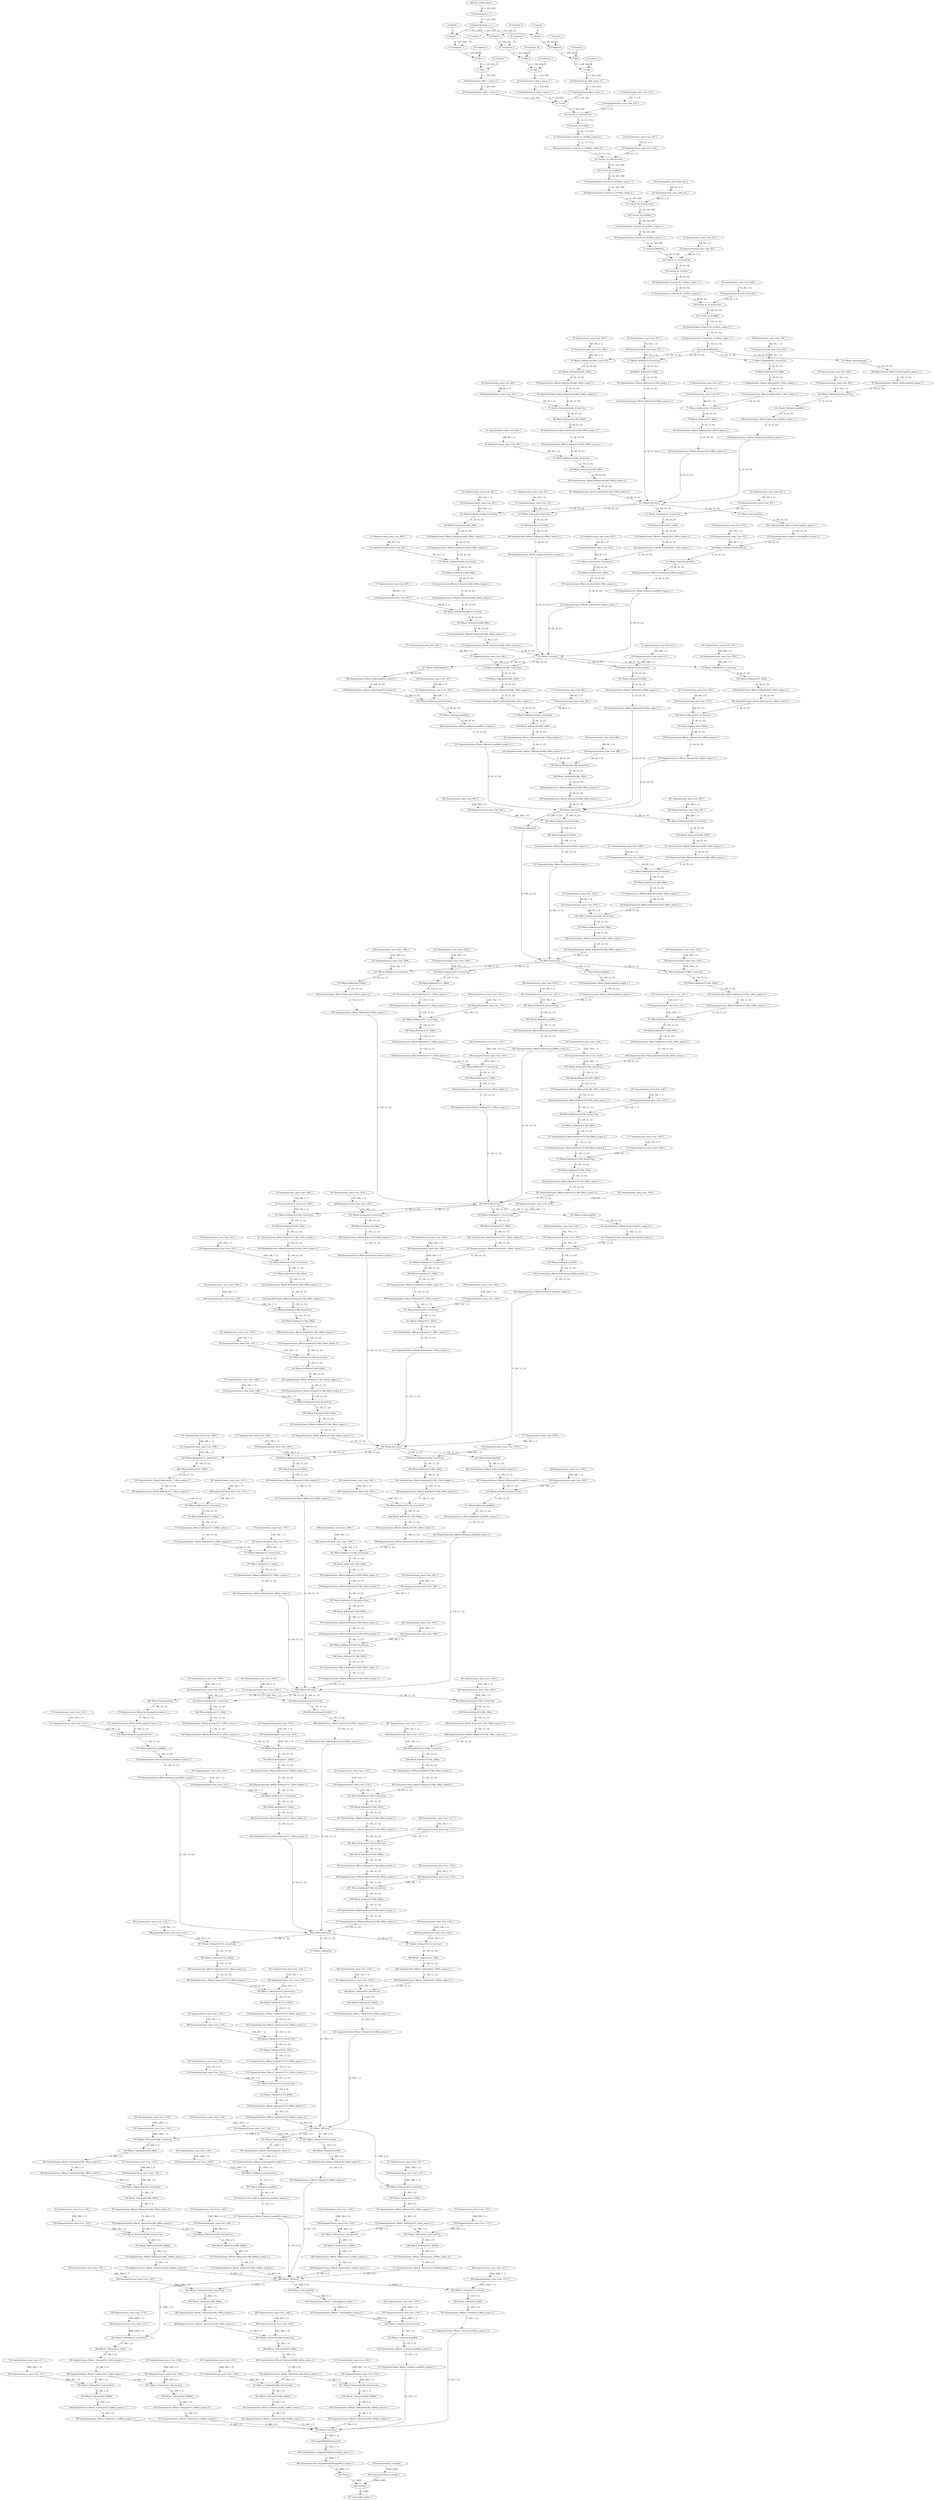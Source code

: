 strict digraph  {
"0 /Constant" [id=0, type=Constant];
"1 /Constant_1" [id=1, type=Constant];
"2 QuantizeLinear_x.1_1" [id=2, type=QuantizeLinear];
"3 DequantizeLinear_x.1_1" [id=3, type=DequantizeLinear];
"4 /Gather" [id=4, type=Gather];
"5 /Constant_2" [id=5, type=Constant];
"6 /Unsqueeze" [id=6, type=Unsqueeze];
"7 /Constant_3" [id=7, type=Constant];
"8 /Mul" [id=8, type=Mul];
"9 /Constant_4" [id=9, type=Constant];
"10 /Add" [id=10, type=Add];
"11 /Gather_1" [id=11, type=Gather];
"12 /Constant_5" [id=12, type=Constant];
"13 /Unsqueeze_1" [id=13, type=Unsqueeze];
"14 /Constant_6" [id=14, type=Constant];
"15 /Mul_1" [id=15, type=Mul];
"16 /Constant_7" [id=16, type=Constant];
"17 /Add_1" [id=17, type=Add];
"18 /Constant_8" [id=18, type=Constant];
"19 /Gather_2" [id=19, type=Gather];
"20 /Constant_9" [id=20, type=Constant];
"21 /Unsqueeze_2" [id=21, type=Unsqueeze];
"22 /Constant_10" [id=22, type=Constant];
"23 /Mul_2" [id=23, type=Mul];
"24 /Constant_11" [id=24, type=Constant];
"25 /Add_2" [id=25, type=Add];
"26 QuantizeLinear_/Add_output_0_1" [id=26, type=QuantizeLinear];
"27 DequantizeLinear_/Add_output_0_1" [id=27, type=DequantizeLinear];
"28 QuantizeLinear_/Add_1_output_0_1" [id=28, type=QuantizeLinear];
"29 DequantizeLinear_/Add_1_output_0_1" [id=29, type=DequantizeLinear];
"30 QuantizeLinear_/Add_2_output_0_1" [id=30, type=QuantizeLinear];
"31 DequantizeLinear_/Add_2_output_0_1" [id=31, type=DequantizeLinear];
"32 /Concat" [id=32, type=Concat];
"33 QuantizeLinear_onnx^^Conv_916_1" [id=33, label="33 QuantizeLinear_onnx::Conv_916_1", type=QuantizeLinear];
"34 DequantizeLinear_onnx^^Conv_916_1" [id=34, label="34 DequantizeLinear_onnx::Conv_916_1", type=DequantizeLinear];
"35 /Conv2d_1a_3x3/conv/Conv" [id=35, type=Conv];
"36 /Conv2d_1a_3x3/Relu" [id=36, type=Relu];
"37 QuantizeLinear_/Conv2d_1a_3x3/Relu_output_0_1" [id=37, type=QuantizeLinear];
"38 DequantizeLinear_/Conv2d_1a_3x3/Relu_output_0_1" [id=38, type=DequantizeLinear];
"39 QuantizeLinear_onnx^^Conv_919_1" [id=39, label="39 QuantizeLinear_onnx::Conv_919_1", type=QuantizeLinear];
"40 DequantizeLinear_onnx^^Conv_919_1" [id=40, label="40 DequantizeLinear_onnx::Conv_919_1", type=DequantizeLinear];
"41 /Conv2d_2a_3x3/conv/Conv" [id=41, type=Conv];
"42 /Conv2d_2a_3x3/Relu" [id=42, type=Relu];
"43 QuantizeLinear_/Conv2d_2a_3x3/Relu_output_0_1" [id=43, type=QuantizeLinear];
"44 DequantizeLinear_/Conv2d_2a_3x3/Relu_output_0_1" [id=44, type=DequantizeLinear];
"45 QuantizeLinear_onnx^^Conv_922_1" [id=45, label="45 QuantizeLinear_onnx::Conv_922_1", type=QuantizeLinear];
"46 DequantizeLinear_onnx^^Conv_922_1" [id=46, label="46 DequantizeLinear_onnx::Conv_922_1", type=DequantizeLinear];
"47 /Conv2d_2b_3x3/conv/Conv" [id=47, type=Conv];
"48 /Conv2d_2b_3x3/Relu" [id=48, type=Relu];
"49 QuantizeLinear_/Conv2d_2b_3x3/Relu_output_0_1" [id=49, type=QuantizeLinear];
"50 DequantizeLinear_/Conv2d_2b_3x3/Relu_output_0_1" [id=50, type=DequantizeLinear];
"51 /maxpool1/MaxPool" [id=51, type=MaxPool];
"52 QuantizeLinear_onnx^^Conv_925_1" [id=52, label="52 QuantizeLinear_onnx::Conv_925_1", type=QuantizeLinear];
"53 DequantizeLinear_onnx^^Conv_925_1" [id=53, label="53 DequantizeLinear_onnx::Conv_925_1", type=DequantizeLinear];
"54 /Conv2d_3b_1x1/conv/Conv" [id=54, type=Conv];
"55 /Conv2d_3b_1x1/Relu" [id=55, type=Relu];
"56 QuantizeLinear_/Conv2d_3b_1x1/Relu_output_0_1" [id=56, type=QuantizeLinear];
"57 DequantizeLinear_/Conv2d_3b_1x1/Relu_output_0_1" [id=57, type=DequantizeLinear];
"58 QuantizeLinear_onnx^^Conv_928_1" [id=58, label="58 QuantizeLinear_onnx::Conv_928_1", type=QuantizeLinear];
"59 DequantizeLinear_onnx^^Conv_928_1" [id=59, label="59 DequantizeLinear_onnx::Conv_928_1", type=DequantizeLinear];
"60 /Conv2d_4a_3x3/conv/Conv" [id=60, type=Conv];
"61 /Conv2d_4a_3x3/Relu" [id=61, type=Relu];
"62 QuantizeLinear_/Conv2d_4a_3x3/Relu_output_0_1" [id=62, type=QuantizeLinear];
"63 DequantizeLinear_/Conv2d_4a_3x3/Relu_output_0_1" [id=63, type=DequantizeLinear];
"64 /maxpool2/MaxPool" [id=64, type=MaxPool];
"65 QuantizeLinear_onnx^^Conv_931_1" [id=65, label="65 QuantizeLinear_onnx::Conv_931_1", type=QuantizeLinear];
"66 DequantizeLinear_onnx^^Conv_931_1" [id=66, label="66 DequantizeLinear_onnx::Conv_931_1", type=DequantizeLinear];
"67 /Mixed_5b/branch1x1/conv/Conv" [id=67, type=Conv];
"68 /Mixed_5b/branch1x1/Relu" [id=68, type=Relu];
"69 QuantizeLinear_onnx^^Conv_934_1" [id=69, label="69 QuantizeLinear_onnx::Conv_934_1", type=QuantizeLinear];
"70 DequantizeLinear_onnx^^Conv_934_1" [id=70, label="70 DequantizeLinear_onnx::Conv_934_1", type=DequantizeLinear];
"71 /Mixed_5b/branch5x5_1/conv/Conv" [id=71, type=Conv];
"72 /Mixed_5b/branch5x5_1/Relu" [id=72, type=Relu];
"73 QuantizeLinear_/Mixed_5b/branch5x5_1/Relu_output_0_1" [id=73, type=QuantizeLinear];
"74 DequantizeLinear_/Mixed_5b/branch5x5_1/Relu_output_0_1" [id=74, type=DequantizeLinear];
"75 QuantizeLinear_onnx^^Conv_937_1" [id=75, label="75 QuantizeLinear_onnx::Conv_937_1", type=QuantizeLinear];
"76 DequantizeLinear_onnx^^Conv_937_1" [id=76, label="76 DequantizeLinear_onnx::Conv_937_1", type=DequantizeLinear];
"77 /Mixed_5b/branch5x5_2/conv/Conv" [id=77, type=Conv];
"78 /Mixed_5b/branch5x5_2/Relu" [id=78, type=Relu];
"79 QuantizeLinear_onnx^^Conv_940_1" [id=79, label="79 QuantizeLinear_onnx::Conv_940_1", type=QuantizeLinear];
"80 DequantizeLinear_onnx^^Conv_940_1" [id=80, label="80 DequantizeLinear_onnx::Conv_940_1", type=DequantizeLinear];
"81 /Mixed_5b/branch3x3dbl_1/conv/Conv" [id=81, type=Conv];
"82 /Mixed_5b/branch3x3dbl_1/Relu" [id=82, type=Relu];
"83 QuantizeLinear_/Mixed_5b/branch3x3dbl_1/Relu_output_0_1" [id=83, type=QuantizeLinear];
"84 DequantizeLinear_/Mixed_5b/branch3x3dbl_1/Relu_output_0_1" [id=84, type=DequantizeLinear];
"85 QuantizeLinear_onnx^^Conv_943_1" [id=85, label="85 QuantizeLinear_onnx::Conv_943_1", type=QuantizeLinear];
"86 DequantizeLinear_onnx^^Conv_943_1" [id=86, label="86 DequantizeLinear_onnx::Conv_943_1", type=DequantizeLinear];
"87 /Mixed_5b/branch3x3dbl_2/conv/Conv" [id=87, type=Conv];
"88 /Mixed_5b/branch3x3dbl_2/Relu" [id=88, type=Relu];
"89 QuantizeLinear_/Mixed_5b/branch3x3dbl_2/Relu_output_0_1" [id=89, type=QuantizeLinear];
"90 DequantizeLinear_/Mixed_5b/branch3x3dbl_2/Relu_output_0_1" [id=90, type=DequantizeLinear];
"91 QuantizeLinear_onnx^^Conv_946_1" [id=91, label="91 QuantizeLinear_onnx::Conv_946_1", type=QuantizeLinear];
"92 DequantizeLinear_onnx^^Conv_946_1" [id=92, label="92 DequantizeLinear_onnx::Conv_946_1", type=DequantizeLinear];
"93 /Mixed_5b/branch3x3dbl_3/conv/Conv" [id=93, type=Conv];
"94 /Mixed_5b/branch3x3dbl_3/Relu" [id=94, type=Relu];
"95 /Mixed_5b/AveragePool" [id=95, type=AveragePool];
"96 QuantizeLinear_/Mixed_5b/AveragePool_output_0_1" [id=96, type=QuantizeLinear];
"97 DequantizeLinear_/Mixed_5b/AveragePool_output_0_1" [id=97, type=DequantizeLinear];
"98 QuantizeLinear_onnx^^Conv_949_1" [id=98, label="98 QuantizeLinear_onnx::Conv_949_1", type=QuantizeLinear];
"99 DequantizeLinear_onnx^^Conv_949_1" [id=99, label="99 DequantizeLinear_onnx::Conv_949_1", type=DequantizeLinear];
"100 /Mixed_5b/branch_pool/conv/Conv" [id=100, type=Conv];
"101 /Mixed_5b/branch_pool/Relu" [id=101, type=Relu];
"102 QuantizeLinear_/Mixed_5b/branch1x1/Relu_output_0_1" [id=102, type=QuantizeLinear];
"103 DequantizeLinear_/Mixed_5b/branch1x1/Relu_output_0_1" [id=103, type=DequantizeLinear];
"104 QuantizeLinear_/Mixed_5b/branch5x5_2/Relu_output_0_1" [id=104, type=QuantizeLinear];
"105 DequantizeLinear_/Mixed_5b/branch5x5_2/Relu_output_0_1" [id=105, type=DequantizeLinear];
"106 QuantizeLinear_/Mixed_5b/branch3x3dbl_3/Relu_output_0_1" [id=106, type=QuantizeLinear];
"107 DequantizeLinear_/Mixed_5b/branch3x3dbl_3/Relu_output_0_1" [id=107, type=DequantizeLinear];
"108 QuantizeLinear_/Mixed_5b/branch_pool/Relu_output_0_1" [id=108, type=QuantizeLinear];
"109 DequantizeLinear_/Mixed_5b/branch_pool/Relu_output_0_1" [id=109, type=DequantizeLinear];
"110 /Mixed_5b/Concat" [id=110, type=Concat];
"111 QuantizeLinear_onnx^^Conv_952_1" [id=111, label="111 QuantizeLinear_onnx::Conv_952_1", type=QuantizeLinear];
"112 DequantizeLinear_onnx^^Conv_952_1" [id=112, label="112 DequantizeLinear_onnx::Conv_952_1", type=DequantizeLinear];
"113 /Mixed_5c/branch1x1/conv/Conv" [id=113, type=Conv];
"114 /Mixed_5c/branch1x1/Relu" [id=114, type=Relu];
"115 QuantizeLinear_onnx^^Conv_955_1" [id=115, label="115 QuantizeLinear_onnx::Conv_955_1", type=QuantizeLinear];
"116 DequantizeLinear_onnx^^Conv_955_1" [id=116, label="116 DequantizeLinear_onnx::Conv_955_1", type=DequantizeLinear];
"117 /Mixed_5c/branch5x5_1/conv/Conv" [id=117, type=Conv];
"118 /Mixed_5c/branch5x5_1/Relu" [id=118, type=Relu];
"119 QuantizeLinear_/Mixed_5c/branch5x5_1/Relu_output_0_1" [id=119, type=QuantizeLinear];
"120 DequantizeLinear_/Mixed_5c/branch5x5_1/Relu_output_0_1" [id=120, type=DequantizeLinear];
"121 QuantizeLinear_onnx^^Conv_958_1" [id=121, label="121 QuantizeLinear_onnx::Conv_958_1", type=QuantizeLinear];
"122 DequantizeLinear_onnx^^Conv_958_1" [id=122, label="122 DequantizeLinear_onnx::Conv_958_1", type=DequantizeLinear];
"123 /Mixed_5c/branch5x5_2/conv/Conv" [id=123, type=Conv];
"124 /Mixed_5c/branch5x5_2/Relu" [id=124, type=Relu];
"125 QuantizeLinear_onnx^^Conv_961_1" [id=125, label="125 QuantizeLinear_onnx::Conv_961_1", type=QuantizeLinear];
"126 DequantizeLinear_onnx^^Conv_961_1" [id=126, label="126 DequantizeLinear_onnx::Conv_961_1", type=DequantizeLinear];
"127 /Mixed_5c/branch3x3dbl_1/conv/Conv" [id=127, type=Conv];
"128 /Mixed_5c/branch3x3dbl_1/Relu" [id=128, type=Relu];
"129 QuantizeLinear_/Mixed_5c/branch3x3dbl_1/Relu_output_0_1" [id=129, type=QuantizeLinear];
"130 DequantizeLinear_/Mixed_5c/branch3x3dbl_1/Relu_output_0_1" [id=130, type=DequantizeLinear];
"131 QuantizeLinear_onnx^^Conv_964_1" [id=131, label="131 QuantizeLinear_onnx::Conv_964_1", type=QuantizeLinear];
"132 DequantizeLinear_onnx^^Conv_964_1" [id=132, label="132 DequantizeLinear_onnx::Conv_964_1", type=DequantizeLinear];
"133 /Mixed_5c/branch3x3dbl_2/conv/Conv" [id=133, type=Conv];
"134 /Mixed_5c/branch3x3dbl_2/Relu" [id=134, type=Relu];
"135 QuantizeLinear_/Mixed_5c/branch3x3dbl_2/Relu_output_0_1" [id=135, type=QuantizeLinear];
"136 DequantizeLinear_/Mixed_5c/branch3x3dbl_2/Relu_output_0_1" [id=136, type=DequantizeLinear];
"137 QuantizeLinear_onnx^^Conv_967_1" [id=137, label="137 QuantizeLinear_onnx::Conv_967_1", type=QuantizeLinear];
"138 DequantizeLinear_onnx^^Conv_967_1" [id=138, label="138 DequantizeLinear_onnx::Conv_967_1", type=DequantizeLinear];
"139 /Mixed_5c/branch3x3dbl_3/conv/Conv" [id=139, type=Conv];
"140 /Mixed_5c/branch3x3dbl_3/Relu" [id=140, type=Relu];
"141 /Mixed_5c/AveragePool" [id=141, type=AveragePool];
"142 QuantizeLinear_/Mixed_5c/AveragePool_output_0_1" [id=142, type=QuantizeLinear];
"143 DequantizeLinear_/Mixed_5c/AveragePool_output_0_1" [id=143, type=DequantizeLinear];
"144 QuantizeLinear_onnx^^Conv_970_1" [id=144, label="144 QuantizeLinear_onnx::Conv_970_1", type=QuantizeLinear];
"145 DequantizeLinear_onnx^^Conv_970_1" [id=145, label="145 DequantizeLinear_onnx::Conv_970_1", type=DequantizeLinear];
"146 /Mixed_5c/branch_pool/conv/Conv" [id=146, type=Conv];
"147 /Mixed_5c/branch_pool/Relu" [id=147, type=Relu];
"148 QuantizeLinear_/Mixed_5c/branch1x1/Relu_output_0_1" [id=148, type=QuantizeLinear];
"149 DequantizeLinear_/Mixed_5c/branch1x1/Relu_output_0_1" [id=149, type=DequantizeLinear];
"150 QuantizeLinear_/Mixed_5c/branch5x5_2/Relu_output_0_1" [id=150, type=QuantizeLinear];
"151 DequantizeLinear_/Mixed_5c/branch5x5_2/Relu_output_0_1" [id=151, type=DequantizeLinear];
"152 QuantizeLinear_/Mixed_5c/branch3x3dbl_3/Relu_output_0_1" [id=152, type=QuantizeLinear];
"153 DequantizeLinear_/Mixed_5c/branch3x3dbl_3/Relu_output_0_1" [id=153, type=DequantizeLinear];
"154 QuantizeLinear_/Mixed_5c/branch_pool/Relu_output_0_1" [id=154, type=QuantizeLinear];
"155 DequantizeLinear_/Mixed_5c/branch_pool/Relu_output_0_1" [id=155, type=DequantizeLinear];
"156 /Mixed_5c/Concat" [id=156, type=Concat];
"157 QuantizeLinear_onnx^^Conv_973_1" [id=157, label="157 QuantizeLinear_onnx::Conv_973_1", type=QuantizeLinear];
"158 DequantizeLinear_onnx^^Conv_973_1" [id=158, label="158 DequantizeLinear_onnx::Conv_973_1", type=DequantizeLinear];
"159 /Mixed_5d/branch1x1/conv/Conv" [id=159, type=Conv];
"160 /Mixed_5d/branch1x1/Relu" [id=160, type=Relu];
"161 QuantizeLinear_onnx^^Conv_976_1" [id=161, label="161 QuantizeLinear_onnx::Conv_976_1", type=QuantizeLinear];
"162 DequantizeLinear_onnx^^Conv_976_1" [id=162, label="162 DequantizeLinear_onnx::Conv_976_1", type=DequantizeLinear];
"163 /Mixed_5d/branch5x5_1/conv/Conv" [id=163, type=Conv];
"164 /Mixed_5d/branch5x5_1/Relu" [id=164, type=Relu];
"165 QuantizeLinear_/Mixed_5d/branch5x5_1/Relu_output_0_1" [id=165, type=QuantizeLinear];
"166 DequantizeLinear_/Mixed_5d/branch5x5_1/Relu_output_0_1" [id=166, type=DequantizeLinear];
"167 QuantizeLinear_onnx^^Conv_979_1" [id=167, label="167 QuantizeLinear_onnx::Conv_979_1", type=QuantizeLinear];
"168 DequantizeLinear_onnx^^Conv_979_1" [id=168, label="168 DequantizeLinear_onnx::Conv_979_1", type=DequantizeLinear];
"169 /Mixed_5d/branch5x5_2/conv/Conv" [id=169, type=Conv];
"170 /Mixed_5d/branch5x5_2/Relu" [id=170, type=Relu];
"171 QuantizeLinear_onnx^^Conv_982_1" [id=171, label="171 QuantizeLinear_onnx::Conv_982_1", type=QuantizeLinear];
"172 DequantizeLinear_onnx^^Conv_982_1" [id=172, label="172 DequantizeLinear_onnx::Conv_982_1", type=DequantizeLinear];
"173 /Mixed_5d/branch3x3dbl_1/conv/Conv" [id=173, type=Conv];
"174 /Mixed_5d/branch3x3dbl_1/Relu" [id=174, type=Relu];
"175 QuantizeLinear_/Mixed_5d/branch3x3dbl_1/Relu_output_0_1" [id=175, type=QuantizeLinear];
"176 DequantizeLinear_/Mixed_5d/branch3x3dbl_1/Relu_output_0_1" [id=176, type=DequantizeLinear];
"177 QuantizeLinear_onnx^^Conv_985_1" [id=177, label="177 QuantizeLinear_onnx::Conv_985_1", type=QuantizeLinear];
"178 DequantizeLinear_onnx^^Conv_985_1" [id=178, label="178 DequantizeLinear_onnx::Conv_985_1", type=DequantizeLinear];
"179 /Mixed_5d/branch3x3dbl_2/conv/Conv" [id=179, type=Conv];
"180 /Mixed_5d/branch3x3dbl_2/Relu" [id=180, type=Relu];
"181 QuantizeLinear_/Mixed_5d/branch3x3dbl_2/Relu_output_0_1" [id=181, type=QuantizeLinear];
"182 DequantizeLinear_/Mixed_5d/branch3x3dbl_2/Relu_output_0_1" [id=182, type=DequantizeLinear];
"183 QuantizeLinear_onnx^^Conv_988_1" [id=183, label="183 QuantizeLinear_onnx::Conv_988_1", type=QuantizeLinear];
"184 DequantizeLinear_onnx^^Conv_988_1" [id=184, label="184 DequantizeLinear_onnx::Conv_988_1", type=DequantizeLinear];
"185 /Mixed_5d/branch3x3dbl_3/conv/Conv" [id=185, type=Conv];
"186 /Mixed_5d/branch3x3dbl_3/Relu" [id=186, type=Relu];
"187 /Mixed_5d/AveragePool" [id=187, type=AveragePool];
"188 QuantizeLinear_/Mixed_5d/AveragePool_output_0_1" [id=188, type=QuantizeLinear];
"189 DequantizeLinear_/Mixed_5d/AveragePool_output_0_1" [id=189, type=DequantizeLinear];
"190 QuantizeLinear_onnx^^Conv_991_1" [id=190, label="190 QuantizeLinear_onnx::Conv_991_1", type=QuantizeLinear];
"191 DequantizeLinear_onnx^^Conv_991_1" [id=191, label="191 DequantizeLinear_onnx::Conv_991_1", type=DequantizeLinear];
"192 /Mixed_5d/branch_pool/conv/Conv" [id=192, type=Conv];
"193 /Mixed_5d/branch_pool/Relu" [id=193, type=Relu];
"194 QuantizeLinear_/Mixed_5d/branch1x1/Relu_output_0_1" [id=194, type=QuantizeLinear];
"195 DequantizeLinear_/Mixed_5d/branch1x1/Relu_output_0_1" [id=195, type=DequantizeLinear];
"196 QuantizeLinear_/Mixed_5d/branch5x5_2/Relu_output_0_1" [id=196, type=QuantizeLinear];
"197 DequantizeLinear_/Mixed_5d/branch5x5_2/Relu_output_0_1" [id=197, type=DequantizeLinear];
"198 QuantizeLinear_/Mixed_5d/branch3x3dbl_3/Relu_output_0_1" [id=198, type=QuantizeLinear];
"199 DequantizeLinear_/Mixed_5d/branch3x3dbl_3/Relu_output_0_1" [id=199, type=DequantizeLinear];
"200 QuantizeLinear_/Mixed_5d/branch_pool/Relu_output_0_1" [id=200, type=QuantizeLinear];
"201 DequantizeLinear_/Mixed_5d/branch_pool/Relu_output_0_1" [id=201, type=DequantizeLinear];
"202 /Mixed_5d/Concat" [id=202, type=Concat];
"203 QuantizeLinear_onnx^^Conv_994_1" [id=203, label="203 QuantizeLinear_onnx::Conv_994_1", type=QuantizeLinear];
"204 DequantizeLinear_onnx^^Conv_994_1" [id=204, label="204 DequantizeLinear_onnx::Conv_994_1", type=DequantizeLinear];
"205 /Mixed_6a/branch3x3/conv/Conv" [id=205, type=Conv];
"206 /Mixed_6a/branch3x3/Relu" [id=206, type=Relu];
"207 QuantizeLinear_onnx^^Conv_997_1" [id=207, label="207 QuantizeLinear_onnx::Conv_997_1", type=QuantizeLinear];
"208 DequantizeLinear_onnx^^Conv_997_1" [id=208, label="208 DequantizeLinear_onnx::Conv_997_1", type=DequantizeLinear];
"209 /Mixed_6a/branch3x3dbl_1/conv/Conv" [id=209, type=Conv];
"210 /Mixed_6a/branch3x3dbl_1/Relu" [id=210, type=Relu];
"211 QuantizeLinear_/Mixed_6a/branch3x3dbl_1/Relu_output_0_1" [id=211, type=QuantizeLinear];
"212 DequantizeLinear_/Mixed_6a/branch3x3dbl_1/Relu_output_0_1" [id=212, type=DequantizeLinear];
"213 QuantizeLinear_onnx^^Conv_1000_1" [id=213, label="213 QuantizeLinear_onnx::Conv_1000_1", type=QuantizeLinear];
"214 DequantizeLinear_onnx^^Conv_1000_1" [id=214, label="214 DequantizeLinear_onnx::Conv_1000_1", type=DequantizeLinear];
"215 /Mixed_6a/branch3x3dbl_2/conv/Conv" [id=215, type=Conv];
"216 /Mixed_6a/branch3x3dbl_2/Relu" [id=216, type=Relu];
"217 QuantizeLinear_/Mixed_6a/branch3x3dbl_2/Relu_output_0_1" [id=217, type=QuantizeLinear];
"218 DequantizeLinear_/Mixed_6a/branch3x3dbl_2/Relu_output_0_1" [id=218, type=DequantizeLinear];
"219 QuantizeLinear_onnx^^Conv_1003_1" [id=219, label="219 QuantizeLinear_onnx::Conv_1003_1", type=QuantizeLinear];
"220 DequantizeLinear_onnx^^Conv_1003_1" [id=220, label="220 DequantizeLinear_onnx::Conv_1003_1", type=DequantizeLinear];
"221 /Mixed_6a/branch3x3dbl_3/conv/Conv" [id=221, type=Conv];
"222 /Mixed_6a/branch3x3dbl_3/Relu" [id=222, type=Relu];
"223 /Mixed_6a/MaxPool" [id=223, type=MaxPool];
"224 QuantizeLinear_/Mixed_6a/branch3x3dbl_3/Relu_output_0_1" [id=224, type=QuantizeLinear];
"225 DequantizeLinear_/Mixed_6a/branch3x3dbl_3/Relu_output_0_1" [id=225, type=DequantizeLinear];
"226 QuantizeLinear_/Mixed_6a/branch3x3/Relu_output_0_1" [id=226, type=QuantizeLinear];
"227 DequantizeLinear_/Mixed_6a/branch3x3/Relu_output_0_1" [id=227, type=DequantizeLinear];
"228 /Mixed_6a/Concat" [id=228, type=Concat];
"229 QuantizeLinear_onnx^^Conv_1006_1" [id=229, label="229 QuantizeLinear_onnx::Conv_1006_1", type=QuantizeLinear];
"230 DequantizeLinear_onnx^^Conv_1006_1" [id=230, label="230 DequantizeLinear_onnx::Conv_1006_1", type=DequantizeLinear];
"231 /Mixed_6b/branch1x1/conv/Conv" [id=231, type=Conv];
"232 /Mixed_6b/branch1x1/Relu" [id=232, type=Relu];
"233 QuantizeLinear_onnx^^Conv_1009_1" [id=233, label="233 QuantizeLinear_onnx::Conv_1009_1", type=QuantizeLinear];
"234 DequantizeLinear_onnx^^Conv_1009_1" [id=234, label="234 DequantizeLinear_onnx::Conv_1009_1", type=DequantizeLinear];
"235 /Mixed_6b/branch7x7_1/conv/Conv" [id=235, type=Conv];
"236 /Mixed_6b/branch7x7_1/Relu" [id=236, type=Relu];
"237 QuantizeLinear_/Mixed_6b/branch7x7_1/Relu_output_0_1" [id=237, type=QuantizeLinear];
"238 DequantizeLinear_/Mixed_6b/branch7x7_1/Relu_output_0_1" [id=238, type=DequantizeLinear];
"239 QuantizeLinear_onnx^^Conv_1012_1" [id=239, label="239 QuantizeLinear_onnx::Conv_1012_1", type=QuantizeLinear];
"240 DequantizeLinear_onnx^^Conv_1012_1" [id=240, label="240 DequantizeLinear_onnx::Conv_1012_1", type=DequantizeLinear];
"241 /Mixed_6b/branch7x7_2/conv/Conv" [id=241, type=Conv];
"242 /Mixed_6b/branch7x7_2/Relu" [id=242, type=Relu];
"243 QuantizeLinear_/Mixed_6b/branch7x7_2/Relu_output_0_1" [id=243, type=QuantizeLinear];
"244 DequantizeLinear_/Mixed_6b/branch7x7_2/Relu_output_0_1" [id=244, type=DequantizeLinear];
"245 QuantizeLinear_onnx^^Conv_1015_1" [id=245, label="245 QuantizeLinear_onnx::Conv_1015_1", type=QuantizeLinear];
"246 DequantizeLinear_onnx^^Conv_1015_1" [id=246, label="246 DequantizeLinear_onnx::Conv_1015_1", type=DequantizeLinear];
"247 /Mixed_6b/branch7x7_3/conv/Conv" [id=247, type=Conv];
"248 /Mixed_6b/branch7x7_3/Relu" [id=248, type=Relu];
"249 QuantizeLinear_onnx^^Conv_1018_1" [id=249, label="249 QuantizeLinear_onnx::Conv_1018_1", type=QuantizeLinear];
"250 DequantizeLinear_onnx^^Conv_1018_1" [id=250, label="250 DequantizeLinear_onnx::Conv_1018_1", type=DequantizeLinear];
"251 /Mixed_6b/branch7x7dbl_1/conv/Conv" [id=251, type=Conv];
"252 /Mixed_6b/branch7x7dbl_1/Relu" [id=252, type=Relu];
"253 QuantizeLinear_/Mixed_6b/branch7x7dbl_1/Relu_output_0_1" [id=253, type=QuantizeLinear];
"254 DequantizeLinear_/Mixed_6b/branch7x7dbl_1/Relu_output_0_1" [id=254, type=DequantizeLinear];
"255 QuantizeLinear_onnx^^Conv_1021_1" [id=255, label="255 QuantizeLinear_onnx::Conv_1021_1", type=QuantizeLinear];
"256 DequantizeLinear_onnx^^Conv_1021_1" [id=256, label="256 DequantizeLinear_onnx::Conv_1021_1", type=DequantizeLinear];
"257 /Mixed_6b/branch7x7dbl_2/conv/Conv" [id=257, type=Conv];
"258 /Mixed_6b/branch7x7dbl_2/Relu" [id=258, type=Relu];
"259 QuantizeLinear_/Mixed_6b/branch7x7dbl_2/Relu_output_0_1" [id=259, type=QuantizeLinear];
"260 DequantizeLinear_/Mixed_6b/branch7x7dbl_2/Relu_output_0_1" [id=260, type=DequantizeLinear];
"261 QuantizeLinear_onnx^^Conv_1024_1" [id=261, label="261 QuantizeLinear_onnx::Conv_1024_1", type=QuantizeLinear];
"262 DequantizeLinear_onnx^^Conv_1024_1" [id=262, label="262 DequantizeLinear_onnx::Conv_1024_1", type=DequantizeLinear];
"263 /Mixed_6b/branch7x7dbl_3/conv/Conv" [id=263, type=Conv];
"264 /Mixed_6b/branch7x7dbl_3/Relu" [id=264, type=Relu];
"265 QuantizeLinear_/Mixed_6b/branch7x7dbl_3/Relu_output_0_1" [id=265, type=QuantizeLinear];
"266 DequantizeLinear_/Mixed_6b/branch7x7dbl_3/Relu_output_0_1" [id=266, type=DequantizeLinear];
"267 QuantizeLinear_onnx^^Conv_1027_1" [id=267, label="267 QuantizeLinear_onnx::Conv_1027_1", type=QuantizeLinear];
"268 DequantizeLinear_onnx^^Conv_1027_1" [id=268, label="268 DequantizeLinear_onnx::Conv_1027_1", type=DequantizeLinear];
"269 /Mixed_6b/branch7x7dbl_4/conv/Conv" [id=269, type=Conv];
"270 /Mixed_6b/branch7x7dbl_4/Relu" [id=270, type=Relu];
"271 QuantizeLinear_/Mixed_6b/branch7x7dbl_4/Relu_output_0_1" [id=271, type=QuantizeLinear];
"272 DequantizeLinear_/Mixed_6b/branch7x7dbl_4/Relu_output_0_1" [id=272, type=DequantizeLinear];
"273 QuantizeLinear_onnx^^Conv_1030_1" [id=273, label="273 QuantizeLinear_onnx::Conv_1030_1", type=QuantizeLinear];
"274 DequantizeLinear_onnx^^Conv_1030_1" [id=274, label="274 DequantizeLinear_onnx::Conv_1030_1", type=DequantizeLinear];
"275 /Mixed_6b/branch7x7dbl_5/conv/Conv" [id=275, type=Conv];
"276 /Mixed_6b/branch7x7dbl_5/Relu" [id=276, type=Relu];
"277 /Mixed_6b/AveragePool" [id=277, type=AveragePool];
"278 QuantizeLinear_/Mixed_6b/AveragePool_output_0_1" [id=278, type=QuantizeLinear];
"279 DequantizeLinear_/Mixed_6b/AveragePool_output_0_1" [id=279, type=DequantizeLinear];
"280 QuantizeLinear_onnx^^Conv_1033_1" [id=280, label="280 QuantizeLinear_onnx::Conv_1033_1", type=QuantizeLinear];
"281 DequantizeLinear_onnx^^Conv_1033_1" [id=281, label="281 DequantizeLinear_onnx::Conv_1033_1", type=DequantizeLinear];
"282 /Mixed_6b/branch_pool/conv/Conv" [id=282, type=Conv];
"283 /Mixed_6b/branch_pool/Relu" [id=283, type=Relu];
"284 QuantizeLinear_/Mixed_6b/branch7x7_3/Relu_output_0_1" [id=284, type=QuantizeLinear];
"285 DequantizeLinear_/Mixed_6b/branch7x7_3/Relu_output_0_1" [id=285, type=DequantizeLinear];
"286 QuantizeLinear_/Mixed_6b/branch7x7dbl_5/Relu_output_0_1" [id=286, type=QuantizeLinear];
"287 DequantizeLinear_/Mixed_6b/branch7x7dbl_5/Relu_output_0_1" [id=287, type=DequantizeLinear];
"288 QuantizeLinear_/Mixed_6b/branch1x1/Relu_output_0_1" [id=288, type=QuantizeLinear];
"289 DequantizeLinear_/Mixed_6b/branch1x1/Relu_output_0_1" [id=289, type=DequantizeLinear];
"290 QuantizeLinear_/Mixed_6b/branch_pool/Relu_output_0_1" [id=290, type=QuantizeLinear];
"291 DequantizeLinear_/Mixed_6b/branch_pool/Relu_output_0_1" [id=291, type=DequantizeLinear];
"292 /Mixed_6b/Concat" [id=292, type=Concat];
"293 QuantizeLinear_onnx^^Conv_1036_1" [id=293, label="293 QuantizeLinear_onnx::Conv_1036_1", type=QuantizeLinear];
"294 DequantizeLinear_onnx^^Conv_1036_1" [id=294, label="294 DequantizeLinear_onnx::Conv_1036_1", type=DequantizeLinear];
"295 /Mixed_6c/branch1x1/conv/Conv" [id=295, type=Conv];
"296 /Mixed_6c/branch1x1/Relu" [id=296, type=Relu];
"297 QuantizeLinear_onnx^^Conv_1039_1" [id=297, label="297 QuantizeLinear_onnx::Conv_1039_1", type=QuantizeLinear];
"298 DequantizeLinear_onnx^^Conv_1039_1" [id=298, label="298 DequantizeLinear_onnx::Conv_1039_1", type=DequantizeLinear];
"299 /Mixed_6c/branch7x7_1/conv/Conv" [id=299, type=Conv];
"300 /Mixed_6c/branch7x7_1/Relu" [id=300, type=Relu];
"301 QuantizeLinear_/Mixed_6c/branch7x7_1/Relu_output_0_1" [id=301, type=QuantizeLinear];
"302 DequantizeLinear_/Mixed_6c/branch7x7_1/Relu_output_0_1" [id=302, type=DequantizeLinear];
"303 QuantizeLinear_onnx^^Conv_1042_1" [id=303, label="303 QuantizeLinear_onnx::Conv_1042_1", type=QuantizeLinear];
"304 DequantizeLinear_onnx^^Conv_1042_1" [id=304, label="304 DequantizeLinear_onnx::Conv_1042_1", type=DequantizeLinear];
"305 /Mixed_6c/branch7x7_2/conv/Conv" [id=305, type=Conv];
"306 /Mixed_6c/branch7x7_2/Relu" [id=306, type=Relu];
"307 QuantizeLinear_/Mixed_6c/branch7x7_2/Relu_output_0_1" [id=307, type=QuantizeLinear];
"308 DequantizeLinear_/Mixed_6c/branch7x7_2/Relu_output_0_1" [id=308, type=DequantizeLinear];
"309 QuantizeLinear_onnx^^Conv_1045_1" [id=309, label="309 QuantizeLinear_onnx::Conv_1045_1", type=QuantizeLinear];
"310 DequantizeLinear_onnx^^Conv_1045_1" [id=310, label="310 DequantizeLinear_onnx::Conv_1045_1", type=DequantizeLinear];
"311 /Mixed_6c/branch7x7_3/conv/Conv" [id=311, type=Conv];
"312 /Mixed_6c/branch7x7_3/Relu" [id=312, type=Relu];
"313 QuantizeLinear_onnx^^Conv_1048_1" [id=313, label="313 QuantizeLinear_onnx::Conv_1048_1", type=QuantizeLinear];
"314 DequantizeLinear_onnx^^Conv_1048_1" [id=314, label="314 DequantizeLinear_onnx::Conv_1048_1", type=DequantizeLinear];
"315 /Mixed_6c/branch7x7dbl_1/conv/Conv" [id=315, type=Conv];
"316 /Mixed_6c/branch7x7dbl_1/Relu" [id=316, type=Relu];
"317 QuantizeLinear_/Mixed_6c/branch7x7dbl_1/Relu_output_0_1" [id=317, type=QuantizeLinear];
"318 DequantizeLinear_/Mixed_6c/branch7x7dbl_1/Relu_output_0_1" [id=318, type=DequantizeLinear];
"319 QuantizeLinear_onnx^^Conv_1051_1" [id=319, label="319 QuantizeLinear_onnx::Conv_1051_1", type=QuantizeLinear];
"320 DequantizeLinear_onnx^^Conv_1051_1" [id=320, label="320 DequantizeLinear_onnx::Conv_1051_1", type=DequantizeLinear];
"321 /Mixed_6c/branch7x7dbl_2/conv/Conv" [id=321, type=Conv];
"322 /Mixed_6c/branch7x7dbl_2/Relu" [id=322, type=Relu];
"323 QuantizeLinear_/Mixed_6c/branch7x7dbl_2/Relu_output_0_1" [id=323, type=QuantizeLinear];
"324 DequantizeLinear_/Mixed_6c/branch7x7dbl_2/Relu_output_0_1" [id=324, type=DequantizeLinear];
"325 QuantizeLinear_onnx^^Conv_1054_1" [id=325, label="325 QuantizeLinear_onnx::Conv_1054_1", type=QuantizeLinear];
"326 DequantizeLinear_onnx^^Conv_1054_1" [id=326, label="326 DequantizeLinear_onnx::Conv_1054_1", type=DequantizeLinear];
"327 /Mixed_6c/branch7x7dbl_3/conv/Conv" [id=327, type=Conv];
"328 /Mixed_6c/branch7x7dbl_3/Relu" [id=328, type=Relu];
"329 QuantizeLinear_/Mixed_6c/branch7x7dbl_3/Relu_output_0_1" [id=329, type=QuantizeLinear];
"330 DequantizeLinear_/Mixed_6c/branch7x7dbl_3/Relu_output_0_1" [id=330, type=DequantizeLinear];
"331 QuantizeLinear_onnx^^Conv_1057_1" [id=331, label="331 QuantizeLinear_onnx::Conv_1057_1", type=QuantizeLinear];
"332 DequantizeLinear_onnx^^Conv_1057_1" [id=332, label="332 DequantizeLinear_onnx::Conv_1057_1", type=DequantizeLinear];
"333 /Mixed_6c/branch7x7dbl_4/conv/Conv" [id=333, type=Conv];
"334 /Mixed_6c/branch7x7dbl_4/Relu" [id=334, type=Relu];
"335 QuantizeLinear_/Mixed_6c/branch7x7dbl_4/Relu_output_0_1" [id=335, type=QuantizeLinear];
"336 DequantizeLinear_/Mixed_6c/branch7x7dbl_4/Relu_output_0_1" [id=336, type=DequantizeLinear];
"337 QuantizeLinear_onnx^^Conv_1060_1" [id=337, label="337 QuantizeLinear_onnx::Conv_1060_1", type=QuantizeLinear];
"338 DequantizeLinear_onnx^^Conv_1060_1" [id=338, label="338 DequantizeLinear_onnx::Conv_1060_1", type=DequantizeLinear];
"339 /Mixed_6c/branch7x7dbl_5/conv/Conv" [id=339, type=Conv];
"340 /Mixed_6c/branch7x7dbl_5/Relu" [id=340, type=Relu];
"341 /Mixed_6c/AveragePool" [id=341, type=AveragePool];
"342 QuantizeLinear_/Mixed_6c/AveragePool_output_0_1" [id=342, type=QuantizeLinear];
"343 DequantizeLinear_/Mixed_6c/AveragePool_output_0_1" [id=343, type=DequantizeLinear];
"344 QuantizeLinear_onnx^^Conv_1063_1" [id=344, label="344 QuantizeLinear_onnx::Conv_1063_1", type=QuantizeLinear];
"345 DequantizeLinear_onnx^^Conv_1063_1" [id=345, label="345 DequantizeLinear_onnx::Conv_1063_1", type=DequantizeLinear];
"346 /Mixed_6c/branch_pool/conv/Conv" [id=346, type=Conv];
"347 /Mixed_6c/branch_pool/Relu" [id=347, type=Relu];
"348 QuantizeLinear_/Mixed_6c/branch1x1/Relu_output_0_1" [id=348, type=QuantizeLinear];
"349 DequantizeLinear_/Mixed_6c/branch1x1/Relu_output_0_1" [id=349, type=DequantizeLinear];
"350 QuantizeLinear_/Mixed_6c/branch7x7_3/Relu_output_0_1" [id=350, type=QuantizeLinear];
"351 DequantizeLinear_/Mixed_6c/branch7x7_3/Relu_output_0_1" [id=351, type=DequantizeLinear];
"352 QuantizeLinear_/Mixed_6c/branch7x7dbl_5/Relu_output_0_1" [id=352, type=QuantizeLinear];
"353 DequantizeLinear_/Mixed_6c/branch7x7dbl_5/Relu_output_0_1" [id=353, type=DequantizeLinear];
"354 QuantizeLinear_/Mixed_6c/branch_pool/Relu_output_0_1" [id=354, type=QuantizeLinear];
"355 DequantizeLinear_/Mixed_6c/branch_pool/Relu_output_0_1" [id=355, type=DequantizeLinear];
"356 /Mixed_6c/Concat" [id=356, type=Concat];
"357 QuantizeLinear_onnx^^Conv_1066_1" [id=357, label="357 QuantizeLinear_onnx::Conv_1066_1", type=QuantizeLinear];
"358 DequantizeLinear_onnx^^Conv_1066_1" [id=358, label="358 DequantizeLinear_onnx::Conv_1066_1", type=DequantizeLinear];
"359 /Mixed_6d/branch1x1/conv/Conv" [id=359, type=Conv];
"360 /Mixed_6d/branch1x1/Relu" [id=360, type=Relu];
"361 QuantizeLinear_onnx^^Conv_1069_1" [id=361, label="361 QuantizeLinear_onnx::Conv_1069_1", type=QuantizeLinear];
"362 DequantizeLinear_onnx^^Conv_1069_1" [id=362, label="362 DequantizeLinear_onnx::Conv_1069_1", type=DequantizeLinear];
"363 /Mixed_6d/branch7x7_1/conv/Conv" [id=363, type=Conv];
"364 /Mixed_6d/branch7x7_1/Relu" [id=364, type=Relu];
"365 QuantizeLinear_/Mixed_6d/branch7x7_1/Relu_output_0_1" [id=365, type=QuantizeLinear];
"366 DequantizeLinear_/Mixed_6d/branch7x7_1/Relu_output_0_1" [id=366, type=DequantizeLinear];
"367 QuantizeLinear_onnx^^Conv_1072_1" [id=367, label="367 QuantizeLinear_onnx::Conv_1072_1", type=QuantizeLinear];
"368 DequantizeLinear_onnx^^Conv_1072_1" [id=368, label="368 DequantizeLinear_onnx::Conv_1072_1", type=DequantizeLinear];
"369 /Mixed_6d/branch7x7_2/conv/Conv" [id=369, type=Conv];
"370 /Mixed_6d/branch7x7_2/Relu" [id=370, type=Relu];
"371 QuantizeLinear_/Mixed_6d/branch7x7_2/Relu_output_0_1" [id=371, type=QuantizeLinear];
"372 DequantizeLinear_/Mixed_6d/branch7x7_2/Relu_output_0_1" [id=372, type=DequantizeLinear];
"373 QuantizeLinear_onnx^^Conv_1075_1" [id=373, label="373 QuantizeLinear_onnx::Conv_1075_1", type=QuantizeLinear];
"374 DequantizeLinear_onnx^^Conv_1075_1" [id=374, label="374 DequantizeLinear_onnx::Conv_1075_1", type=DequantizeLinear];
"375 /Mixed_6d/branch7x7_3/conv/Conv" [id=375, type=Conv];
"376 /Mixed_6d/branch7x7_3/Relu" [id=376, type=Relu];
"377 QuantizeLinear_onnx^^Conv_1078_1" [id=377, label="377 QuantizeLinear_onnx::Conv_1078_1", type=QuantizeLinear];
"378 DequantizeLinear_onnx^^Conv_1078_1" [id=378, label="378 DequantizeLinear_onnx::Conv_1078_1", type=DequantizeLinear];
"379 /Mixed_6d/branch7x7dbl_1/conv/Conv" [id=379, type=Conv];
"380 /Mixed_6d/branch7x7dbl_1/Relu" [id=380, type=Relu];
"381 QuantizeLinear_/Mixed_6d/branch7x7dbl_1/Relu_output_0_1" [id=381, type=QuantizeLinear];
"382 DequantizeLinear_/Mixed_6d/branch7x7dbl_1/Relu_output_0_1" [id=382, type=DequantizeLinear];
"383 QuantizeLinear_onnx^^Conv_1081_1" [id=383, label="383 QuantizeLinear_onnx::Conv_1081_1", type=QuantizeLinear];
"384 DequantizeLinear_onnx^^Conv_1081_1" [id=384, label="384 DequantizeLinear_onnx::Conv_1081_1", type=DequantizeLinear];
"385 /Mixed_6d/branch7x7dbl_2/conv/Conv" [id=385, type=Conv];
"386 /Mixed_6d/branch7x7dbl_2/Relu" [id=386, type=Relu];
"387 QuantizeLinear_/Mixed_6d/branch7x7dbl_2/Relu_output_0_1" [id=387, type=QuantizeLinear];
"388 DequantizeLinear_/Mixed_6d/branch7x7dbl_2/Relu_output_0_1" [id=388, type=DequantizeLinear];
"389 QuantizeLinear_onnx^^Conv_1084_1" [id=389, label="389 QuantizeLinear_onnx::Conv_1084_1", type=QuantizeLinear];
"390 DequantizeLinear_onnx^^Conv_1084_1" [id=390, label="390 DequantizeLinear_onnx::Conv_1084_1", type=DequantizeLinear];
"391 /Mixed_6d/branch7x7dbl_3/conv/Conv" [id=391, type=Conv];
"392 /Mixed_6d/branch7x7dbl_3/Relu" [id=392, type=Relu];
"393 QuantizeLinear_/Mixed_6d/branch7x7dbl_3/Relu_output_0_1" [id=393, type=QuantizeLinear];
"394 DequantizeLinear_/Mixed_6d/branch7x7dbl_3/Relu_output_0_1" [id=394, type=DequantizeLinear];
"395 QuantizeLinear_onnx^^Conv_1087_1" [id=395, label="395 QuantizeLinear_onnx::Conv_1087_1", type=QuantizeLinear];
"396 DequantizeLinear_onnx^^Conv_1087_1" [id=396, label="396 DequantizeLinear_onnx::Conv_1087_1", type=DequantizeLinear];
"397 /Mixed_6d/branch7x7dbl_4/conv/Conv" [id=397, type=Conv];
"398 /Mixed_6d/branch7x7dbl_4/Relu" [id=398, type=Relu];
"399 QuantizeLinear_/Mixed_6d/branch7x7dbl_4/Relu_output_0_1" [id=399, type=QuantizeLinear];
"400 DequantizeLinear_/Mixed_6d/branch7x7dbl_4/Relu_output_0_1" [id=400, type=DequantizeLinear];
"401 QuantizeLinear_onnx^^Conv_1090_1" [id=401, label="401 QuantizeLinear_onnx::Conv_1090_1", type=QuantizeLinear];
"402 DequantizeLinear_onnx^^Conv_1090_1" [id=402, label="402 DequantizeLinear_onnx::Conv_1090_1", type=DequantizeLinear];
"403 /Mixed_6d/branch7x7dbl_5/conv/Conv" [id=403, type=Conv];
"404 /Mixed_6d/branch7x7dbl_5/Relu" [id=404, type=Relu];
"405 /Mixed_6d/AveragePool" [id=405, type=AveragePool];
"406 QuantizeLinear_/Mixed_6d/AveragePool_output_0_1" [id=406, type=QuantizeLinear];
"407 DequantizeLinear_/Mixed_6d/AveragePool_output_0_1" [id=407, type=DequantizeLinear];
"408 QuantizeLinear_onnx^^Conv_1093_1" [id=408, label="408 QuantizeLinear_onnx::Conv_1093_1", type=QuantizeLinear];
"409 DequantizeLinear_onnx^^Conv_1093_1" [id=409, label="409 DequantizeLinear_onnx::Conv_1093_1", type=DequantizeLinear];
"410 /Mixed_6d/branch_pool/conv/Conv" [id=410, type=Conv];
"411 /Mixed_6d/branch_pool/Relu" [id=411, type=Relu];
"412 QuantizeLinear_/Mixed_6d/branch7x7dbl_5/Relu_output_0_1" [id=412, type=QuantizeLinear];
"413 DequantizeLinear_/Mixed_6d/branch7x7dbl_5/Relu_output_0_1" [id=413, type=DequantizeLinear];
"414 QuantizeLinear_/Mixed_6d/branch_pool/Relu_output_0_1" [id=414, type=QuantizeLinear];
"415 DequantizeLinear_/Mixed_6d/branch_pool/Relu_output_0_1" [id=415, type=DequantizeLinear];
"416 QuantizeLinear_/Mixed_6d/branch1x1/Relu_output_0_1" [id=416, type=QuantizeLinear];
"417 DequantizeLinear_/Mixed_6d/branch1x1/Relu_output_0_1" [id=417, type=DequantizeLinear];
"418 QuantizeLinear_/Mixed_6d/branch7x7_3/Relu_output_0_1" [id=418, type=QuantizeLinear];
"419 DequantizeLinear_/Mixed_6d/branch7x7_3/Relu_output_0_1" [id=419, type=DequantizeLinear];
"420 /Mixed_6d/Concat" [id=420, type=Concat];
"421 QuantizeLinear_onnx^^Conv_1096_1" [id=421, label="421 QuantizeLinear_onnx::Conv_1096_1", type=QuantizeLinear];
"422 DequantizeLinear_onnx^^Conv_1096_1" [id=422, label="422 DequantizeLinear_onnx::Conv_1096_1", type=DequantizeLinear];
"423 /Mixed_6e/branch1x1/conv/Conv" [id=423, type=Conv];
"424 /Mixed_6e/branch1x1/Relu" [id=424, type=Relu];
"425 QuantizeLinear_onnx^^Conv_1099_1" [id=425, label="425 QuantizeLinear_onnx::Conv_1099_1", type=QuantizeLinear];
"426 DequantizeLinear_onnx^^Conv_1099_1" [id=426, label="426 DequantizeLinear_onnx::Conv_1099_1", type=DequantizeLinear];
"427 /Mixed_6e/branch7x7_1/conv/Conv" [id=427, type=Conv];
"428 /Mixed_6e/branch7x7_1/Relu" [id=428, type=Relu];
"429 QuantizeLinear_/Mixed_6e/branch7x7_1/Relu_output_0_1" [id=429, type=QuantizeLinear];
"430 DequantizeLinear_/Mixed_6e/branch7x7_1/Relu_output_0_1" [id=430, type=DequantizeLinear];
"431 QuantizeLinear_onnx^^Conv_1102_1" [id=431, label="431 QuantizeLinear_onnx::Conv_1102_1", type=QuantizeLinear];
"432 DequantizeLinear_onnx^^Conv_1102_1" [id=432, label="432 DequantizeLinear_onnx::Conv_1102_1", type=DequantizeLinear];
"433 /Mixed_6e/branch7x7_2/conv/Conv" [id=433, type=Conv];
"434 /Mixed_6e/branch7x7_2/Relu" [id=434, type=Relu];
"435 QuantizeLinear_/Mixed_6e/branch7x7_2/Relu_output_0_1" [id=435, type=QuantizeLinear];
"436 DequantizeLinear_/Mixed_6e/branch7x7_2/Relu_output_0_1" [id=436, type=DequantizeLinear];
"437 QuantizeLinear_onnx^^Conv_1105_1" [id=437, label="437 QuantizeLinear_onnx::Conv_1105_1", type=QuantizeLinear];
"438 DequantizeLinear_onnx^^Conv_1105_1" [id=438, label="438 DequantizeLinear_onnx::Conv_1105_1", type=DequantizeLinear];
"439 /Mixed_6e/branch7x7_3/conv/Conv" [id=439, type=Conv];
"440 /Mixed_6e/branch7x7_3/Relu" [id=440, type=Relu];
"441 QuantizeLinear_onnx^^Conv_1108_1" [id=441, label="441 QuantizeLinear_onnx::Conv_1108_1", type=QuantizeLinear];
"442 DequantizeLinear_onnx^^Conv_1108_1" [id=442, label="442 DequantizeLinear_onnx::Conv_1108_1", type=DequantizeLinear];
"443 /Mixed_6e/branch7x7dbl_1/conv/Conv" [id=443, type=Conv];
"444 /Mixed_6e/branch7x7dbl_1/Relu" [id=444, type=Relu];
"445 QuantizeLinear_/Mixed_6e/branch7x7dbl_1/Relu_output_0_1" [id=445, type=QuantizeLinear];
"446 DequantizeLinear_/Mixed_6e/branch7x7dbl_1/Relu_output_0_1" [id=446, type=DequantizeLinear];
"447 QuantizeLinear_onnx^^Conv_1111_1" [id=447, label="447 QuantizeLinear_onnx::Conv_1111_1", type=QuantizeLinear];
"448 DequantizeLinear_onnx^^Conv_1111_1" [id=448, label="448 DequantizeLinear_onnx::Conv_1111_1", type=DequantizeLinear];
"449 /Mixed_6e/branch7x7dbl_2/conv/Conv" [id=449, type=Conv];
"450 /Mixed_6e/branch7x7dbl_2/Relu" [id=450, type=Relu];
"451 QuantizeLinear_/Mixed_6e/branch7x7dbl_2/Relu_output_0_1" [id=451, type=QuantizeLinear];
"452 DequantizeLinear_/Mixed_6e/branch7x7dbl_2/Relu_output_0_1" [id=452, type=DequantizeLinear];
"453 QuantizeLinear_onnx^^Conv_1114_1" [id=453, label="453 QuantizeLinear_onnx::Conv_1114_1", type=QuantizeLinear];
"454 DequantizeLinear_onnx^^Conv_1114_1" [id=454, label="454 DequantizeLinear_onnx::Conv_1114_1", type=DequantizeLinear];
"455 /Mixed_6e/branch7x7dbl_3/conv/Conv" [id=455, type=Conv];
"456 /Mixed_6e/branch7x7dbl_3/Relu" [id=456, type=Relu];
"457 QuantizeLinear_/Mixed_6e/branch7x7dbl_3/Relu_output_0_1" [id=457, type=QuantizeLinear];
"458 DequantizeLinear_/Mixed_6e/branch7x7dbl_3/Relu_output_0_1" [id=458, type=DequantizeLinear];
"459 QuantizeLinear_onnx^^Conv_1117_1" [id=459, label="459 QuantizeLinear_onnx::Conv_1117_1", type=QuantizeLinear];
"460 DequantizeLinear_onnx^^Conv_1117_1" [id=460, label="460 DequantizeLinear_onnx::Conv_1117_1", type=DequantizeLinear];
"461 /Mixed_6e/branch7x7dbl_4/conv/Conv" [id=461, type=Conv];
"462 /Mixed_6e/branch7x7dbl_4/Relu" [id=462, type=Relu];
"463 QuantizeLinear_/Mixed_6e/branch7x7dbl_4/Relu_output_0_1" [id=463, type=QuantizeLinear];
"464 DequantizeLinear_/Mixed_6e/branch7x7dbl_4/Relu_output_0_1" [id=464, type=DequantizeLinear];
"465 QuantizeLinear_onnx^^Conv_1120_1" [id=465, label="465 QuantizeLinear_onnx::Conv_1120_1", type=QuantizeLinear];
"466 DequantizeLinear_onnx^^Conv_1120_1" [id=466, label="466 DequantizeLinear_onnx::Conv_1120_1", type=DequantizeLinear];
"467 /Mixed_6e/branch7x7dbl_5/conv/Conv" [id=467, type=Conv];
"468 /Mixed_6e/branch7x7dbl_5/Relu" [id=468, type=Relu];
"469 /Mixed_6e/AveragePool" [id=469, type=AveragePool];
"470 QuantizeLinear_/Mixed_6e/AveragePool_output_0_1" [id=470, type=QuantizeLinear];
"471 DequantizeLinear_/Mixed_6e/AveragePool_output_0_1" [id=471, type=DequantizeLinear];
"472 QuantizeLinear_onnx^^Conv_1123_1" [id=472, label="472 QuantizeLinear_onnx::Conv_1123_1", type=QuantizeLinear];
"473 DequantizeLinear_onnx^^Conv_1123_1" [id=473, label="473 DequantizeLinear_onnx::Conv_1123_1", type=DequantizeLinear];
"474 /Mixed_6e/branch_pool/conv/Conv" [id=474, type=Conv];
"475 /Mixed_6e/branch_pool/Relu" [id=475, type=Relu];
"476 QuantizeLinear_/Mixed_6e/branch7x7dbl_5/Relu_output_0_1" [id=476, type=QuantizeLinear];
"477 DequantizeLinear_/Mixed_6e/branch7x7dbl_5/Relu_output_0_1" [id=477, type=DequantizeLinear];
"478 QuantizeLinear_/Mixed_6e/branch_pool/Relu_output_0_1" [id=478, type=QuantizeLinear];
"479 DequantizeLinear_/Mixed_6e/branch_pool/Relu_output_0_1" [id=479, type=DequantizeLinear];
"480 QuantizeLinear_/Mixed_6e/branch1x1/Relu_output_0_1" [id=480, type=QuantizeLinear];
"481 DequantizeLinear_/Mixed_6e/branch1x1/Relu_output_0_1" [id=481, type=DequantizeLinear];
"482 QuantizeLinear_/Mixed_6e/branch7x7_3/Relu_output_0_1" [id=482, type=QuantizeLinear];
"483 DequantizeLinear_/Mixed_6e/branch7x7_3/Relu_output_0_1" [id=483, type=DequantizeLinear];
"484 /Mixed_6e/Concat" [id=484, type=Concat];
"485 QuantizeLinear_onnx^^Conv_1126_1" [id=485, label="485 QuantizeLinear_onnx::Conv_1126_1", type=QuantizeLinear];
"486 DequantizeLinear_onnx^^Conv_1126_1" [id=486, label="486 DequantizeLinear_onnx::Conv_1126_1", type=DequantizeLinear];
"487 /Mixed_7a/branch3x3_1/conv/Conv" [id=487, type=Conv];
"488 /Mixed_7a/branch3x3_1/Relu" [id=488, type=Relu];
"489 QuantizeLinear_/Mixed_7a/branch3x3_1/Relu_output_0_1" [id=489, type=QuantizeLinear];
"490 DequantizeLinear_/Mixed_7a/branch3x3_1/Relu_output_0_1" [id=490, type=DequantizeLinear];
"491 QuantizeLinear_onnx^^Conv_1129_1" [id=491, label="491 QuantizeLinear_onnx::Conv_1129_1", type=QuantizeLinear];
"492 DequantizeLinear_onnx^^Conv_1129_1" [id=492, label="492 DequantizeLinear_onnx::Conv_1129_1", type=DequantizeLinear];
"493 /Mixed_7a/branch3x3_2/conv/Conv" [id=493, type=Conv];
"494 /Mixed_7a/branch3x3_2/Relu" [id=494, type=Relu];
"495 QuantizeLinear_onnx^^Conv_1132_1" [id=495, label="495 QuantizeLinear_onnx::Conv_1132_1", type=QuantizeLinear];
"496 DequantizeLinear_onnx^^Conv_1132_1" [id=496, label="496 DequantizeLinear_onnx::Conv_1132_1", type=DequantizeLinear];
"497 /Mixed_7a/branch7x7x3_1/conv/Conv" [id=497, type=Conv];
"498 /Mixed_7a/branch7x7x3_1/Relu" [id=498, type=Relu];
"499 QuantizeLinear_/Mixed_7a/branch7x7x3_1/Relu_output_0_1" [id=499, type=QuantizeLinear];
"500 DequantizeLinear_/Mixed_7a/branch7x7x3_1/Relu_output_0_1" [id=500, type=DequantizeLinear];
"501 QuantizeLinear_onnx^^Conv_1135_1" [id=501, label="501 QuantizeLinear_onnx::Conv_1135_1", type=QuantizeLinear];
"502 DequantizeLinear_onnx^^Conv_1135_1" [id=502, label="502 DequantizeLinear_onnx::Conv_1135_1", type=DequantizeLinear];
"503 /Mixed_7a/branch7x7x3_2/conv/Conv" [id=503, type=Conv];
"504 /Mixed_7a/branch7x7x3_2/Relu" [id=504, type=Relu];
"505 QuantizeLinear_/Mixed_7a/branch7x7x3_2/Relu_output_0_1" [id=505, type=QuantizeLinear];
"506 DequantizeLinear_/Mixed_7a/branch7x7x3_2/Relu_output_0_1" [id=506, type=DequantizeLinear];
"507 QuantizeLinear_onnx^^Conv_1138_1" [id=507, label="507 QuantizeLinear_onnx::Conv_1138_1", type=QuantizeLinear];
"508 DequantizeLinear_onnx^^Conv_1138_1" [id=508, label="508 DequantizeLinear_onnx::Conv_1138_1", type=DequantizeLinear];
"509 /Mixed_7a/branch7x7x3_3/conv/Conv" [id=509, type=Conv];
"510 /Mixed_7a/branch7x7x3_3/Relu" [id=510, type=Relu];
"511 QuantizeLinear_/Mixed_7a/branch7x7x3_3/Relu_output_0_1" [id=511, type=QuantizeLinear];
"512 DequantizeLinear_/Mixed_7a/branch7x7x3_3/Relu_output_0_1" [id=512, type=DequantizeLinear];
"513 QuantizeLinear_onnx^^Conv_1141_1" [id=513, label="513 QuantizeLinear_onnx::Conv_1141_1", type=QuantizeLinear];
"514 DequantizeLinear_onnx^^Conv_1141_1" [id=514, label="514 DequantizeLinear_onnx::Conv_1141_1", type=DequantizeLinear];
"515 /Mixed_7a/branch7x7x3_4/conv/Conv" [id=515, type=Conv];
"516 /Mixed_7a/branch7x7x3_4/Relu" [id=516, type=Relu];
"517 /Mixed_7a/MaxPool" [id=517, type=MaxPool];
"518 QuantizeLinear_/Mixed_7a/branch7x7x3_4/Relu_output_0_1" [id=518, type=QuantizeLinear];
"519 DequantizeLinear_/Mixed_7a/branch7x7x3_4/Relu_output_0_1" [id=519, type=DequantizeLinear];
"520 QuantizeLinear_/Mixed_7a/branch3x3_2/Relu_output_0_1" [id=520, type=QuantizeLinear];
"521 DequantizeLinear_/Mixed_7a/branch3x3_2/Relu_output_0_1" [id=521, type=DequantizeLinear];
"522 /Mixed_7a/Concat" [id=522, type=Concat];
"523 QuantizeLinear_onnx^^Conv_1144_1" [id=523, label="523 QuantizeLinear_onnx::Conv_1144_1", type=QuantizeLinear];
"524 DequantizeLinear_onnx^^Conv_1144_1" [id=524, label="524 DequantizeLinear_onnx::Conv_1144_1", type=DequantizeLinear];
"525 /Mixed_7b/branch1x1/conv/Conv" [id=525, type=Conv];
"526 /Mixed_7b/branch1x1/Relu" [id=526, type=Relu];
"527 QuantizeLinear_onnx^^Conv_1147_1" [id=527, label="527 QuantizeLinear_onnx::Conv_1147_1", type=QuantizeLinear];
"528 DequantizeLinear_onnx^^Conv_1147_1" [id=528, label="528 DequantizeLinear_onnx::Conv_1147_1", type=DequantizeLinear];
"529 /Mixed_7b/branch3x3_1/conv/Conv" [id=529, type=Conv];
"530 /Mixed_7b/branch3x3_1/Relu" [id=530, type=Relu];
"531 QuantizeLinear_/Mixed_7b/branch3x3_1/Relu_output_0_1" [id=531, type=QuantizeLinear];
"532 DequantizeLinear_/Mixed_7b/branch3x3_1/Relu_output_0_1" [id=532, type=DequantizeLinear];
"533 QuantizeLinear_onnx^^Conv_1150_1" [id=533, label="533 QuantizeLinear_onnx::Conv_1150_1", type=QuantizeLinear];
"534 DequantizeLinear_onnx^^Conv_1150_1" [id=534, label="534 DequantizeLinear_onnx::Conv_1150_1", type=DequantizeLinear];
"535 /Mixed_7b/branch3x3_2a/conv/Conv" [id=535, type=Conv];
"536 /Mixed_7b/branch3x3_2a/Relu" [id=536, type=Relu];
"537 QuantizeLinear_onnx^^Conv_1153_1" [id=537, label="537 QuantizeLinear_onnx::Conv_1153_1", type=QuantizeLinear];
"538 DequantizeLinear_onnx^^Conv_1153_1" [id=538, label="538 DequantizeLinear_onnx::Conv_1153_1", type=DequantizeLinear];
"539 /Mixed_7b/branch3x3_2b/conv/Conv" [id=539, type=Conv];
"540 /Mixed_7b/branch3x3_2b/Relu" [id=540, type=Relu];
"541 QuantizeLinear_onnx^^Conv_1156_1" [id=541, label="541 QuantizeLinear_onnx::Conv_1156_1", type=QuantizeLinear];
"542 DequantizeLinear_onnx^^Conv_1156_1" [id=542, label="542 DequantizeLinear_onnx::Conv_1156_1", type=DequantizeLinear];
"543 /Mixed_7b/branch3x3dbl_1/conv/Conv" [id=543, type=Conv];
"544 /Mixed_7b/branch3x3dbl_1/Relu" [id=544, type=Relu];
"545 QuantizeLinear_/Mixed_7b/branch3x3dbl_1/Relu_output_0_1" [id=545, type=QuantizeLinear];
"546 DequantizeLinear_/Mixed_7b/branch3x3dbl_1/Relu_output_0_1" [id=546, type=DequantizeLinear];
"547 QuantizeLinear_onnx^^Conv_1159_1" [id=547, label="547 QuantizeLinear_onnx::Conv_1159_1", type=QuantizeLinear];
"548 DequantizeLinear_onnx^^Conv_1159_1" [id=548, label="548 DequantizeLinear_onnx::Conv_1159_1", type=DequantizeLinear];
"549 /Mixed_7b/branch3x3dbl_2/conv/Conv" [id=549, type=Conv];
"550 /Mixed_7b/branch3x3dbl_2/Relu" [id=550, type=Relu];
"551 QuantizeLinear_/Mixed_7b/branch3x3dbl_2/Relu_output_0_1" [id=551, type=QuantizeLinear];
"552 DequantizeLinear_/Mixed_7b/branch3x3dbl_2/Relu_output_0_1" [id=552, type=DequantizeLinear];
"553 QuantizeLinear_onnx^^Conv_1162_1" [id=553, label="553 QuantizeLinear_onnx::Conv_1162_1", type=QuantizeLinear];
"554 DequantizeLinear_onnx^^Conv_1162_1" [id=554, label="554 DequantizeLinear_onnx::Conv_1162_1", type=DequantizeLinear];
"555 /Mixed_7b/branch3x3dbl_3a/conv/Conv" [id=555, type=Conv];
"556 /Mixed_7b/branch3x3dbl_3a/Relu" [id=556, type=Relu];
"557 QuantizeLinear_onnx^^Conv_1165_1" [id=557, label="557 QuantizeLinear_onnx::Conv_1165_1", type=QuantizeLinear];
"558 DequantizeLinear_onnx^^Conv_1165_1" [id=558, label="558 DequantizeLinear_onnx::Conv_1165_1", type=DequantizeLinear];
"559 /Mixed_7b/branch3x3dbl_3b/conv/Conv" [id=559, type=Conv];
"560 /Mixed_7b/branch3x3dbl_3b/Relu" [id=560, type=Relu];
"561 /Mixed_7b/AveragePool" [id=561, type=AveragePool];
"562 QuantizeLinear_/Mixed_7b/AveragePool_output_0_1" [id=562, type=QuantizeLinear];
"563 DequantizeLinear_/Mixed_7b/AveragePool_output_0_1" [id=563, type=DequantizeLinear];
"564 QuantizeLinear_onnx^^Conv_1168_1" [id=564, label="564 QuantizeLinear_onnx::Conv_1168_1", type=QuantizeLinear];
"565 DequantizeLinear_onnx^^Conv_1168_1" [id=565, label="565 DequantizeLinear_onnx::Conv_1168_1", type=DequantizeLinear];
"566 /Mixed_7b/branch_pool/conv/Conv" [id=566, type=Conv];
"567 /Mixed_7b/branch_pool/Relu" [id=567, type=Relu];
"568 QuantizeLinear_/Mixed_7b/branch3x3_2a/Relu_output_0_1" [id=568, type=QuantizeLinear];
"569 DequantizeLinear_/Mixed_7b/branch3x3_2a/Relu_output_0_1" [id=569, type=DequantizeLinear];
"570 QuantizeLinear_/Mixed_7b/branch3x3_2b/Relu_output_0_1" [id=570, type=QuantizeLinear];
"571 DequantizeLinear_/Mixed_7b/branch3x3_2b/Relu_output_0_1" [id=571, type=DequantizeLinear];
"572 QuantizeLinear_/Mixed_7b/branch3x3dbl_3a/Relu_output_0_1" [id=572, type=QuantizeLinear];
"573 DequantizeLinear_/Mixed_7b/branch3x3dbl_3a/Relu_output_0_1" [id=573, type=DequantizeLinear];
"574 QuantizeLinear_/Mixed_7b/branch3x3dbl_3b/Relu_output_0_1" [id=574, type=QuantizeLinear];
"575 DequantizeLinear_/Mixed_7b/branch3x3dbl_3b/Relu_output_0_1" [id=575, type=DequantizeLinear];
"576 QuantizeLinear_/Mixed_7b/branch_pool/Relu_output_0_1" [id=576, type=QuantizeLinear];
"577 DequantizeLinear_/Mixed_7b/branch_pool/Relu_output_0_1" [id=577, type=DequantizeLinear];
"578 QuantizeLinear_/Mixed_7b/branch1x1/Relu_output_0_1" [id=578, type=QuantizeLinear];
"579 DequantizeLinear_/Mixed_7b/branch1x1/Relu_output_0_1" [id=579, type=DequantizeLinear];
"580 /Mixed_7b/Concat" [id=580, type=Concat];
"581 QuantizeLinear_onnx^^Conv_1171_1" [id=581, label="581 QuantizeLinear_onnx::Conv_1171_1", type=QuantizeLinear];
"582 DequantizeLinear_onnx^^Conv_1171_1" [id=582, label="582 DequantizeLinear_onnx::Conv_1171_1", type=DequantizeLinear];
"583 /Mixed_7c/branch1x1/conv/Conv" [id=583, type=Conv];
"584 /Mixed_7c/branch1x1/Relu" [id=584, type=Relu];
"585 QuantizeLinear_onnx^^Conv_1174_1" [id=585, label="585 QuantizeLinear_onnx::Conv_1174_1", type=QuantizeLinear];
"586 DequantizeLinear_onnx^^Conv_1174_1" [id=586, label="586 DequantizeLinear_onnx::Conv_1174_1", type=DequantizeLinear];
"587 /Mixed_7c/branch3x3_1/conv/Conv" [id=587, type=Conv];
"588 /Mixed_7c/branch3x3_1/Relu" [id=588, type=Relu];
"589 QuantizeLinear_/Mixed_7c/branch3x3_1/Relu_output_0_1" [id=589, type=QuantizeLinear];
"590 DequantizeLinear_/Mixed_7c/branch3x3_1/Relu_output_0_1" [id=590, type=DequantizeLinear];
"591 QuantizeLinear_onnx^^Conv_1177_1" [id=591, label="591 QuantizeLinear_onnx::Conv_1177_1", type=QuantizeLinear];
"592 DequantizeLinear_onnx^^Conv_1177_1" [id=592, label="592 DequantizeLinear_onnx::Conv_1177_1", type=DequantizeLinear];
"593 /Mixed_7c/branch3x3_2a/conv/Conv" [id=593, type=Conv];
"594 /Mixed_7c/branch3x3_2a/Relu" [id=594, type=Relu];
"595 QuantizeLinear_onnx^^Conv_1180_1" [id=595, label="595 QuantizeLinear_onnx::Conv_1180_1", type=QuantizeLinear];
"596 DequantizeLinear_onnx^^Conv_1180_1" [id=596, label="596 DequantizeLinear_onnx::Conv_1180_1", type=DequantizeLinear];
"597 /Mixed_7c/branch3x3_2b/conv/Conv" [id=597, type=Conv];
"598 /Mixed_7c/branch3x3_2b/Relu" [id=598, type=Relu];
"599 QuantizeLinear_onnx^^Conv_1183_1" [id=599, label="599 QuantizeLinear_onnx::Conv_1183_1", type=QuantizeLinear];
"600 DequantizeLinear_onnx^^Conv_1183_1" [id=600, label="600 DequantizeLinear_onnx::Conv_1183_1", type=DequantizeLinear];
"601 /Mixed_7c/branch3x3dbl_1/conv/Conv" [id=601, type=Conv];
"602 /Mixed_7c/branch3x3dbl_1/Relu" [id=602, type=Relu];
"603 QuantizeLinear_/Mixed_7c/branch3x3dbl_1/Relu_output_0_1" [id=603, type=QuantizeLinear];
"604 DequantizeLinear_/Mixed_7c/branch3x3dbl_1/Relu_output_0_1" [id=604, type=DequantizeLinear];
"605 QuantizeLinear_onnx^^Conv_1186_1" [id=605, label="605 QuantizeLinear_onnx::Conv_1186_1", type=QuantizeLinear];
"606 DequantizeLinear_onnx^^Conv_1186_1" [id=606, label="606 DequantizeLinear_onnx::Conv_1186_1", type=DequantizeLinear];
"607 /Mixed_7c/branch3x3dbl_2/conv/Conv" [id=607, type=Conv];
"608 /Mixed_7c/branch3x3dbl_2/Relu" [id=608, type=Relu];
"609 QuantizeLinear_/Mixed_7c/branch3x3dbl_2/Relu_output_0_1" [id=609, type=QuantizeLinear];
"610 DequantizeLinear_/Mixed_7c/branch3x3dbl_2/Relu_output_0_1" [id=610, type=DequantizeLinear];
"611 QuantizeLinear_onnx^^Conv_1189_1" [id=611, label="611 QuantizeLinear_onnx::Conv_1189_1", type=QuantizeLinear];
"612 DequantizeLinear_onnx^^Conv_1189_1" [id=612, label="612 DequantizeLinear_onnx::Conv_1189_1", type=DequantizeLinear];
"613 /Mixed_7c/branch3x3dbl_3a/conv/Conv" [id=613, type=Conv];
"614 /Mixed_7c/branch3x3dbl_3a/Relu" [id=614, type=Relu];
"615 QuantizeLinear_onnx^^Conv_1192_1" [id=615, label="615 QuantizeLinear_onnx::Conv_1192_1", type=QuantizeLinear];
"616 DequantizeLinear_onnx^^Conv_1192_1" [id=616, label="616 DequantizeLinear_onnx::Conv_1192_1", type=DequantizeLinear];
"617 /Mixed_7c/branch3x3dbl_3b/conv/Conv" [id=617, type=Conv];
"618 /Mixed_7c/branch3x3dbl_3b/Relu" [id=618, type=Relu];
"619 /Mixed_7c/AveragePool" [id=619, type=AveragePool];
"620 QuantizeLinear_/Mixed_7c/AveragePool_output_0_1" [id=620, type=QuantizeLinear];
"621 DequantizeLinear_/Mixed_7c/AveragePool_output_0_1" [id=621, type=DequantizeLinear];
"622 QuantizeLinear_onnx^^Conv_1195_1" [id=622, label="622 QuantizeLinear_onnx::Conv_1195_1", type=QuantizeLinear];
"623 DequantizeLinear_onnx^^Conv_1195_1" [id=623, label="623 DequantizeLinear_onnx::Conv_1195_1", type=DequantizeLinear];
"624 /Mixed_7c/branch_pool/conv/Conv" [id=624, type=Conv];
"625 /Mixed_7c/branch_pool/Relu" [id=625, type=Relu];
"626 QuantizeLinear_/Mixed_7c/branch1x1/Relu_output_0_1" [id=626, type=QuantizeLinear];
"627 DequantizeLinear_/Mixed_7c/branch1x1/Relu_output_0_1" [id=627, type=DequantizeLinear];
"628 QuantizeLinear_/Mixed_7c/branch3x3_2a/Relu_output_0_1" [id=628, type=QuantizeLinear];
"629 DequantizeLinear_/Mixed_7c/branch3x3_2a/Relu_output_0_1" [id=629, type=DequantizeLinear];
"630 QuantizeLinear_/Mixed_7c/branch3x3_2b/Relu_output_0_1" [id=630, type=QuantizeLinear];
"631 DequantizeLinear_/Mixed_7c/branch3x3_2b/Relu_output_0_1" [id=631, type=DequantizeLinear];
"632 QuantizeLinear_/Mixed_7c/branch3x3dbl_3a/Relu_output_0_1" [id=632, type=QuantizeLinear];
"633 DequantizeLinear_/Mixed_7c/branch3x3dbl_3a/Relu_output_0_1" [id=633, type=DequantizeLinear];
"634 QuantizeLinear_/Mixed_7c/branch3x3dbl_3b/Relu_output_0_1" [id=634, type=QuantizeLinear];
"635 DequantizeLinear_/Mixed_7c/branch3x3dbl_3b/Relu_output_0_1" [id=635, type=DequantizeLinear];
"636 QuantizeLinear_/Mixed_7c/branch_pool/Relu_output_0_1" [id=636, type=QuantizeLinear];
"637 DequantizeLinear_/Mixed_7c/branch_pool/Relu_output_0_1" [id=637, type=DequantizeLinear];
"638 /Mixed_7c/Concat" [id=638, type=Concat];
"639 /avgpool/GlobalAveragePool" [id=639, type=GlobalAveragePool];
"640 QuantizeLinear_/avgpool/GlobalAveragePool_output_0_1" [id=640, type=QuantizeLinear];
"641 DequantizeLinear_/avgpool/GlobalAveragePool_output_0_1" [id=641, type=DequantizeLinear];
"642 /Flatten" [id=642, type=Flatten];
"643 QuantizeLinear_fc.weight_1" [id=643, type=QuantizeLinear];
"644 DequantizeLinear_fc.weight_1" [id=644, type=DequantizeLinear];
"645 /fc/Gemm" [id=645, type=Gemm];
"646 nncf_model_input_0" [id=646, type=nncf_model_input];
"647 nncf_model_output_0" [id=647, type=nncf_model_output];
"0 /Constant" -> "4 /Gather"  [label="[]", style=dashed];
"1 /Constant_1" -> "11 /Gather_1"  [label="[]", style=dashed];
"2 QuantizeLinear_x.1_1" -> "3 DequantizeLinear_x.1_1"  [label="[1, 3, 224, 224]", style=dashed];
"3 DequantizeLinear_x.1_1" -> "4 /Gather"  [label="[1, 3, 224, 224]", style=solid];
"3 DequantizeLinear_x.1_1" -> "11 /Gather_1"  [label="[1, 3, 224, 224]", style=solid];
"3 DequantizeLinear_x.1_1" -> "19 /Gather_2"  [label="[1, 3, 224, 224]", style=solid];
"4 /Gather" -> "6 /Unsqueeze"  [label="[1, 224, 224]", style=solid];
"5 /Constant_2" -> "6 /Unsqueeze"  [label="[1]", style=dashed];
"6 /Unsqueeze" -> "8 /Mul"  [label="[1, 1, 224, 224]", style=solid];
"7 /Constant_3" -> "8 /Mul"  [label="[]", style=solid];
"8 /Mul" -> "10 /Add"  [label="[1, 1, 224, 224]", style=solid];
"9 /Constant_4" -> "10 /Add"  [label="[]", style=solid];
"10 /Add" -> "26 QuantizeLinear_/Add_output_0_1"  [label="[1, 1, 224, 224]", style=solid];
"11 /Gather_1" -> "13 /Unsqueeze_1"  [label="[1, 224, 224]", style=solid];
"12 /Constant_5" -> "13 /Unsqueeze_1"  [label="[1]", style=dashed];
"13 /Unsqueeze_1" -> "15 /Mul_1"  [label="[1, 1, 224, 224]", style=solid];
"14 /Constant_6" -> "15 /Mul_1"  [label="[]", style=solid];
"15 /Mul_1" -> "17 /Add_1"  [label="[1, 1, 224, 224]", style=solid];
"16 /Constant_7" -> "17 /Add_1"  [label="[]", style=solid];
"17 /Add_1" -> "28 QuantizeLinear_/Add_1_output_0_1"  [label="[1, 1, 224, 224]", style=solid];
"18 /Constant_8" -> "19 /Gather_2"  [label="[]", style=dashed];
"19 /Gather_2" -> "21 /Unsqueeze_2"  [label="[1, 224, 224]", style=solid];
"20 /Constant_9" -> "21 /Unsqueeze_2"  [label="[1]", style=dashed];
"21 /Unsqueeze_2" -> "23 /Mul_2"  [label="[1, 1, 224, 224]", style=solid];
"22 /Constant_10" -> "23 /Mul_2"  [label="[]", style=solid];
"23 /Mul_2" -> "25 /Add_2"  [label="[1, 1, 224, 224]", style=solid];
"24 /Constant_11" -> "25 /Add_2"  [label="[]", style=solid];
"25 /Add_2" -> "30 QuantizeLinear_/Add_2_output_0_1"  [label="[1, 1, 224, 224]", style=solid];
"26 QuantizeLinear_/Add_output_0_1" -> "27 DequantizeLinear_/Add_output_0_1"  [label="[1, 1, 224, 224]", style=dashed];
"27 DequantizeLinear_/Add_output_0_1" -> "32 /Concat"  [label="[1, 1, 224, 224]", style=solid];
"28 QuantizeLinear_/Add_1_output_0_1" -> "29 DequantizeLinear_/Add_1_output_0_1"  [label="[1, 1, 224, 224]", style=dashed];
"29 DequantizeLinear_/Add_1_output_0_1" -> "32 /Concat"  [label="[1, 1, 224, 224]", style=solid];
"30 QuantizeLinear_/Add_2_output_0_1" -> "31 DequantizeLinear_/Add_2_output_0_1"  [label="[1, 1, 224, 224]", style=dashed];
"31 DequantizeLinear_/Add_2_output_0_1" -> "32 /Concat"  [label="[1, 1, 224, 224]", style=solid];
"32 /Concat" -> "35 /Conv2d_1a_3x3/conv/Conv"  [label="[1, 3, 224, 224]", style=solid];
"33 QuantizeLinear_onnx^^Conv_916_1" -> "34 DequantizeLinear_onnx^^Conv_916_1"  [label="[32, 3, 3, 3]", style=dashed];
"34 DequantizeLinear_onnx^^Conv_916_1" -> "35 /Conv2d_1a_3x3/conv/Conv"  [label="[32, 3, 3, 3]", style=solid];
"35 /Conv2d_1a_3x3/conv/Conv" -> "36 /Conv2d_1a_3x3/Relu"  [label="[1, 32, 111, 111]", style=solid];
"36 /Conv2d_1a_3x3/Relu" -> "37 QuantizeLinear_/Conv2d_1a_3x3/Relu_output_0_1"  [label="[1, 32, 111, 111]", style=solid];
"37 QuantizeLinear_/Conv2d_1a_3x3/Relu_output_0_1" -> "38 DequantizeLinear_/Conv2d_1a_3x3/Relu_output_0_1"  [label="[1, 32, 111, 111]", style=dashed];
"38 DequantizeLinear_/Conv2d_1a_3x3/Relu_output_0_1" -> "41 /Conv2d_2a_3x3/conv/Conv"  [label="[1, 32, 111, 111]", style=solid];
"39 QuantizeLinear_onnx^^Conv_919_1" -> "40 DequantizeLinear_onnx^^Conv_919_1"  [label="[32, 32, 3, 3]", style=dashed];
"40 DequantizeLinear_onnx^^Conv_919_1" -> "41 /Conv2d_2a_3x3/conv/Conv"  [label="[32, 32, 3, 3]", style=solid];
"41 /Conv2d_2a_3x3/conv/Conv" -> "42 /Conv2d_2a_3x3/Relu"  [label="[1, 32, 109, 109]", style=solid];
"42 /Conv2d_2a_3x3/Relu" -> "43 QuantizeLinear_/Conv2d_2a_3x3/Relu_output_0_1"  [label="[1, 32, 109, 109]", style=solid];
"43 QuantizeLinear_/Conv2d_2a_3x3/Relu_output_0_1" -> "44 DequantizeLinear_/Conv2d_2a_3x3/Relu_output_0_1"  [label="[1, 32, 109, 109]", style=dashed];
"44 DequantizeLinear_/Conv2d_2a_3x3/Relu_output_0_1" -> "47 /Conv2d_2b_3x3/conv/Conv"  [label="[1, 32, 109, 109]", style=solid];
"45 QuantizeLinear_onnx^^Conv_922_1" -> "46 DequantizeLinear_onnx^^Conv_922_1"  [label="[64, 32, 3, 3]", style=dashed];
"46 DequantizeLinear_onnx^^Conv_922_1" -> "47 /Conv2d_2b_3x3/conv/Conv"  [label="[64, 32, 3, 3]", style=solid];
"47 /Conv2d_2b_3x3/conv/Conv" -> "48 /Conv2d_2b_3x3/Relu"  [label="[1, 64, 109, 109]", style=solid];
"48 /Conv2d_2b_3x3/Relu" -> "49 QuantizeLinear_/Conv2d_2b_3x3/Relu_output_0_1"  [label="[1, 64, 109, 109]", style=solid];
"49 QuantizeLinear_/Conv2d_2b_3x3/Relu_output_0_1" -> "50 DequantizeLinear_/Conv2d_2b_3x3/Relu_output_0_1"  [label="[1, 64, 109, 109]", style=dashed];
"50 DequantizeLinear_/Conv2d_2b_3x3/Relu_output_0_1" -> "51 /maxpool1/MaxPool"  [label="[1, 64, 109, 109]", style=solid];
"51 /maxpool1/MaxPool" -> "54 /Conv2d_3b_1x1/conv/Conv"  [label="[1, 64, 54, 54]", style=solid];
"52 QuantizeLinear_onnx^^Conv_925_1" -> "53 DequantizeLinear_onnx^^Conv_925_1"  [label="[80, 64, 1, 1]", style=dashed];
"53 DequantizeLinear_onnx^^Conv_925_1" -> "54 /Conv2d_3b_1x1/conv/Conv"  [label="[80, 64, 1, 1]", style=solid];
"54 /Conv2d_3b_1x1/conv/Conv" -> "55 /Conv2d_3b_1x1/Relu"  [label="[1, 80, 54, 54]", style=solid];
"55 /Conv2d_3b_1x1/Relu" -> "56 QuantizeLinear_/Conv2d_3b_1x1/Relu_output_0_1"  [label="[1, 80, 54, 54]", style=solid];
"56 QuantizeLinear_/Conv2d_3b_1x1/Relu_output_0_1" -> "57 DequantizeLinear_/Conv2d_3b_1x1/Relu_output_0_1"  [label="[1, 80, 54, 54]", style=dashed];
"57 DequantizeLinear_/Conv2d_3b_1x1/Relu_output_0_1" -> "60 /Conv2d_4a_3x3/conv/Conv"  [label="[1, 80, 54, 54]", style=solid];
"58 QuantizeLinear_onnx^^Conv_928_1" -> "59 DequantizeLinear_onnx^^Conv_928_1"  [label="[192, 80, 3, 3]", style=dashed];
"59 DequantizeLinear_onnx^^Conv_928_1" -> "60 /Conv2d_4a_3x3/conv/Conv"  [label="[192, 80, 3, 3]", style=solid];
"60 /Conv2d_4a_3x3/conv/Conv" -> "61 /Conv2d_4a_3x3/Relu"  [label="[1, 192, 52, 52]", style=solid];
"61 /Conv2d_4a_3x3/Relu" -> "62 QuantizeLinear_/Conv2d_4a_3x3/Relu_output_0_1"  [label="[1, 192, 52, 52]", style=solid];
"62 QuantizeLinear_/Conv2d_4a_3x3/Relu_output_0_1" -> "63 DequantizeLinear_/Conv2d_4a_3x3/Relu_output_0_1"  [label="[1, 192, 52, 52]", style=dashed];
"63 DequantizeLinear_/Conv2d_4a_3x3/Relu_output_0_1" -> "64 /maxpool2/MaxPool"  [label="[1, 192, 52, 52]", style=solid];
"64 /maxpool2/MaxPool" -> "67 /Mixed_5b/branch1x1/conv/Conv"  [label="[1, 192, 25, 25]", style=solid];
"64 /maxpool2/MaxPool" -> "71 /Mixed_5b/branch5x5_1/conv/Conv"  [label="[1, 192, 25, 25]", style=solid];
"64 /maxpool2/MaxPool" -> "81 /Mixed_5b/branch3x3dbl_1/conv/Conv"  [label="[1, 192, 25, 25]", style=solid];
"64 /maxpool2/MaxPool" -> "95 /Mixed_5b/AveragePool"  [label="[1, 192, 25, 25]", style=solid];
"65 QuantizeLinear_onnx^^Conv_931_1" -> "66 DequantizeLinear_onnx^^Conv_931_1"  [label="[64, 192, 1, 1]", style=dashed];
"66 DequantizeLinear_onnx^^Conv_931_1" -> "67 /Mixed_5b/branch1x1/conv/Conv"  [label="[64, 192, 1, 1]", style=solid];
"67 /Mixed_5b/branch1x1/conv/Conv" -> "68 /Mixed_5b/branch1x1/Relu"  [label="[1, 64, 25, 25]", style=solid];
"68 /Mixed_5b/branch1x1/Relu" -> "102 QuantizeLinear_/Mixed_5b/branch1x1/Relu_output_0_1"  [label="[1, 64, 25, 25]", style=solid];
"69 QuantizeLinear_onnx^^Conv_934_1" -> "70 DequantizeLinear_onnx^^Conv_934_1"  [label="[48, 192, 1, 1]", style=dashed];
"70 DequantizeLinear_onnx^^Conv_934_1" -> "71 /Mixed_5b/branch5x5_1/conv/Conv"  [label="[48, 192, 1, 1]", style=solid];
"71 /Mixed_5b/branch5x5_1/conv/Conv" -> "72 /Mixed_5b/branch5x5_1/Relu"  [label="[1, 48, 25, 25]", style=solid];
"72 /Mixed_5b/branch5x5_1/Relu" -> "73 QuantizeLinear_/Mixed_5b/branch5x5_1/Relu_output_0_1"  [label="[1, 48, 25, 25]", style=solid];
"73 QuantizeLinear_/Mixed_5b/branch5x5_1/Relu_output_0_1" -> "74 DequantizeLinear_/Mixed_5b/branch5x5_1/Relu_output_0_1"  [label="[1, 48, 25, 25]", style=dashed];
"74 DequantizeLinear_/Mixed_5b/branch5x5_1/Relu_output_0_1" -> "77 /Mixed_5b/branch5x5_2/conv/Conv"  [label="[1, 48, 25, 25]", style=solid];
"75 QuantizeLinear_onnx^^Conv_937_1" -> "76 DequantizeLinear_onnx^^Conv_937_1"  [label="[64, 48, 5, 5]", style=dashed];
"76 DequantizeLinear_onnx^^Conv_937_1" -> "77 /Mixed_5b/branch5x5_2/conv/Conv"  [label="[64, 48, 5, 5]", style=solid];
"77 /Mixed_5b/branch5x5_2/conv/Conv" -> "78 /Mixed_5b/branch5x5_2/Relu"  [label="[1, 64, 25, 25]", style=solid];
"78 /Mixed_5b/branch5x5_2/Relu" -> "104 QuantizeLinear_/Mixed_5b/branch5x5_2/Relu_output_0_1"  [label="[1, 64, 25, 25]", style=solid];
"79 QuantizeLinear_onnx^^Conv_940_1" -> "80 DequantizeLinear_onnx^^Conv_940_1"  [label="[64, 192, 1, 1]", style=dashed];
"80 DequantizeLinear_onnx^^Conv_940_1" -> "81 /Mixed_5b/branch3x3dbl_1/conv/Conv"  [label="[64, 192, 1, 1]", style=solid];
"81 /Mixed_5b/branch3x3dbl_1/conv/Conv" -> "82 /Mixed_5b/branch3x3dbl_1/Relu"  [label="[1, 64, 25, 25]", style=solid];
"82 /Mixed_5b/branch3x3dbl_1/Relu" -> "83 QuantizeLinear_/Mixed_5b/branch3x3dbl_1/Relu_output_0_1"  [label="[1, 64, 25, 25]", style=solid];
"83 QuantizeLinear_/Mixed_5b/branch3x3dbl_1/Relu_output_0_1" -> "84 DequantizeLinear_/Mixed_5b/branch3x3dbl_1/Relu_output_0_1"  [label="[1, 64, 25, 25]", style=dashed];
"84 DequantizeLinear_/Mixed_5b/branch3x3dbl_1/Relu_output_0_1" -> "87 /Mixed_5b/branch3x3dbl_2/conv/Conv"  [label="[1, 64, 25, 25]", style=solid];
"85 QuantizeLinear_onnx^^Conv_943_1" -> "86 DequantizeLinear_onnx^^Conv_943_1"  [label="[96, 64, 3, 3]", style=dashed];
"86 DequantizeLinear_onnx^^Conv_943_1" -> "87 /Mixed_5b/branch3x3dbl_2/conv/Conv"  [label="[96, 64, 3, 3]", style=solid];
"87 /Mixed_5b/branch3x3dbl_2/conv/Conv" -> "88 /Mixed_5b/branch3x3dbl_2/Relu"  [label="[1, 96, 25, 25]", style=solid];
"88 /Mixed_5b/branch3x3dbl_2/Relu" -> "89 QuantizeLinear_/Mixed_5b/branch3x3dbl_2/Relu_output_0_1"  [label="[1, 96, 25, 25]", style=solid];
"89 QuantizeLinear_/Mixed_5b/branch3x3dbl_2/Relu_output_0_1" -> "90 DequantizeLinear_/Mixed_5b/branch3x3dbl_2/Relu_output_0_1"  [label="[1, 96, 25, 25]", style=dashed];
"90 DequantizeLinear_/Mixed_5b/branch3x3dbl_2/Relu_output_0_1" -> "93 /Mixed_5b/branch3x3dbl_3/conv/Conv"  [label="[1, 96, 25, 25]", style=solid];
"91 QuantizeLinear_onnx^^Conv_946_1" -> "92 DequantizeLinear_onnx^^Conv_946_1"  [label="[96, 96, 3, 3]", style=dashed];
"92 DequantizeLinear_onnx^^Conv_946_1" -> "93 /Mixed_5b/branch3x3dbl_3/conv/Conv"  [label="[96, 96, 3, 3]", style=solid];
"93 /Mixed_5b/branch3x3dbl_3/conv/Conv" -> "94 /Mixed_5b/branch3x3dbl_3/Relu"  [label="[1, 96, 25, 25]", style=solid];
"94 /Mixed_5b/branch3x3dbl_3/Relu" -> "106 QuantizeLinear_/Mixed_5b/branch3x3dbl_3/Relu_output_0_1"  [label="[1, 96, 25, 25]", style=solid];
"95 /Mixed_5b/AveragePool" -> "96 QuantizeLinear_/Mixed_5b/AveragePool_output_0_1"  [label="[1, 192, 25, 25]", style=solid];
"96 QuantizeLinear_/Mixed_5b/AveragePool_output_0_1" -> "97 DequantizeLinear_/Mixed_5b/AveragePool_output_0_1"  [label="[1, 192, 25, 25]", style=dashed];
"97 DequantizeLinear_/Mixed_5b/AveragePool_output_0_1" -> "100 /Mixed_5b/branch_pool/conv/Conv"  [label="[1, 192, 25, 25]", style=solid];
"98 QuantizeLinear_onnx^^Conv_949_1" -> "99 DequantizeLinear_onnx^^Conv_949_1"  [label="[32, 192, 1, 1]", style=dashed];
"99 DequantizeLinear_onnx^^Conv_949_1" -> "100 /Mixed_5b/branch_pool/conv/Conv"  [label="[32, 192, 1, 1]", style=solid];
"100 /Mixed_5b/branch_pool/conv/Conv" -> "101 /Mixed_5b/branch_pool/Relu"  [label="[1, 32, 25, 25]", style=solid];
"101 /Mixed_5b/branch_pool/Relu" -> "108 QuantizeLinear_/Mixed_5b/branch_pool/Relu_output_0_1"  [label="[1, 32, 25, 25]", style=solid];
"102 QuantizeLinear_/Mixed_5b/branch1x1/Relu_output_0_1" -> "103 DequantizeLinear_/Mixed_5b/branch1x1/Relu_output_0_1"  [label="[1, 64, 25, 25]", style=dashed];
"103 DequantizeLinear_/Mixed_5b/branch1x1/Relu_output_0_1" -> "110 /Mixed_5b/Concat"  [label="[1, 64, 25, 25]", style=solid];
"104 QuantizeLinear_/Mixed_5b/branch5x5_2/Relu_output_0_1" -> "105 DequantizeLinear_/Mixed_5b/branch5x5_2/Relu_output_0_1"  [label="[1, 64, 25, 25]", style=dashed];
"105 DequantizeLinear_/Mixed_5b/branch5x5_2/Relu_output_0_1" -> "110 /Mixed_5b/Concat"  [label="[1, 64, 25, 25]", style=solid];
"106 QuantizeLinear_/Mixed_5b/branch3x3dbl_3/Relu_output_0_1" -> "107 DequantizeLinear_/Mixed_5b/branch3x3dbl_3/Relu_output_0_1"  [label="[1, 96, 25, 25]", style=dashed];
"107 DequantizeLinear_/Mixed_5b/branch3x3dbl_3/Relu_output_0_1" -> "110 /Mixed_5b/Concat"  [label="[1, 96, 25, 25]", style=solid];
"108 QuantizeLinear_/Mixed_5b/branch_pool/Relu_output_0_1" -> "109 DequantizeLinear_/Mixed_5b/branch_pool/Relu_output_0_1"  [label="[1, 32, 25, 25]", style=dashed];
"109 DequantizeLinear_/Mixed_5b/branch_pool/Relu_output_0_1" -> "110 /Mixed_5b/Concat"  [label="[1, 32, 25, 25]", style=solid];
"110 /Mixed_5b/Concat" -> "113 /Mixed_5c/branch1x1/conv/Conv"  [label="[1, 256, 25, 25]", style=solid];
"110 /Mixed_5b/Concat" -> "117 /Mixed_5c/branch5x5_1/conv/Conv"  [label="[1, 256, 25, 25]", style=solid];
"110 /Mixed_5b/Concat" -> "127 /Mixed_5c/branch3x3dbl_1/conv/Conv"  [label="[1, 256, 25, 25]", style=solid];
"110 /Mixed_5b/Concat" -> "141 /Mixed_5c/AveragePool"  [label="[1, 256, 25, 25]", style=solid];
"111 QuantizeLinear_onnx^^Conv_952_1" -> "112 DequantizeLinear_onnx^^Conv_952_1"  [label="[64, 256, 1, 1]", style=dashed];
"112 DequantizeLinear_onnx^^Conv_952_1" -> "113 /Mixed_5c/branch1x1/conv/Conv"  [label="[64, 256, 1, 1]", style=solid];
"113 /Mixed_5c/branch1x1/conv/Conv" -> "114 /Mixed_5c/branch1x1/Relu"  [label="[1, 64, 25, 25]", style=solid];
"114 /Mixed_5c/branch1x1/Relu" -> "148 QuantizeLinear_/Mixed_5c/branch1x1/Relu_output_0_1"  [label="[1, 64, 25, 25]", style=solid];
"115 QuantizeLinear_onnx^^Conv_955_1" -> "116 DequantizeLinear_onnx^^Conv_955_1"  [label="[48, 256, 1, 1]", style=dashed];
"116 DequantizeLinear_onnx^^Conv_955_1" -> "117 /Mixed_5c/branch5x5_1/conv/Conv"  [label="[48, 256, 1, 1]", style=solid];
"117 /Mixed_5c/branch5x5_1/conv/Conv" -> "118 /Mixed_5c/branch5x5_1/Relu"  [label="[1, 48, 25, 25]", style=solid];
"118 /Mixed_5c/branch5x5_1/Relu" -> "119 QuantizeLinear_/Mixed_5c/branch5x5_1/Relu_output_0_1"  [label="[1, 48, 25, 25]", style=solid];
"119 QuantizeLinear_/Mixed_5c/branch5x5_1/Relu_output_0_1" -> "120 DequantizeLinear_/Mixed_5c/branch5x5_1/Relu_output_0_1"  [label="[1, 48, 25, 25]", style=dashed];
"120 DequantizeLinear_/Mixed_5c/branch5x5_1/Relu_output_0_1" -> "123 /Mixed_5c/branch5x5_2/conv/Conv"  [label="[1, 48, 25, 25]", style=solid];
"121 QuantizeLinear_onnx^^Conv_958_1" -> "122 DequantizeLinear_onnx^^Conv_958_1"  [label="[64, 48, 5, 5]", style=dashed];
"122 DequantizeLinear_onnx^^Conv_958_1" -> "123 /Mixed_5c/branch5x5_2/conv/Conv"  [label="[64, 48, 5, 5]", style=solid];
"123 /Mixed_5c/branch5x5_2/conv/Conv" -> "124 /Mixed_5c/branch5x5_2/Relu"  [label="[1, 64, 25, 25]", style=solid];
"124 /Mixed_5c/branch5x5_2/Relu" -> "150 QuantizeLinear_/Mixed_5c/branch5x5_2/Relu_output_0_1"  [label="[1, 64, 25, 25]", style=solid];
"125 QuantizeLinear_onnx^^Conv_961_1" -> "126 DequantizeLinear_onnx^^Conv_961_1"  [label="[64, 256, 1, 1]", style=dashed];
"126 DequantizeLinear_onnx^^Conv_961_1" -> "127 /Mixed_5c/branch3x3dbl_1/conv/Conv"  [label="[64, 256, 1, 1]", style=solid];
"127 /Mixed_5c/branch3x3dbl_1/conv/Conv" -> "128 /Mixed_5c/branch3x3dbl_1/Relu"  [label="[1, 64, 25, 25]", style=solid];
"128 /Mixed_5c/branch3x3dbl_1/Relu" -> "129 QuantizeLinear_/Mixed_5c/branch3x3dbl_1/Relu_output_0_1"  [label="[1, 64, 25, 25]", style=solid];
"129 QuantizeLinear_/Mixed_5c/branch3x3dbl_1/Relu_output_0_1" -> "130 DequantizeLinear_/Mixed_5c/branch3x3dbl_1/Relu_output_0_1"  [label="[1, 64, 25, 25]", style=dashed];
"130 DequantizeLinear_/Mixed_5c/branch3x3dbl_1/Relu_output_0_1" -> "133 /Mixed_5c/branch3x3dbl_2/conv/Conv"  [label="[1, 64, 25, 25]", style=solid];
"131 QuantizeLinear_onnx^^Conv_964_1" -> "132 DequantizeLinear_onnx^^Conv_964_1"  [label="[96, 64, 3, 3]", style=dashed];
"132 DequantizeLinear_onnx^^Conv_964_1" -> "133 /Mixed_5c/branch3x3dbl_2/conv/Conv"  [label="[96, 64, 3, 3]", style=solid];
"133 /Mixed_5c/branch3x3dbl_2/conv/Conv" -> "134 /Mixed_5c/branch3x3dbl_2/Relu"  [label="[1, 96, 25, 25]", style=solid];
"134 /Mixed_5c/branch3x3dbl_2/Relu" -> "135 QuantizeLinear_/Mixed_5c/branch3x3dbl_2/Relu_output_0_1"  [label="[1, 96, 25, 25]", style=solid];
"135 QuantizeLinear_/Mixed_5c/branch3x3dbl_2/Relu_output_0_1" -> "136 DequantizeLinear_/Mixed_5c/branch3x3dbl_2/Relu_output_0_1"  [label="[1, 96, 25, 25]", style=dashed];
"136 DequantizeLinear_/Mixed_5c/branch3x3dbl_2/Relu_output_0_1" -> "139 /Mixed_5c/branch3x3dbl_3/conv/Conv"  [label="[1, 96, 25, 25]", style=solid];
"137 QuantizeLinear_onnx^^Conv_967_1" -> "138 DequantizeLinear_onnx^^Conv_967_1"  [label="[96, 96, 3, 3]", style=dashed];
"138 DequantizeLinear_onnx^^Conv_967_1" -> "139 /Mixed_5c/branch3x3dbl_3/conv/Conv"  [label="[96, 96, 3, 3]", style=solid];
"139 /Mixed_5c/branch3x3dbl_3/conv/Conv" -> "140 /Mixed_5c/branch3x3dbl_3/Relu"  [label="[1, 96, 25, 25]", style=solid];
"140 /Mixed_5c/branch3x3dbl_3/Relu" -> "152 QuantizeLinear_/Mixed_5c/branch3x3dbl_3/Relu_output_0_1"  [label="[1, 96, 25, 25]", style=solid];
"141 /Mixed_5c/AveragePool" -> "142 QuantizeLinear_/Mixed_5c/AveragePool_output_0_1"  [label="[1, 256, 25, 25]", style=solid];
"142 QuantizeLinear_/Mixed_5c/AveragePool_output_0_1" -> "143 DequantizeLinear_/Mixed_5c/AveragePool_output_0_1"  [label="[1, 256, 25, 25]", style=dashed];
"143 DequantizeLinear_/Mixed_5c/AveragePool_output_0_1" -> "146 /Mixed_5c/branch_pool/conv/Conv"  [label="[1, 256, 25, 25]", style=solid];
"144 QuantizeLinear_onnx^^Conv_970_1" -> "145 DequantizeLinear_onnx^^Conv_970_1"  [label="[64, 256, 1, 1]", style=dashed];
"145 DequantizeLinear_onnx^^Conv_970_1" -> "146 /Mixed_5c/branch_pool/conv/Conv"  [label="[64, 256, 1, 1]", style=solid];
"146 /Mixed_5c/branch_pool/conv/Conv" -> "147 /Mixed_5c/branch_pool/Relu"  [label="[1, 64, 25, 25]", style=solid];
"147 /Mixed_5c/branch_pool/Relu" -> "154 QuantizeLinear_/Mixed_5c/branch_pool/Relu_output_0_1"  [label="[1, 64, 25, 25]", style=solid];
"148 QuantizeLinear_/Mixed_5c/branch1x1/Relu_output_0_1" -> "149 DequantizeLinear_/Mixed_5c/branch1x1/Relu_output_0_1"  [label="[1, 64, 25, 25]", style=dashed];
"149 DequantizeLinear_/Mixed_5c/branch1x1/Relu_output_0_1" -> "156 /Mixed_5c/Concat"  [label="[1, 64, 25, 25]", style=solid];
"150 QuantizeLinear_/Mixed_5c/branch5x5_2/Relu_output_0_1" -> "151 DequantizeLinear_/Mixed_5c/branch5x5_2/Relu_output_0_1"  [label="[1, 64, 25, 25]", style=dashed];
"151 DequantizeLinear_/Mixed_5c/branch5x5_2/Relu_output_0_1" -> "156 /Mixed_5c/Concat"  [label="[1, 64, 25, 25]", style=solid];
"152 QuantizeLinear_/Mixed_5c/branch3x3dbl_3/Relu_output_0_1" -> "153 DequantizeLinear_/Mixed_5c/branch3x3dbl_3/Relu_output_0_1"  [label="[1, 96, 25, 25]", style=dashed];
"153 DequantizeLinear_/Mixed_5c/branch3x3dbl_3/Relu_output_0_1" -> "156 /Mixed_5c/Concat"  [label="[1, 96, 25, 25]", style=solid];
"154 QuantizeLinear_/Mixed_5c/branch_pool/Relu_output_0_1" -> "155 DequantizeLinear_/Mixed_5c/branch_pool/Relu_output_0_1"  [label="[1, 64, 25, 25]", style=dashed];
"155 DequantizeLinear_/Mixed_5c/branch_pool/Relu_output_0_1" -> "156 /Mixed_5c/Concat"  [label="[1, 64, 25, 25]", style=solid];
"156 /Mixed_5c/Concat" -> "159 /Mixed_5d/branch1x1/conv/Conv"  [label="[1, 288, 25, 25]", style=solid];
"156 /Mixed_5c/Concat" -> "163 /Mixed_5d/branch5x5_1/conv/Conv"  [label="[1, 288, 25, 25]", style=solid];
"156 /Mixed_5c/Concat" -> "173 /Mixed_5d/branch3x3dbl_1/conv/Conv"  [label="[1, 288, 25, 25]", style=solid];
"156 /Mixed_5c/Concat" -> "187 /Mixed_5d/AveragePool"  [label="[1, 288, 25, 25]", style=solid];
"157 QuantizeLinear_onnx^^Conv_973_1" -> "158 DequantizeLinear_onnx^^Conv_973_1"  [label="[64, 288, 1, 1]", style=dashed];
"158 DequantizeLinear_onnx^^Conv_973_1" -> "159 /Mixed_5d/branch1x1/conv/Conv"  [label="[64, 288, 1, 1]", style=solid];
"159 /Mixed_5d/branch1x1/conv/Conv" -> "160 /Mixed_5d/branch1x1/Relu"  [label="[1, 64, 25, 25]", style=solid];
"160 /Mixed_5d/branch1x1/Relu" -> "194 QuantizeLinear_/Mixed_5d/branch1x1/Relu_output_0_1"  [label="[1, 64, 25, 25]", style=solid];
"161 QuantizeLinear_onnx^^Conv_976_1" -> "162 DequantizeLinear_onnx^^Conv_976_1"  [label="[48, 288, 1, 1]", style=dashed];
"162 DequantizeLinear_onnx^^Conv_976_1" -> "163 /Mixed_5d/branch5x5_1/conv/Conv"  [label="[48, 288, 1, 1]", style=solid];
"163 /Mixed_5d/branch5x5_1/conv/Conv" -> "164 /Mixed_5d/branch5x5_1/Relu"  [label="[1, 48, 25, 25]", style=solid];
"164 /Mixed_5d/branch5x5_1/Relu" -> "165 QuantizeLinear_/Mixed_5d/branch5x5_1/Relu_output_0_1"  [label="[1, 48, 25, 25]", style=solid];
"165 QuantizeLinear_/Mixed_5d/branch5x5_1/Relu_output_0_1" -> "166 DequantizeLinear_/Mixed_5d/branch5x5_1/Relu_output_0_1"  [label="[1, 48, 25, 25]", style=dashed];
"166 DequantizeLinear_/Mixed_5d/branch5x5_1/Relu_output_0_1" -> "169 /Mixed_5d/branch5x5_2/conv/Conv"  [label="[1, 48, 25, 25]", style=solid];
"167 QuantizeLinear_onnx^^Conv_979_1" -> "168 DequantizeLinear_onnx^^Conv_979_1"  [label="[64, 48, 5, 5]", style=dashed];
"168 DequantizeLinear_onnx^^Conv_979_1" -> "169 /Mixed_5d/branch5x5_2/conv/Conv"  [label="[64, 48, 5, 5]", style=solid];
"169 /Mixed_5d/branch5x5_2/conv/Conv" -> "170 /Mixed_5d/branch5x5_2/Relu"  [label="[1, 64, 25, 25]", style=solid];
"170 /Mixed_5d/branch5x5_2/Relu" -> "196 QuantizeLinear_/Mixed_5d/branch5x5_2/Relu_output_0_1"  [label="[1, 64, 25, 25]", style=solid];
"171 QuantizeLinear_onnx^^Conv_982_1" -> "172 DequantizeLinear_onnx^^Conv_982_1"  [label="[64, 288, 1, 1]", style=dashed];
"172 DequantizeLinear_onnx^^Conv_982_1" -> "173 /Mixed_5d/branch3x3dbl_1/conv/Conv"  [label="[64, 288, 1, 1]", style=solid];
"173 /Mixed_5d/branch3x3dbl_1/conv/Conv" -> "174 /Mixed_5d/branch3x3dbl_1/Relu"  [label="[1, 64, 25, 25]", style=solid];
"174 /Mixed_5d/branch3x3dbl_1/Relu" -> "175 QuantizeLinear_/Mixed_5d/branch3x3dbl_1/Relu_output_0_1"  [label="[1, 64, 25, 25]", style=solid];
"175 QuantizeLinear_/Mixed_5d/branch3x3dbl_1/Relu_output_0_1" -> "176 DequantizeLinear_/Mixed_5d/branch3x3dbl_1/Relu_output_0_1"  [label="[1, 64, 25, 25]", style=dashed];
"176 DequantizeLinear_/Mixed_5d/branch3x3dbl_1/Relu_output_0_1" -> "179 /Mixed_5d/branch3x3dbl_2/conv/Conv"  [label="[1, 64, 25, 25]", style=solid];
"177 QuantizeLinear_onnx^^Conv_985_1" -> "178 DequantizeLinear_onnx^^Conv_985_1"  [label="[96, 64, 3, 3]", style=dashed];
"178 DequantizeLinear_onnx^^Conv_985_1" -> "179 /Mixed_5d/branch3x3dbl_2/conv/Conv"  [label="[96, 64, 3, 3]", style=solid];
"179 /Mixed_5d/branch3x3dbl_2/conv/Conv" -> "180 /Mixed_5d/branch3x3dbl_2/Relu"  [label="[1, 96, 25, 25]", style=solid];
"180 /Mixed_5d/branch3x3dbl_2/Relu" -> "181 QuantizeLinear_/Mixed_5d/branch3x3dbl_2/Relu_output_0_1"  [label="[1, 96, 25, 25]", style=solid];
"181 QuantizeLinear_/Mixed_5d/branch3x3dbl_2/Relu_output_0_1" -> "182 DequantizeLinear_/Mixed_5d/branch3x3dbl_2/Relu_output_0_1"  [label="[1, 96, 25, 25]", style=dashed];
"182 DequantizeLinear_/Mixed_5d/branch3x3dbl_2/Relu_output_0_1" -> "185 /Mixed_5d/branch3x3dbl_3/conv/Conv"  [label="[1, 96, 25, 25]", style=solid];
"183 QuantizeLinear_onnx^^Conv_988_1" -> "184 DequantizeLinear_onnx^^Conv_988_1"  [label="[96, 96, 3, 3]", style=dashed];
"184 DequantizeLinear_onnx^^Conv_988_1" -> "185 /Mixed_5d/branch3x3dbl_3/conv/Conv"  [label="[96, 96, 3, 3]", style=solid];
"185 /Mixed_5d/branch3x3dbl_3/conv/Conv" -> "186 /Mixed_5d/branch3x3dbl_3/Relu"  [label="[1, 96, 25, 25]", style=solid];
"186 /Mixed_5d/branch3x3dbl_3/Relu" -> "198 QuantizeLinear_/Mixed_5d/branch3x3dbl_3/Relu_output_0_1"  [label="[1, 96, 25, 25]", style=solid];
"187 /Mixed_5d/AveragePool" -> "188 QuantizeLinear_/Mixed_5d/AveragePool_output_0_1"  [label="[1, 288, 25, 25]", style=solid];
"188 QuantizeLinear_/Mixed_5d/AveragePool_output_0_1" -> "189 DequantizeLinear_/Mixed_5d/AveragePool_output_0_1"  [label="[1, 288, 25, 25]", style=dashed];
"189 DequantizeLinear_/Mixed_5d/AveragePool_output_0_1" -> "192 /Mixed_5d/branch_pool/conv/Conv"  [label="[1, 288, 25, 25]", style=solid];
"190 QuantizeLinear_onnx^^Conv_991_1" -> "191 DequantizeLinear_onnx^^Conv_991_1"  [label="[64, 288, 1, 1]", style=dashed];
"191 DequantizeLinear_onnx^^Conv_991_1" -> "192 /Mixed_5d/branch_pool/conv/Conv"  [label="[64, 288, 1, 1]", style=solid];
"192 /Mixed_5d/branch_pool/conv/Conv" -> "193 /Mixed_5d/branch_pool/Relu"  [label="[1, 64, 25, 25]", style=solid];
"193 /Mixed_5d/branch_pool/Relu" -> "200 QuantizeLinear_/Mixed_5d/branch_pool/Relu_output_0_1"  [label="[1, 64, 25, 25]", style=solid];
"194 QuantizeLinear_/Mixed_5d/branch1x1/Relu_output_0_1" -> "195 DequantizeLinear_/Mixed_5d/branch1x1/Relu_output_0_1"  [label="[1, 64, 25, 25]", style=dashed];
"195 DequantizeLinear_/Mixed_5d/branch1x1/Relu_output_0_1" -> "202 /Mixed_5d/Concat"  [label="[1, 64, 25, 25]", style=solid];
"196 QuantizeLinear_/Mixed_5d/branch5x5_2/Relu_output_0_1" -> "197 DequantizeLinear_/Mixed_5d/branch5x5_2/Relu_output_0_1"  [label="[1, 64, 25, 25]", style=dashed];
"197 DequantizeLinear_/Mixed_5d/branch5x5_2/Relu_output_0_1" -> "202 /Mixed_5d/Concat"  [label="[1, 64, 25, 25]", style=solid];
"198 QuantizeLinear_/Mixed_5d/branch3x3dbl_3/Relu_output_0_1" -> "199 DequantizeLinear_/Mixed_5d/branch3x3dbl_3/Relu_output_0_1"  [label="[1, 96, 25, 25]", style=dashed];
"199 DequantizeLinear_/Mixed_5d/branch3x3dbl_3/Relu_output_0_1" -> "202 /Mixed_5d/Concat"  [label="[1, 96, 25, 25]", style=solid];
"200 QuantizeLinear_/Mixed_5d/branch_pool/Relu_output_0_1" -> "201 DequantizeLinear_/Mixed_5d/branch_pool/Relu_output_0_1"  [label="[1, 64, 25, 25]", style=dashed];
"201 DequantizeLinear_/Mixed_5d/branch_pool/Relu_output_0_1" -> "202 /Mixed_5d/Concat"  [label="[1, 64, 25, 25]", style=solid];
"202 /Mixed_5d/Concat" -> "205 /Mixed_6a/branch3x3/conv/Conv"  [label="[1, 288, 25, 25]", style=solid];
"202 /Mixed_5d/Concat" -> "209 /Mixed_6a/branch3x3dbl_1/conv/Conv"  [label="[1, 288, 25, 25]", style=solid];
"202 /Mixed_5d/Concat" -> "223 /Mixed_6a/MaxPool"  [label="[1, 288, 25, 25]", style=solid];
"203 QuantizeLinear_onnx^^Conv_994_1" -> "204 DequantizeLinear_onnx^^Conv_994_1"  [label="[384, 288, 3, 3]", style=dashed];
"204 DequantizeLinear_onnx^^Conv_994_1" -> "205 /Mixed_6a/branch3x3/conv/Conv"  [label="[384, 288, 3, 3]", style=solid];
"205 /Mixed_6a/branch3x3/conv/Conv" -> "206 /Mixed_6a/branch3x3/Relu"  [label="[1, 384, 12, 12]", style=solid];
"206 /Mixed_6a/branch3x3/Relu" -> "226 QuantizeLinear_/Mixed_6a/branch3x3/Relu_output_0_1"  [label="[1, 384, 12, 12]", style=solid];
"207 QuantizeLinear_onnx^^Conv_997_1" -> "208 DequantizeLinear_onnx^^Conv_997_1"  [label="[64, 288, 1, 1]", style=dashed];
"208 DequantizeLinear_onnx^^Conv_997_1" -> "209 /Mixed_6a/branch3x3dbl_1/conv/Conv"  [label="[64, 288, 1, 1]", style=solid];
"209 /Mixed_6a/branch3x3dbl_1/conv/Conv" -> "210 /Mixed_6a/branch3x3dbl_1/Relu"  [label="[1, 64, 25, 25]", style=solid];
"210 /Mixed_6a/branch3x3dbl_1/Relu" -> "211 QuantizeLinear_/Mixed_6a/branch3x3dbl_1/Relu_output_0_1"  [label="[1, 64, 25, 25]", style=solid];
"211 QuantizeLinear_/Mixed_6a/branch3x3dbl_1/Relu_output_0_1" -> "212 DequantizeLinear_/Mixed_6a/branch3x3dbl_1/Relu_output_0_1"  [label="[1, 64, 25, 25]", style=dashed];
"212 DequantizeLinear_/Mixed_6a/branch3x3dbl_1/Relu_output_0_1" -> "215 /Mixed_6a/branch3x3dbl_2/conv/Conv"  [label="[1, 64, 25, 25]", style=solid];
"213 QuantizeLinear_onnx^^Conv_1000_1" -> "214 DequantizeLinear_onnx^^Conv_1000_1"  [label="[96, 64, 3, 3]", style=dashed];
"214 DequantizeLinear_onnx^^Conv_1000_1" -> "215 /Mixed_6a/branch3x3dbl_2/conv/Conv"  [label="[96, 64, 3, 3]", style=solid];
"215 /Mixed_6a/branch3x3dbl_2/conv/Conv" -> "216 /Mixed_6a/branch3x3dbl_2/Relu"  [label="[1, 96, 25, 25]", style=solid];
"216 /Mixed_6a/branch3x3dbl_2/Relu" -> "217 QuantizeLinear_/Mixed_6a/branch3x3dbl_2/Relu_output_0_1"  [label="[1, 96, 25, 25]", style=solid];
"217 QuantizeLinear_/Mixed_6a/branch3x3dbl_2/Relu_output_0_1" -> "218 DequantizeLinear_/Mixed_6a/branch3x3dbl_2/Relu_output_0_1"  [label="[1, 96, 25, 25]", style=dashed];
"218 DequantizeLinear_/Mixed_6a/branch3x3dbl_2/Relu_output_0_1" -> "221 /Mixed_6a/branch3x3dbl_3/conv/Conv"  [label="[1, 96, 25, 25]", style=solid];
"219 QuantizeLinear_onnx^^Conv_1003_1" -> "220 DequantizeLinear_onnx^^Conv_1003_1"  [label="[96, 96, 3, 3]", style=dashed];
"220 DequantizeLinear_onnx^^Conv_1003_1" -> "221 /Mixed_6a/branch3x3dbl_3/conv/Conv"  [label="[96, 96, 3, 3]", style=solid];
"221 /Mixed_6a/branch3x3dbl_3/conv/Conv" -> "222 /Mixed_6a/branch3x3dbl_3/Relu"  [label="[1, 96, 12, 12]", style=solid];
"222 /Mixed_6a/branch3x3dbl_3/Relu" -> "224 QuantizeLinear_/Mixed_6a/branch3x3dbl_3/Relu_output_0_1"  [label="[1, 96, 12, 12]", style=solid];
"223 /Mixed_6a/MaxPool" -> "228 /Mixed_6a/Concat"  [label="[1, 288, 12, 12]", style=solid];
"224 QuantizeLinear_/Mixed_6a/branch3x3dbl_3/Relu_output_0_1" -> "225 DequantizeLinear_/Mixed_6a/branch3x3dbl_3/Relu_output_0_1"  [label="[1, 96, 12, 12]", style=dashed];
"225 DequantizeLinear_/Mixed_6a/branch3x3dbl_3/Relu_output_0_1" -> "228 /Mixed_6a/Concat"  [label="[1, 96, 12, 12]", style=solid];
"226 QuantizeLinear_/Mixed_6a/branch3x3/Relu_output_0_1" -> "227 DequantizeLinear_/Mixed_6a/branch3x3/Relu_output_0_1"  [label="[1, 384, 12, 12]", style=dashed];
"227 DequantizeLinear_/Mixed_6a/branch3x3/Relu_output_0_1" -> "228 /Mixed_6a/Concat"  [label="[1, 384, 12, 12]", style=solid];
"228 /Mixed_6a/Concat" -> "231 /Mixed_6b/branch1x1/conv/Conv"  [label="[1, 768, 12, 12]", style=solid];
"228 /Mixed_6a/Concat" -> "235 /Mixed_6b/branch7x7_1/conv/Conv"  [label="[1, 768, 12, 12]", style=solid];
"228 /Mixed_6a/Concat" -> "251 /Mixed_6b/branch7x7dbl_1/conv/Conv"  [label="[1, 768, 12, 12]", style=solid];
"228 /Mixed_6a/Concat" -> "277 /Mixed_6b/AveragePool"  [label="[1, 768, 12, 12]", style=solid];
"229 QuantizeLinear_onnx^^Conv_1006_1" -> "230 DequantizeLinear_onnx^^Conv_1006_1"  [label="[192, 768, 1, 1]", style=dashed];
"230 DequantizeLinear_onnx^^Conv_1006_1" -> "231 /Mixed_6b/branch1x1/conv/Conv"  [label="[192, 768, 1, 1]", style=solid];
"231 /Mixed_6b/branch1x1/conv/Conv" -> "232 /Mixed_6b/branch1x1/Relu"  [label="[1, 192, 12, 12]", style=solid];
"232 /Mixed_6b/branch1x1/Relu" -> "288 QuantizeLinear_/Mixed_6b/branch1x1/Relu_output_0_1"  [label="[1, 192, 12, 12]", style=solid];
"233 QuantizeLinear_onnx^^Conv_1009_1" -> "234 DequantizeLinear_onnx^^Conv_1009_1"  [label="[128, 768, 1, 1]", style=dashed];
"234 DequantizeLinear_onnx^^Conv_1009_1" -> "235 /Mixed_6b/branch7x7_1/conv/Conv"  [label="[128, 768, 1, 1]", style=solid];
"235 /Mixed_6b/branch7x7_1/conv/Conv" -> "236 /Mixed_6b/branch7x7_1/Relu"  [label="[1, 128, 12, 12]", style=solid];
"236 /Mixed_6b/branch7x7_1/Relu" -> "237 QuantizeLinear_/Mixed_6b/branch7x7_1/Relu_output_0_1"  [label="[1, 128, 12, 12]", style=solid];
"237 QuantizeLinear_/Mixed_6b/branch7x7_1/Relu_output_0_1" -> "238 DequantizeLinear_/Mixed_6b/branch7x7_1/Relu_output_0_1"  [label="[1, 128, 12, 12]", style=dashed];
"238 DequantizeLinear_/Mixed_6b/branch7x7_1/Relu_output_0_1" -> "241 /Mixed_6b/branch7x7_2/conv/Conv"  [label="[1, 128, 12, 12]", style=solid];
"239 QuantizeLinear_onnx^^Conv_1012_1" -> "240 DequantizeLinear_onnx^^Conv_1012_1"  [label="[128, 128, 1, 7]", style=dashed];
"240 DequantizeLinear_onnx^^Conv_1012_1" -> "241 /Mixed_6b/branch7x7_2/conv/Conv"  [label="[128, 128, 1, 7]", style=solid];
"241 /Mixed_6b/branch7x7_2/conv/Conv" -> "242 /Mixed_6b/branch7x7_2/Relu"  [label="[1, 128, 12, 12]", style=solid];
"242 /Mixed_6b/branch7x7_2/Relu" -> "243 QuantizeLinear_/Mixed_6b/branch7x7_2/Relu_output_0_1"  [label="[1, 128, 12, 12]", style=solid];
"243 QuantizeLinear_/Mixed_6b/branch7x7_2/Relu_output_0_1" -> "244 DequantizeLinear_/Mixed_6b/branch7x7_2/Relu_output_0_1"  [label="[1, 128, 12, 12]", style=dashed];
"244 DequantizeLinear_/Mixed_6b/branch7x7_2/Relu_output_0_1" -> "247 /Mixed_6b/branch7x7_3/conv/Conv"  [label="[1, 128, 12, 12]", style=solid];
"245 QuantizeLinear_onnx^^Conv_1015_1" -> "246 DequantizeLinear_onnx^^Conv_1015_1"  [label="[192, 128, 7, 1]", style=dashed];
"246 DequantizeLinear_onnx^^Conv_1015_1" -> "247 /Mixed_6b/branch7x7_3/conv/Conv"  [label="[192, 128, 7, 1]", style=solid];
"247 /Mixed_6b/branch7x7_3/conv/Conv" -> "248 /Mixed_6b/branch7x7_3/Relu"  [label="[1, 192, 12, 12]", style=solid];
"248 /Mixed_6b/branch7x7_3/Relu" -> "284 QuantizeLinear_/Mixed_6b/branch7x7_3/Relu_output_0_1"  [label="[1, 192, 12, 12]", style=solid];
"249 QuantizeLinear_onnx^^Conv_1018_1" -> "250 DequantizeLinear_onnx^^Conv_1018_1"  [label="[128, 768, 1, 1]", style=dashed];
"250 DequantizeLinear_onnx^^Conv_1018_1" -> "251 /Mixed_6b/branch7x7dbl_1/conv/Conv"  [label="[128, 768, 1, 1]", style=solid];
"251 /Mixed_6b/branch7x7dbl_1/conv/Conv" -> "252 /Mixed_6b/branch7x7dbl_1/Relu"  [label="[1, 128, 12, 12]", style=solid];
"252 /Mixed_6b/branch7x7dbl_1/Relu" -> "253 QuantizeLinear_/Mixed_6b/branch7x7dbl_1/Relu_output_0_1"  [label="[1, 128, 12, 12]", style=solid];
"253 QuantizeLinear_/Mixed_6b/branch7x7dbl_1/Relu_output_0_1" -> "254 DequantizeLinear_/Mixed_6b/branch7x7dbl_1/Relu_output_0_1"  [label="[1, 128, 12, 12]", style=dashed];
"254 DequantizeLinear_/Mixed_6b/branch7x7dbl_1/Relu_output_0_1" -> "257 /Mixed_6b/branch7x7dbl_2/conv/Conv"  [label="[1, 128, 12, 12]", style=solid];
"255 QuantizeLinear_onnx^^Conv_1021_1" -> "256 DequantizeLinear_onnx^^Conv_1021_1"  [label="[128, 128, 7, 1]", style=dashed];
"256 DequantizeLinear_onnx^^Conv_1021_1" -> "257 /Mixed_6b/branch7x7dbl_2/conv/Conv"  [label="[128, 128, 7, 1]", style=solid];
"257 /Mixed_6b/branch7x7dbl_2/conv/Conv" -> "258 /Mixed_6b/branch7x7dbl_2/Relu"  [label="[1, 128, 12, 12]", style=solid];
"258 /Mixed_6b/branch7x7dbl_2/Relu" -> "259 QuantizeLinear_/Mixed_6b/branch7x7dbl_2/Relu_output_0_1"  [label="[1, 128, 12, 12]", style=solid];
"259 QuantizeLinear_/Mixed_6b/branch7x7dbl_2/Relu_output_0_1" -> "260 DequantizeLinear_/Mixed_6b/branch7x7dbl_2/Relu_output_0_1"  [label="[1, 128, 12, 12]", style=dashed];
"260 DequantizeLinear_/Mixed_6b/branch7x7dbl_2/Relu_output_0_1" -> "263 /Mixed_6b/branch7x7dbl_3/conv/Conv"  [label="[1, 128, 12, 12]", style=solid];
"261 QuantizeLinear_onnx^^Conv_1024_1" -> "262 DequantizeLinear_onnx^^Conv_1024_1"  [label="[128, 128, 1, 7]", style=dashed];
"262 DequantizeLinear_onnx^^Conv_1024_1" -> "263 /Mixed_6b/branch7x7dbl_3/conv/Conv"  [label="[128, 128, 1, 7]", style=solid];
"263 /Mixed_6b/branch7x7dbl_3/conv/Conv" -> "264 /Mixed_6b/branch7x7dbl_3/Relu"  [label="[1, 128, 12, 12]", style=solid];
"264 /Mixed_6b/branch7x7dbl_3/Relu" -> "265 QuantizeLinear_/Mixed_6b/branch7x7dbl_3/Relu_output_0_1"  [label="[1, 128, 12, 12]", style=solid];
"265 QuantizeLinear_/Mixed_6b/branch7x7dbl_3/Relu_output_0_1" -> "266 DequantizeLinear_/Mixed_6b/branch7x7dbl_3/Relu_output_0_1"  [label="[1, 128, 12, 12]", style=dashed];
"266 DequantizeLinear_/Mixed_6b/branch7x7dbl_3/Relu_output_0_1" -> "269 /Mixed_6b/branch7x7dbl_4/conv/Conv"  [label="[1, 128, 12, 12]", style=solid];
"267 QuantizeLinear_onnx^^Conv_1027_1" -> "268 DequantizeLinear_onnx^^Conv_1027_1"  [label="[128, 128, 7, 1]", style=dashed];
"268 DequantizeLinear_onnx^^Conv_1027_1" -> "269 /Mixed_6b/branch7x7dbl_4/conv/Conv"  [label="[128, 128, 7, 1]", style=solid];
"269 /Mixed_6b/branch7x7dbl_4/conv/Conv" -> "270 /Mixed_6b/branch7x7dbl_4/Relu"  [label="[1, 128, 12, 12]", style=solid];
"270 /Mixed_6b/branch7x7dbl_4/Relu" -> "271 QuantizeLinear_/Mixed_6b/branch7x7dbl_4/Relu_output_0_1"  [label="[1, 128, 12, 12]", style=solid];
"271 QuantizeLinear_/Mixed_6b/branch7x7dbl_4/Relu_output_0_1" -> "272 DequantizeLinear_/Mixed_6b/branch7x7dbl_4/Relu_output_0_1"  [label="[1, 128, 12, 12]", style=dashed];
"272 DequantizeLinear_/Mixed_6b/branch7x7dbl_4/Relu_output_0_1" -> "275 /Mixed_6b/branch7x7dbl_5/conv/Conv"  [label="[1, 128, 12, 12]", style=solid];
"273 QuantizeLinear_onnx^^Conv_1030_1" -> "274 DequantizeLinear_onnx^^Conv_1030_1"  [label="[192, 128, 1, 7]", style=dashed];
"274 DequantizeLinear_onnx^^Conv_1030_1" -> "275 /Mixed_6b/branch7x7dbl_5/conv/Conv"  [label="[192, 128, 1, 7]", style=solid];
"275 /Mixed_6b/branch7x7dbl_5/conv/Conv" -> "276 /Mixed_6b/branch7x7dbl_5/Relu"  [label="[1, 192, 12, 12]", style=solid];
"276 /Mixed_6b/branch7x7dbl_5/Relu" -> "286 QuantizeLinear_/Mixed_6b/branch7x7dbl_5/Relu_output_0_1"  [label="[1, 192, 12, 12]", style=solid];
"277 /Mixed_6b/AveragePool" -> "278 QuantizeLinear_/Mixed_6b/AveragePool_output_0_1"  [label="[1, 768, 12, 12]", style=solid];
"278 QuantizeLinear_/Mixed_6b/AveragePool_output_0_1" -> "279 DequantizeLinear_/Mixed_6b/AveragePool_output_0_1"  [label="[1, 768, 12, 12]", style=dashed];
"279 DequantizeLinear_/Mixed_6b/AveragePool_output_0_1" -> "282 /Mixed_6b/branch_pool/conv/Conv"  [label="[1, 768, 12, 12]", style=solid];
"280 QuantizeLinear_onnx^^Conv_1033_1" -> "281 DequantizeLinear_onnx^^Conv_1033_1"  [label="[192, 768, 1, 1]", style=dashed];
"281 DequantizeLinear_onnx^^Conv_1033_1" -> "282 /Mixed_6b/branch_pool/conv/Conv"  [label="[192, 768, 1, 1]", style=solid];
"282 /Mixed_6b/branch_pool/conv/Conv" -> "283 /Mixed_6b/branch_pool/Relu"  [label="[1, 192, 12, 12]", style=solid];
"283 /Mixed_6b/branch_pool/Relu" -> "290 QuantizeLinear_/Mixed_6b/branch_pool/Relu_output_0_1"  [label="[1, 192, 12, 12]", style=solid];
"284 QuantizeLinear_/Mixed_6b/branch7x7_3/Relu_output_0_1" -> "285 DequantizeLinear_/Mixed_6b/branch7x7_3/Relu_output_0_1"  [label="[1, 192, 12, 12]", style=dashed];
"285 DequantizeLinear_/Mixed_6b/branch7x7_3/Relu_output_0_1" -> "292 /Mixed_6b/Concat"  [label="[1, 192, 12, 12]", style=solid];
"286 QuantizeLinear_/Mixed_6b/branch7x7dbl_5/Relu_output_0_1" -> "287 DequantizeLinear_/Mixed_6b/branch7x7dbl_5/Relu_output_0_1"  [label="[1, 192, 12, 12]", style=dashed];
"287 DequantizeLinear_/Mixed_6b/branch7x7dbl_5/Relu_output_0_1" -> "292 /Mixed_6b/Concat"  [label="[1, 192, 12, 12]", style=solid];
"288 QuantizeLinear_/Mixed_6b/branch1x1/Relu_output_0_1" -> "289 DequantizeLinear_/Mixed_6b/branch1x1/Relu_output_0_1"  [label="[1, 192, 12, 12]", style=dashed];
"289 DequantizeLinear_/Mixed_6b/branch1x1/Relu_output_0_1" -> "292 /Mixed_6b/Concat"  [label="[1, 192, 12, 12]", style=solid];
"290 QuantizeLinear_/Mixed_6b/branch_pool/Relu_output_0_1" -> "291 DequantizeLinear_/Mixed_6b/branch_pool/Relu_output_0_1"  [label="[1, 192, 12, 12]", style=dashed];
"291 DequantizeLinear_/Mixed_6b/branch_pool/Relu_output_0_1" -> "292 /Mixed_6b/Concat"  [label="[1, 192, 12, 12]", style=solid];
"292 /Mixed_6b/Concat" -> "295 /Mixed_6c/branch1x1/conv/Conv"  [label="[1, 768, 12, 12]", style=solid];
"292 /Mixed_6b/Concat" -> "299 /Mixed_6c/branch7x7_1/conv/Conv"  [label="[1, 768, 12, 12]", style=solid];
"292 /Mixed_6b/Concat" -> "315 /Mixed_6c/branch7x7dbl_1/conv/Conv"  [label="[1, 768, 12, 12]", style=solid];
"292 /Mixed_6b/Concat" -> "341 /Mixed_6c/AveragePool"  [label="[1, 768, 12, 12]", style=solid];
"293 QuantizeLinear_onnx^^Conv_1036_1" -> "294 DequantizeLinear_onnx^^Conv_1036_1"  [label="[192, 768, 1, 1]", style=dashed];
"294 DequantizeLinear_onnx^^Conv_1036_1" -> "295 /Mixed_6c/branch1x1/conv/Conv"  [label="[192, 768, 1, 1]", style=solid];
"295 /Mixed_6c/branch1x1/conv/Conv" -> "296 /Mixed_6c/branch1x1/Relu"  [label="[1, 192, 12, 12]", style=solid];
"296 /Mixed_6c/branch1x1/Relu" -> "348 QuantizeLinear_/Mixed_6c/branch1x1/Relu_output_0_1"  [label="[1, 192, 12, 12]", style=solid];
"297 QuantizeLinear_onnx^^Conv_1039_1" -> "298 DequantizeLinear_onnx^^Conv_1039_1"  [label="[160, 768, 1, 1]", style=dashed];
"298 DequantizeLinear_onnx^^Conv_1039_1" -> "299 /Mixed_6c/branch7x7_1/conv/Conv"  [label="[160, 768, 1, 1]", style=solid];
"299 /Mixed_6c/branch7x7_1/conv/Conv" -> "300 /Mixed_6c/branch7x7_1/Relu"  [label="[1, 160, 12, 12]", style=solid];
"300 /Mixed_6c/branch7x7_1/Relu" -> "301 QuantizeLinear_/Mixed_6c/branch7x7_1/Relu_output_0_1"  [label="[1, 160, 12, 12]", style=solid];
"301 QuantizeLinear_/Mixed_6c/branch7x7_1/Relu_output_0_1" -> "302 DequantizeLinear_/Mixed_6c/branch7x7_1/Relu_output_0_1"  [label="[1, 160, 12, 12]", style=dashed];
"302 DequantizeLinear_/Mixed_6c/branch7x7_1/Relu_output_0_1" -> "305 /Mixed_6c/branch7x7_2/conv/Conv"  [label="[1, 160, 12, 12]", style=solid];
"303 QuantizeLinear_onnx^^Conv_1042_1" -> "304 DequantizeLinear_onnx^^Conv_1042_1"  [label="[160, 160, 1, 7]", style=dashed];
"304 DequantizeLinear_onnx^^Conv_1042_1" -> "305 /Mixed_6c/branch7x7_2/conv/Conv"  [label="[160, 160, 1, 7]", style=solid];
"305 /Mixed_6c/branch7x7_2/conv/Conv" -> "306 /Mixed_6c/branch7x7_2/Relu"  [label="[1, 160, 12, 12]", style=solid];
"306 /Mixed_6c/branch7x7_2/Relu" -> "307 QuantizeLinear_/Mixed_6c/branch7x7_2/Relu_output_0_1"  [label="[1, 160, 12, 12]", style=solid];
"307 QuantizeLinear_/Mixed_6c/branch7x7_2/Relu_output_0_1" -> "308 DequantizeLinear_/Mixed_6c/branch7x7_2/Relu_output_0_1"  [label="[1, 160, 12, 12]", style=dashed];
"308 DequantizeLinear_/Mixed_6c/branch7x7_2/Relu_output_0_1" -> "311 /Mixed_6c/branch7x7_3/conv/Conv"  [label="[1, 160, 12, 12]", style=solid];
"309 QuantizeLinear_onnx^^Conv_1045_1" -> "310 DequantizeLinear_onnx^^Conv_1045_1"  [label="[192, 160, 7, 1]", style=dashed];
"310 DequantizeLinear_onnx^^Conv_1045_1" -> "311 /Mixed_6c/branch7x7_3/conv/Conv"  [label="[192, 160, 7, 1]", style=solid];
"311 /Mixed_6c/branch7x7_3/conv/Conv" -> "312 /Mixed_6c/branch7x7_3/Relu"  [label="[1, 192, 12, 12]", style=solid];
"312 /Mixed_6c/branch7x7_3/Relu" -> "350 QuantizeLinear_/Mixed_6c/branch7x7_3/Relu_output_0_1"  [label="[1, 192, 12, 12]", style=solid];
"313 QuantizeLinear_onnx^^Conv_1048_1" -> "314 DequantizeLinear_onnx^^Conv_1048_1"  [label="[160, 768, 1, 1]", style=dashed];
"314 DequantizeLinear_onnx^^Conv_1048_1" -> "315 /Mixed_6c/branch7x7dbl_1/conv/Conv"  [label="[160, 768, 1, 1]", style=solid];
"315 /Mixed_6c/branch7x7dbl_1/conv/Conv" -> "316 /Mixed_6c/branch7x7dbl_1/Relu"  [label="[1, 160, 12, 12]", style=solid];
"316 /Mixed_6c/branch7x7dbl_1/Relu" -> "317 QuantizeLinear_/Mixed_6c/branch7x7dbl_1/Relu_output_0_1"  [label="[1, 160, 12, 12]", style=solid];
"317 QuantizeLinear_/Mixed_6c/branch7x7dbl_1/Relu_output_0_1" -> "318 DequantizeLinear_/Mixed_6c/branch7x7dbl_1/Relu_output_0_1"  [label="[1, 160, 12, 12]", style=dashed];
"318 DequantizeLinear_/Mixed_6c/branch7x7dbl_1/Relu_output_0_1" -> "321 /Mixed_6c/branch7x7dbl_2/conv/Conv"  [label="[1, 160, 12, 12]", style=solid];
"319 QuantizeLinear_onnx^^Conv_1051_1" -> "320 DequantizeLinear_onnx^^Conv_1051_1"  [label="[160, 160, 7, 1]", style=dashed];
"320 DequantizeLinear_onnx^^Conv_1051_1" -> "321 /Mixed_6c/branch7x7dbl_2/conv/Conv"  [label="[160, 160, 7, 1]", style=solid];
"321 /Mixed_6c/branch7x7dbl_2/conv/Conv" -> "322 /Mixed_6c/branch7x7dbl_2/Relu"  [label="[1, 160, 12, 12]", style=solid];
"322 /Mixed_6c/branch7x7dbl_2/Relu" -> "323 QuantizeLinear_/Mixed_6c/branch7x7dbl_2/Relu_output_0_1"  [label="[1, 160, 12, 12]", style=solid];
"323 QuantizeLinear_/Mixed_6c/branch7x7dbl_2/Relu_output_0_1" -> "324 DequantizeLinear_/Mixed_6c/branch7x7dbl_2/Relu_output_0_1"  [label="[1, 160, 12, 12]", style=dashed];
"324 DequantizeLinear_/Mixed_6c/branch7x7dbl_2/Relu_output_0_1" -> "327 /Mixed_6c/branch7x7dbl_3/conv/Conv"  [label="[1, 160, 12, 12]", style=solid];
"325 QuantizeLinear_onnx^^Conv_1054_1" -> "326 DequantizeLinear_onnx^^Conv_1054_1"  [label="[160, 160, 1, 7]", style=dashed];
"326 DequantizeLinear_onnx^^Conv_1054_1" -> "327 /Mixed_6c/branch7x7dbl_3/conv/Conv"  [label="[160, 160, 1, 7]", style=solid];
"327 /Mixed_6c/branch7x7dbl_3/conv/Conv" -> "328 /Mixed_6c/branch7x7dbl_3/Relu"  [label="[1, 160, 12, 12]", style=solid];
"328 /Mixed_6c/branch7x7dbl_3/Relu" -> "329 QuantizeLinear_/Mixed_6c/branch7x7dbl_3/Relu_output_0_1"  [label="[1, 160, 12, 12]", style=solid];
"329 QuantizeLinear_/Mixed_6c/branch7x7dbl_3/Relu_output_0_1" -> "330 DequantizeLinear_/Mixed_6c/branch7x7dbl_3/Relu_output_0_1"  [label="[1, 160, 12, 12]", style=dashed];
"330 DequantizeLinear_/Mixed_6c/branch7x7dbl_3/Relu_output_0_1" -> "333 /Mixed_6c/branch7x7dbl_4/conv/Conv"  [label="[1, 160, 12, 12]", style=solid];
"331 QuantizeLinear_onnx^^Conv_1057_1" -> "332 DequantizeLinear_onnx^^Conv_1057_1"  [label="[160, 160, 7, 1]", style=dashed];
"332 DequantizeLinear_onnx^^Conv_1057_1" -> "333 /Mixed_6c/branch7x7dbl_4/conv/Conv"  [label="[160, 160, 7, 1]", style=solid];
"333 /Mixed_6c/branch7x7dbl_4/conv/Conv" -> "334 /Mixed_6c/branch7x7dbl_4/Relu"  [label="[1, 160, 12, 12]", style=solid];
"334 /Mixed_6c/branch7x7dbl_4/Relu" -> "335 QuantizeLinear_/Mixed_6c/branch7x7dbl_4/Relu_output_0_1"  [label="[1, 160, 12, 12]", style=solid];
"335 QuantizeLinear_/Mixed_6c/branch7x7dbl_4/Relu_output_0_1" -> "336 DequantizeLinear_/Mixed_6c/branch7x7dbl_4/Relu_output_0_1"  [label="[1, 160, 12, 12]", style=dashed];
"336 DequantizeLinear_/Mixed_6c/branch7x7dbl_4/Relu_output_0_1" -> "339 /Mixed_6c/branch7x7dbl_5/conv/Conv"  [label="[1, 160, 12, 12]", style=solid];
"337 QuantizeLinear_onnx^^Conv_1060_1" -> "338 DequantizeLinear_onnx^^Conv_1060_1"  [label="[192, 160, 1, 7]", style=dashed];
"338 DequantizeLinear_onnx^^Conv_1060_1" -> "339 /Mixed_6c/branch7x7dbl_5/conv/Conv"  [label="[192, 160, 1, 7]", style=solid];
"339 /Mixed_6c/branch7x7dbl_5/conv/Conv" -> "340 /Mixed_6c/branch7x7dbl_5/Relu"  [label="[1, 192, 12, 12]", style=solid];
"340 /Mixed_6c/branch7x7dbl_5/Relu" -> "352 QuantizeLinear_/Mixed_6c/branch7x7dbl_5/Relu_output_0_1"  [label="[1, 192, 12, 12]", style=solid];
"341 /Mixed_6c/AveragePool" -> "342 QuantizeLinear_/Mixed_6c/AveragePool_output_0_1"  [label="[1, 768, 12, 12]", style=solid];
"342 QuantizeLinear_/Mixed_6c/AveragePool_output_0_1" -> "343 DequantizeLinear_/Mixed_6c/AveragePool_output_0_1"  [label="[1, 768, 12, 12]", style=dashed];
"343 DequantizeLinear_/Mixed_6c/AveragePool_output_0_1" -> "346 /Mixed_6c/branch_pool/conv/Conv"  [label="[1, 768, 12, 12]", style=solid];
"344 QuantizeLinear_onnx^^Conv_1063_1" -> "345 DequantizeLinear_onnx^^Conv_1063_1"  [label="[192, 768, 1, 1]", style=dashed];
"345 DequantizeLinear_onnx^^Conv_1063_1" -> "346 /Mixed_6c/branch_pool/conv/Conv"  [label="[192, 768, 1, 1]", style=solid];
"346 /Mixed_6c/branch_pool/conv/Conv" -> "347 /Mixed_6c/branch_pool/Relu"  [label="[1, 192, 12, 12]", style=solid];
"347 /Mixed_6c/branch_pool/Relu" -> "354 QuantizeLinear_/Mixed_6c/branch_pool/Relu_output_0_1"  [label="[1, 192, 12, 12]", style=solid];
"348 QuantizeLinear_/Mixed_6c/branch1x1/Relu_output_0_1" -> "349 DequantizeLinear_/Mixed_6c/branch1x1/Relu_output_0_1"  [label="[1, 192, 12, 12]", style=dashed];
"349 DequantizeLinear_/Mixed_6c/branch1x1/Relu_output_0_1" -> "356 /Mixed_6c/Concat"  [label="[1, 192, 12, 12]", style=solid];
"350 QuantizeLinear_/Mixed_6c/branch7x7_3/Relu_output_0_1" -> "351 DequantizeLinear_/Mixed_6c/branch7x7_3/Relu_output_0_1"  [label="[1, 192, 12, 12]", style=dashed];
"351 DequantizeLinear_/Mixed_6c/branch7x7_3/Relu_output_0_1" -> "356 /Mixed_6c/Concat"  [label="[1, 192, 12, 12]", style=solid];
"352 QuantizeLinear_/Mixed_6c/branch7x7dbl_5/Relu_output_0_1" -> "353 DequantizeLinear_/Mixed_6c/branch7x7dbl_5/Relu_output_0_1"  [label="[1, 192, 12, 12]", style=dashed];
"353 DequantizeLinear_/Mixed_6c/branch7x7dbl_5/Relu_output_0_1" -> "356 /Mixed_6c/Concat"  [label="[1, 192, 12, 12]", style=solid];
"354 QuantizeLinear_/Mixed_6c/branch_pool/Relu_output_0_1" -> "355 DequantizeLinear_/Mixed_6c/branch_pool/Relu_output_0_1"  [label="[1, 192, 12, 12]", style=dashed];
"355 DequantizeLinear_/Mixed_6c/branch_pool/Relu_output_0_1" -> "356 /Mixed_6c/Concat"  [label="[1, 192, 12, 12]", style=solid];
"356 /Mixed_6c/Concat" -> "359 /Mixed_6d/branch1x1/conv/Conv"  [label="[1, 768, 12, 12]", style=solid];
"356 /Mixed_6c/Concat" -> "363 /Mixed_6d/branch7x7_1/conv/Conv"  [label="[1, 768, 12, 12]", style=solid];
"356 /Mixed_6c/Concat" -> "379 /Mixed_6d/branch7x7dbl_1/conv/Conv"  [label="[1, 768, 12, 12]", style=solid];
"356 /Mixed_6c/Concat" -> "405 /Mixed_6d/AveragePool"  [label="[1, 768, 12, 12]", style=solid];
"357 QuantizeLinear_onnx^^Conv_1066_1" -> "358 DequantizeLinear_onnx^^Conv_1066_1"  [label="[192, 768, 1, 1]", style=dashed];
"358 DequantizeLinear_onnx^^Conv_1066_1" -> "359 /Mixed_6d/branch1x1/conv/Conv"  [label="[192, 768, 1, 1]", style=solid];
"359 /Mixed_6d/branch1x1/conv/Conv" -> "360 /Mixed_6d/branch1x1/Relu"  [label="[1, 192, 12, 12]", style=solid];
"360 /Mixed_6d/branch1x1/Relu" -> "416 QuantizeLinear_/Mixed_6d/branch1x1/Relu_output_0_1"  [label="[1, 192, 12, 12]", style=solid];
"361 QuantizeLinear_onnx^^Conv_1069_1" -> "362 DequantizeLinear_onnx^^Conv_1069_1"  [label="[160, 768, 1, 1]", style=dashed];
"362 DequantizeLinear_onnx^^Conv_1069_1" -> "363 /Mixed_6d/branch7x7_1/conv/Conv"  [label="[160, 768, 1, 1]", style=solid];
"363 /Mixed_6d/branch7x7_1/conv/Conv" -> "364 /Mixed_6d/branch7x7_1/Relu"  [label="[1, 160, 12, 12]", style=solid];
"364 /Mixed_6d/branch7x7_1/Relu" -> "365 QuantizeLinear_/Mixed_6d/branch7x7_1/Relu_output_0_1"  [label="[1, 160, 12, 12]", style=solid];
"365 QuantizeLinear_/Mixed_6d/branch7x7_1/Relu_output_0_1" -> "366 DequantizeLinear_/Mixed_6d/branch7x7_1/Relu_output_0_1"  [label="[1, 160, 12, 12]", style=dashed];
"366 DequantizeLinear_/Mixed_6d/branch7x7_1/Relu_output_0_1" -> "369 /Mixed_6d/branch7x7_2/conv/Conv"  [label="[1, 160, 12, 12]", style=solid];
"367 QuantizeLinear_onnx^^Conv_1072_1" -> "368 DequantizeLinear_onnx^^Conv_1072_1"  [label="[160, 160, 1, 7]", style=dashed];
"368 DequantizeLinear_onnx^^Conv_1072_1" -> "369 /Mixed_6d/branch7x7_2/conv/Conv"  [label="[160, 160, 1, 7]", style=solid];
"369 /Mixed_6d/branch7x7_2/conv/Conv" -> "370 /Mixed_6d/branch7x7_2/Relu"  [label="[1, 160, 12, 12]", style=solid];
"370 /Mixed_6d/branch7x7_2/Relu" -> "371 QuantizeLinear_/Mixed_6d/branch7x7_2/Relu_output_0_1"  [label="[1, 160, 12, 12]", style=solid];
"371 QuantizeLinear_/Mixed_6d/branch7x7_2/Relu_output_0_1" -> "372 DequantizeLinear_/Mixed_6d/branch7x7_2/Relu_output_0_1"  [label="[1, 160, 12, 12]", style=dashed];
"372 DequantizeLinear_/Mixed_6d/branch7x7_2/Relu_output_0_1" -> "375 /Mixed_6d/branch7x7_3/conv/Conv"  [label="[1, 160, 12, 12]", style=solid];
"373 QuantizeLinear_onnx^^Conv_1075_1" -> "374 DequantizeLinear_onnx^^Conv_1075_1"  [label="[192, 160, 7, 1]", style=dashed];
"374 DequantizeLinear_onnx^^Conv_1075_1" -> "375 /Mixed_6d/branch7x7_3/conv/Conv"  [label="[192, 160, 7, 1]", style=solid];
"375 /Mixed_6d/branch7x7_3/conv/Conv" -> "376 /Mixed_6d/branch7x7_3/Relu"  [label="[1, 192, 12, 12]", style=solid];
"376 /Mixed_6d/branch7x7_3/Relu" -> "418 QuantizeLinear_/Mixed_6d/branch7x7_3/Relu_output_0_1"  [label="[1, 192, 12, 12]", style=solid];
"377 QuantizeLinear_onnx^^Conv_1078_1" -> "378 DequantizeLinear_onnx^^Conv_1078_1"  [label="[160, 768, 1, 1]", style=dashed];
"378 DequantizeLinear_onnx^^Conv_1078_1" -> "379 /Mixed_6d/branch7x7dbl_1/conv/Conv"  [label="[160, 768, 1, 1]", style=solid];
"379 /Mixed_6d/branch7x7dbl_1/conv/Conv" -> "380 /Mixed_6d/branch7x7dbl_1/Relu"  [label="[1, 160, 12, 12]", style=solid];
"380 /Mixed_6d/branch7x7dbl_1/Relu" -> "381 QuantizeLinear_/Mixed_6d/branch7x7dbl_1/Relu_output_0_1"  [label="[1, 160, 12, 12]", style=solid];
"381 QuantizeLinear_/Mixed_6d/branch7x7dbl_1/Relu_output_0_1" -> "382 DequantizeLinear_/Mixed_6d/branch7x7dbl_1/Relu_output_0_1"  [label="[1, 160, 12, 12]", style=dashed];
"382 DequantizeLinear_/Mixed_6d/branch7x7dbl_1/Relu_output_0_1" -> "385 /Mixed_6d/branch7x7dbl_2/conv/Conv"  [label="[1, 160, 12, 12]", style=solid];
"383 QuantizeLinear_onnx^^Conv_1081_1" -> "384 DequantizeLinear_onnx^^Conv_1081_1"  [label="[160, 160, 7, 1]", style=dashed];
"384 DequantizeLinear_onnx^^Conv_1081_1" -> "385 /Mixed_6d/branch7x7dbl_2/conv/Conv"  [label="[160, 160, 7, 1]", style=solid];
"385 /Mixed_6d/branch7x7dbl_2/conv/Conv" -> "386 /Mixed_6d/branch7x7dbl_2/Relu"  [label="[1, 160, 12, 12]", style=solid];
"386 /Mixed_6d/branch7x7dbl_2/Relu" -> "387 QuantizeLinear_/Mixed_6d/branch7x7dbl_2/Relu_output_0_1"  [label="[1, 160, 12, 12]", style=solid];
"387 QuantizeLinear_/Mixed_6d/branch7x7dbl_2/Relu_output_0_1" -> "388 DequantizeLinear_/Mixed_6d/branch7x7dbl_2/Relu_output_0_1"  [label="[1, 160, 12, 12]", style=dashed];
"388 DequantizeLinear_/Mixed_6d/branch7x7dbl_2/Relu_output_0_1" -> "391 /Mixed_6d/branch7x7dbl_3/conv/Conv"  [label="[1, 160, 12, 12]", style=solid];
"389 QuantizeLinear_onnx^^Conv_1084_1" -> "390 DequantizeLinear_onnx^^Conv_1084_1"  [label="[160, 160, 1, 7]", style=dashed];
"390 DequantizeLinear_onnx^^Conv_1084_1" -> "391 /Mixed_6d/branch7x7dbl_3/conv/Conv"  [label="[160, 160, 1, 7]", style=solid];
"391 /Mixed_6d/branch7x7dbl_3/conv/Conv" -> "392 /Mixed_6d/branch7x7dbl_3/Relu"  [label="[1, 160, 12, 12]", style=solid];
"392 /Mixed_6d/branch7x7dbl_3/Relu" -> "393 QuantizeLinear_/Mixed_6d/branch7x7dbl_3/Relu_output_0_1"  [label="[1, 160, 12, 12]", style=solid];
"393 QuantizeLinear_/Mixed_6d/branch7x7dbl_3/Relu_output_0_1" -> "394 DequantizeLinear_/Mixed_6d/branch7x7dbl_3/Relu_output_0_1"  [label="[1, 160, 12, 12]", style=dashed];
"394 DequantizeLinear_/Mixed_6d/branch7x7dbl_3/Relu_output_0_1" -> "397 /Mixed_6d/branch7x7dbl_4/conv/Conv"  [label="[1, 160, 12, 12]", style=solid];
"395 QuantizeLinear_onnx^^Conv_1087_1" -> "396 DequantizeLinear_onnx^^Conv_1087_1"  [label="[160, 160, 7, 1]", style=dashed];
"396 DequantizeLinear_onnx^^Conv_1087_1" -> "397 /Mixed_6d/branch7x7dbl_4/conv/Conv"  [label="[160, 160, 7, 1]", style=solid];
"397 /Mixed_6d/branch7x7dbl_4/conv/Conv" -> "398 /Mixed_6d/branch7x7dbl_4/Relu"  [label="[1, 160, 12, 12]", style=solid];
"398 /Mixed_6d/branch7x7dbl_4/Relu" -> "399 QuantizeLinear_/Mixed_6d/branch7x7dbl_4/Relu_output_0_1"  [label="[1, 160, 12, 12]", style=solid];
"399 QuantizeLinear_/Mixed_6d/branch7x7dbl_4/Relu_output_0_1" -> "400 DequantizeLinear_/Mixed_6d/branch7x7dbl_4/Relu_output_0_1"  [label="[1, 160, 12, 12]", style=dashed];
"400 DequantizeLinear_/Mixed_6d/branch7x7dbl_4/Relu_output_0_1" -> "403 /Mixed_6d/branch7x7dbl_5/conv/Conv"  [label="[1, 160, 12, 12]", style=solid];
"401 QuantizeLinear_onnx^^Conv_1090_1" -> "402 DequantizeLinear_onnx^^Conv_1090_1"  [label="[192, 160, 1, 7]", style=dashed];
"402 DequantizeLinear_onnx^^Conv_1090_1" -> "403 /Mixed_6d/branch7x7dbl_5/conv/Conv"  [label="[192, 160, 1, 7]", style=solid];
"403 /Mixed_6d/branch7x7dbl_5/conv/Conv" -> "404 /Mixed_6d/branch7x7dbl_5/Relu"  [label="[1, 192, 12, 12]", style=solid];
"404 /Mixed_6d/branch7x7dbl_5/Relu" -> "412 QuantizeLinear_/Mixed_6d/branch7x7dbl_5/Relu_output_0_1"  [label="[1, 192, 12, 12]", style=solid];
"405 /Mixed_6d/AveragePool" -> "406 QuantizeLinear_/Mixed_6d/AveragePool_output_0_1"  [label="[1, 768, 12, 12]", style=solid];
"406 QuantizeLinear_/Mixed_6d/AveragePool_output_0_1" -> "407 DequantizeLinear_/Mixed_6d/AveragePool_output_0_1"  [label="[1, 768, 12, 12]", style=dashed];
"407 DequantizeLinear_/Mixed_6d/AveragePool_output_0_1" -> "410 /Mixed_6d/branch_pool/conv/Conv"  [label="[1, 768, 12, 12]", style=solid];
"408 QuantizeLinear_onnx^^Conv_1093_1" -> "409 DequantizeLinear_onnx^^Conv_1093_1"  [label="[192, 768, 1, 1]", style=dashed];
"409 DequantizeLinear_onnx^^Conv_1093_1" -> "410 /Mixed_6d/branch_pool/conv/Conv"  [label="[192, 768, 1, 1]", style=solid];
"410 /Mixed_6d/branch_pool/conv/Conv" -> "411 /Mixed_6d/branch_pool/Relu"  [label="[1, 192, 12, 12]", style=solid];
"411 /Mixed_6d/branch_pool/Relu" -> "414 QuantizeLinear_/Mixed_6d/branch_pool/Relu_output_0_1"  [label="[1, 192, 12, 12]", style=solid];
"412 QuantizeLinear_/Mixed_6d/branch7x7dbl_5/Relu_output_0_1" -> "413 DequantizeLinear_/Mixed_6d/branch7x7dbl_5/Relu_output_0_1"  [label="[1, 192, 12, 12]", style=dashed];
"413 DequantizeLinear_/Mixed_6d/branch7x7dbl_5/Relu_output_0_1" -> "420 /Mixed_6d/Concat"  [label="[1, 192, 12, 12]", style=solid];
"414 QuantizeLinear_/Mixed_6d/branch_pool/Relu_output_0_1" -> "415 DequantizeLinear_/Mixed_6d/branch_pool/Relu_output_0_1"  [label="[1, 192, 12, 12]", style=dashed];
"415 DequantizeLinear_/Mixed_6d/branch_pool/Relu_output_0_1" -> "420 /Mixed_6d/Concat"  [label="[1, 192, 12, 12]", style=solid];
"416 QuantizeLinear_/Mixed_6d/branch1x1/Relu_output_0_1" -> "417 DequantizeLinear_/Mixed_6d/branch1x1/Relu_output_0_1"  [label="[1, 192, 12, 12]", style=dashed];
"417 DequantizeLinear_/Mixed_6d/branch1x1/Relu_output_0_1" -> "420 /Mixed_6d/Concat"  [label="[1, 192, 12, 12]", style=solid];
"418 QuantizeLinear_/Mixed_6d/branch7x7_3/Relu_output_0_1" -> "419 DequantizeLinear_/Mixed_6d/branch7x7_3/Relu_output_0_1"  [label="[1, 192, 12, 12]", style=dashed];
"419 DequantizeLinear_/Mixed_6d/branch7x7_3/Relu_output_0_1" -> "420 /Mixed_6d/Concat"  [label="[1, 192, 12, 12]", style=solid];
"420 /Mixed_6d/Concat" -> "423 /Mixed_6e/branch1x1/conv/Conv"  [label="[1, 768, 12, 12]", style=solid];
"420 /Mixed_6d/Concat" -> "427 /Mixed_6e/branch7x7_1/conv/Conv"  [label="[1, 768, 12, 12]", style=solid];
"420 /Mixed_6d/Concat" -> "443 /Mixed_6e/branch7x7dbl_1/conv/Conv"  [label="[1, 768, 12, 12]", style=solid];
"420 /Mixed_6d/Concat" -> "469 /Mixed_6e/AveragePool"  [label="[1, 768, 12, 12]", style=solid];
"421 QuantizeLinear_onnx^^Conv_1096_1" -> "422 DequantizeLinear_onnx^^Conv_1096_1"  [label="[192, 768, 1, 1]", style=dashed];
"422 DequantizeLinear_onnx^^Conv_1096_1" -> "423 /Mixed_6e/branch1x1/conv/Conv"  [label="[192, 768, 1, 1]", style=solid];
"423 /Mixed_6e/branch1x1/conv/Conv" -> "424 /Mixed_6e/branch1x1/Relu"  [label="[1, 192, 12, 12]", style=solid];
"424 /Mixed_6e/branch1x1/Relu" -> "480 QuantizeLinear_/Mixed_6e/branch1x1/Relu_output_0_1"  [label="[1, 192, 12, 12]", style=solid];
"425 QuantizeLinear_onnx^^Conv_1099_1" -> "426 DequantizeLinear_onnx^^Conv_1099_1"  [label="[192, 768, 1, 1]", style=dashed];
"426 DequantizeLinear_onnx^^Conv_1099_1" -> "427 /Mixed_6e/branch7x7_1/conv/Conv"  [label="[192, 768, 1, 1]", style=solid];
"427 /Mixed_6e/branch7x7_1/conv/Conv" -> "428 /Mixed_6e/branch7x7_1/Relu"  [label="[1, 192, 12, 12]", style=solid];
"428 /Mixed_6e/branch7x7_1/Relu" -> "429 QuantizeLinear_/Mixed_6e/branch7x7_1/Relu_output_0_1"  [label="[1, 192, 12, 12]", style=solid];
"429 QuantizeLinear_/Mixed_6e/branch7x7_1/Relu_output_0_1" -> "430 DequantizeLinear_/Mixed_6e/branch7x7_1/Relu_output_0_1"  [label="[1, 192, 12, 12]", style=dashed];
"430 DequantizeLinear_/Mixed_6e/branch7x7_1/Relu_output_0_1" -> "433 /Mixed_6e/branch7x7_2/conv/Conv"  [label="[1, 192, 12, 12]", style=solid];
"431 QuantizeLinear_onnx^^Conv_1102_1" -> "432 DequantizeLinear_onnx^^Conv_1102_1"  [label="[192, 192, 1, 7]", style=dashed];
"432 DequantizeLinear_onnx^^Conv_1102_1" -> "433 /Mixed_6e/branch7x7_2/conv/Conv"  [label="[192, 192, 1, 7]", style=solid];
"433 /Mixed_6e/branch7x7_2/conv/Conv" -> "434 /Mixed_6e/branch7x7_2/Relu"  [label="[1, 192, 12, 12]", style=solid];
"434 /Mixed_6e/branch7x7_2/Relu" -> "435 QuantizeLinear_/Mixed_6e/branch7x7_2/Relu_output_0_1"  [label="[1, 192, 12, 12]", style=solid];
"435 QuantizeLinear_/Mixed_6e/branch7x7_2/Relu_output_0_1" -> "436 DequantizeLinear_/Mixed_6e/branch7x7_2/Relu_output_0_1"  [label="[1, 192, 12, 12]", style=dashed];
"436 DequantizeLinear_/Mixed_6e/branch7x7_2/Relu_output_0_1" -> "439 /Mixed_6e/branch7x7_3/conv/Conv"  [label="[1, 192, 12, 12]", style=solid];
"437 QuantizeLinear_onnx^^Conv_1105_1" -> "438 DequantizeLinear_onnx^^Conv_1105_1"  [label="[192, 192, 7, 1]", style=dashed];
"438 DequantizeLinear_onnx^^Conv_1105_1" -> "439 /Mixed_6e/branch7x7_3/conv/Conv"  [label="[192, 192, 7, 1]", style=solid];
"439 /Mixed_6e/branch7x7_3/conv/Conv" -> "440 /Mixed_6e/branch7x7_3/Relu"  [label="[1, 192, 12, 12]", style=solid];
"440 /Mixed_6e/branch7x7_3/Relu" -> "482 QuantizeLinear_/Mixed_6e/branch7x7_3/Relu_output_0_1"  [label="[1, 192, 12, 12]", style=solid];
"441 QuantizeLinear_onnx^^Conv_1108_1" -> "442 DequantizeLinear_onnx^^Conv_1108_1"  [label="[192, 768, 1, 1]", style=dashed];
"442 DequantizeLinear_onnx^^Conv_1108_1" -> "443 /Mixed_6e/branch7x7dbl_1/conv/Conv"  [label="[192, 768, 1, 1]", style=solid];
"443 /Mixed_6e/branch7x7dbl_1/conv/Conv" -> "444 /Mixed_6e/branch7x7dbl_1/Relu"  [label="[1, 192, 12, 12]", style=solid];
"444 /Mixed_6e/branch7x7dbl_1/Relu" -> "445 QuantizeLinear_/Mixed_6e/branch7x7dbl_1/Relu_output_0_1"  [label="[1, 192, 12, 12]", style=solid];
"445 QuantizeLinear_/Mixed_6e/branch7x7dbl_1/Relu_output_0_1" -> "446 DequantizeLinear_/Mixed_6e/branch7x7dbl_1/Relu_output_0_1"  [label="[1, 192, 12, 12]", style=dashed];
"446 DequantizeLinear_/Mixed_6e/branch7x7dbl_1/Relu_output_0_1" -> "449 /Mixed_6e/branch7x7dbl_2/conv/Conv"  [label="[1, 192, 12, 12]", style=solid];
"447 QuantizeLinear_onnx^^Conv_1111_1" -> "448 DequantizeLinear_onnx^^Conv_1111_1"  [label="[192, 192, 7, 1]", style=dashed];
"448 DequantizeLinear_onnx^^Conv_1111_1" -> "449 /Mixed_6e/branch7x7dbl_2/conv/Conv"  [label="[192, 192, 7, 1]", style=solid];
"449 /Mixed_6e/branch7x7dbl_2/conv/Conv" -> "450 /Mixed_6e/branch7x7dbl_2/Relu"  [label="[1, 192, 12, 12]", style=solid];
"450 /Mixed_6e/branch7x7dbl_2/Relu" -> "451 QuantizeLinear_/Mixed_6e/branch7x7dbl_2/Relu_output_0_1"  [label="[1, 192, 12, 12]", style=solid];
"451 QuantizeLinear_/Mixed_6e/branch7x7dbl_2/Relu_output_0_1" -> "452 DequantizeLinear_/Mixed_6e/branch7x7dbl_2/Relu_output_0_1"  [label="[1, 192, 12, 12]", style=dashed];
"452 DequantizeLinear_/Mixed_6e/branch7x7dbl_2/Relu_output_0_1" -> "455 /Mixed_6e/branch7x7dbl_3/conv/Conv"  [label="[1, 192, 12, 12]", style=solid];
"453 QuantizeLinear_onnx^^Conv_1114_1" -> "454 DequantizeLinear_onnx^^Conv_1114_1"  [label="[192, 192, 1, 7]", style=dashed];
"454 DequantizeLinear_onnx^^Conv_1114_1" -> "455 /Mixed_6e/branch7x7dbl_3/conv/Conv"  [label="[192, 192, 1, 7]", style=solid];
"455 /Mixed_6e/branch7x7dbl_3/conv/Conv" -> "456 /Mixed_6e/branch7x7dbl_3/Relu"  [label="[1, 192, 12, 12]", style=solid];
"456 /Mixed_6e/branch7x7dbl_3/Relu" -> "457 QuantizeLinear_/Mixed_6e/branch7x7dbl_3/Relu_output_0_1"  [label="[1, 192, 12, 12]", style=solid];
"457 QuantizeLinear_/Mixed_6e/branch7x7dbl_3/Relu_output_0_1" -> "458 DequantizeLinear_/Mixed_6e/branch7x7dbl_3/Relu_output_0_1"  [label="[1, 192, 12, 12]", style=dashed];
"458 DequantizeLinear_/Mixed_6e/branch7x7dbl_3/Relu_output_0_1" -> "461 /Mixed_6e/branch7x7dbl_4/conv/Conv"  [label="[1, 192, 12, 12]", style=solid];
"459 QuantizeLinear_onnx^^Conv_1117_1" -> "460 DequantizeLinear_onnx^^Conv_1117_1"  [label="[192, 192, 7, 1]", style=dashed];
"460 DequantizeLinear_onnx^^Conv_1117_1" -> "461 /Mixed_6e/branch7x7dbl_4/conv/Conv"  [label="[192, 192, 7, 1]", style=solid];
"461 /Mixed_6e/branch7x7dbl_4/conv/Conv" -> "462 /Mixed_6e/branch7x7dbl_4/Relu"  [label="[1, 192, 12, 12]", style=solid];
"462 /Mixed_6e/branch7x7dbl_4/Relu" -> "463 QuantizeLinear_/Mixed_6e/branch7x7dbl_4/Relu_output_0_1"  [label="[1, 192, 12, 12]", style=solid];
"463 QuantizeLinear_/Mixed_6e/branch7x7dbl_4/Relu_output_0_1" -> "464 DequantizeLinear_/Mixed_6e/branch7x7dbl_4/Relu_output_0_1"  [label="[1, 192, 12, 12]", style=dashed];
"464 DequantizeLinear_/Mixed_6e/branch7x7dbl_4/Relu_output_0_1" -> "467 /Mixed_6e/branch7x7dbl_5/conv/Conv"  [label="[1, 192, 12, 12]", style=solid];
"465 QuantizeLinear_onnx^^Conv_1120_1" -> "466 DequantizeLinear_onnx^^Conv_1120_1"  [label="[192, 192, 1, 7]", style=dashed];
"466 DequantizeLinear_onnx^^Conv_1120_1" -> "467 /Mixed_6e/branch7x7dbl_5/conv/Conv"  [label="[192, 192, 1, 7]", style=solid];
"467 /Mixed_6e/branch7x7dbl_5/conv/Conv" -> "468 /Mixed_6e/branch7x7dbl_5/Relu"  [label="[1, 192, 12, 12]", style=solid];
"468 /Mixed_6e/branch7x7dbl_5/Relu" -> "476 QuantizeLinear_/Mixed_6e/branch7x7dbl_5/Relu_output_0_1"  [label="[1, 192, 12, 12]", style=solid];
"469 /Mixed_6e/AveragePool" -> "470 QuantizeLinear_/Mixed_6e/AveragePool_output_0_1"  [label="[1, 768, 12, 12]", style=solid];
"470 QuantizeLinear_/Mixed_6e/AveragePool_output_0_1" -> "471 DequantizeLinear_/Mixed_6e/AveragePool_output_0_1"  [label="[1, 768, 12, 12]", style=dashed];
"471 DequantizeLinear_/Mixed_6e/AveragePool_output_0_1" -> "474 /Mixed_6e/branch_pool/conv/Conv"  [label="[1, 768, 12, 12]", style=solid];
"472 QuantizeLinear_onnx^^Conv_1123_1" -> "473 DequantizeLinear_onnx^^Conv_1123_1"  [label="[192, 768, 1, 1]", style=dashed];
"473 DequantizeLinear_onnx^^Conv_1123_1" -> "474 /Mixed_6e/branch_pool/conv/Conv"  [label="[192, 768, 1, 1]", style=solid];
"474 /Mixed_6e/branch_pool/conv/Conv" -> "475 /Mixed_6e/branch_pool/Relu"  [label="[1, 192, 12, 12]", style=solid];
"475 /Mixed_6e/branch_pool/Relu" -> "478 QuantizeLinear_/Mixed_6e/branch_pool/Relu_output_0_1"  [label="[1, 192, 12, 12]", style=solid];
"476 QuantizeLinear_/Mixed_6e/branch7x7dbl_5/Relu_output_0_1" -> "477 DequantizeLinear_/Mixed_6e/branch7x7dbl_5/Relu_output_0_1"  [label="[1, 192, 12, 12]", style=dashed];
"477 DequantizeLinear_/Mixed_6e/branch7x7dbl_5/Relu_output_0_1" -> "484 /Mixed_6e/Concat"  [label="[1, 192, 12, 12]", style=solid];
"478 QuantizeLinear_/Mixed_6e/branch_pool/Relu_output_0_1" -> "479 DequantizeLinear_/Mixed_6e/branch_pool/Relu_output_0_1"  [label="[1, 192, 12, 12]", style=dashed];
"479 DequantizeLinear_/Mixed_6e/branch_pool/Relu_output_0_1" -> "484 /Mixed_6e/Concat"  [label="[1, 192, 12, 12]", style=solid];
"480 QuantizeLinear_/Mixed_6e/branch1x1/Relu_output_0_1" -> "481 DequantizeLinear_/Mixed_6e/branch1x1/Relu_output_0_1"  [label="[1, 192, 12, 12]", style=dashed];
"481 DequantizeLinear_/Mixed_6e/branch1x1/Relu_output_0_1" -> "484 /Mixed_6e/Concat"  [label="[1, 192, 12, 12]", style=solid];
"482 QuantizeLinear_/Mixed_6e/branch7x7_3/Relu_output_0_1" -> "483 DequantizeLinear_/Mixed_6e/branch7x7_3/Relu_output_0_1"  [label="[1, 192, 12, 12]", style=dashed];
"483 DequantizeLinear_/Mixed_6e/branch7x7_3/Relu_output_0_1" -> "484 /Mixed_6e/Concat"  [label="[1, 192, 12, 12]", style=solid];
"484 /Mixed_6e/Concat" -> "487 /Mixed_7a/branch3x3_1/conv/Conv"  [label="[1, 768, 12, 12]", style=solid];
"484 /Mixed_6e/Concat" -> "497 /Mixed_7a/branch7x7x3_1/conv/Conv"  [label="[1, 768, 12, 12]", style=solid];
"484 /Mixed_6e/Concat" -> "517 /Mixed_7a/MaxPool"  [label="[1, 768, 12, 12]", style=solid];
"485 QuantizeLinear_onnx^^Conv_1126_1" -> "486 DequantizeLinear_onnx^^Conv_1126_1"  [label="[192, 768, 1, 1]", style=dashed];
"486 DequantizeLinear_onnx^^Conv_1126_1" -> "487 /Mixed_7a/branch3x3_1/conv/Conv"  [label="[192, 768, 1, 1]", style=solid];
"487 /Mixed_7a/branch3x3_1/conv/Conv" -> "488 /Mixed_7a/branch3x3_1/Relu"  [label="[1, 192, 12, 12]", style=solid];
"488 /Mixed_7a/branch3x3_1/Relu" -> "489 QuantizeLinear_/Mixed_7a/branch3x3_1/Relu_output_0_1"  [label="[1, 192, 12, 12]", style=solid];
"489 QuantizeLinear_/Mixed_7a/branch3x3_1/Relu_output_0_1" -> "490 DequantizeLinear_/Mixed_7a/branch3x3_1/Relu_output_0_1"  [label="[1, 192, 12, 12]", style=dashed];
"490 DequantizeLinear_/Mixed_7a/branch3x3_1/Relu_output_0_1" -> "493 /Mixed_7a/branch3x3_2/conv/Conv"  [label="[1, 192, 12, 12]", style=solid];
"491 QuantizeLinear_onnx^^Conv_1129_1" -> "492 DequantizeLinear_onnx^^Conv_1129_1"  [label="[320, 192, 3, 3]", style=dashed];
"492 DequantizeLinear_onnx^^Conv_1129_1" -> "493 /Mixed_7a/branch3x3_2/conv/Conv"  [label="[320, 192, 3, 3]", style=solid];
"493 /Mixed_7a/branch3x3_2/conv/Conv" -> "494 /Mixed_7a/branch3x3_2/Relu"  [label="[1, 320, 5, 5]", style=solid];
"494 /Mixed_7a/branch3x3_2/Relu" -> "520 QuantizeLinear_/Mixed_7a/branch3x3_2/Relu_output_0_1"  [label="[1, 320, 5, 5]", style=solid];
"495 QuantizeLinear_onnx^^Conv_1132_1" -> "496 DequantizeLinear_onnx^^Conv_1132_1"  [label="[192, 768, 1, 1]", style=dashed];
"496 DequantizeLinear_onnx^^Conv_1132_1" -> "497 /Mixed_7a/branch7x7x3_1/conv/Conv"  [label="[192, 768, 1, 1]", style=solid];
"497 /Mixed_7a/branch7x7x3_1/conv/Conv" -> "498 /Mixed_7a/branch7x7x3_1/Relu"  [label="[1, 192, 12, 12]", style=solid];
"498 /Mixed_7a/branch7x7x3_1/Relu" -> "499 QuantizeLinear_/Mixed_7a/branch7x7x3_1/Relu_output_0_1"  [label="[1, 192, 12, 12]", style=solid];
"499 QuantizeLinear_/Mixed_7a/branch7x7x3_1/Relu_output_0_1" -> "500 DequantizeLinear_/Mixed_7a/branch7x7x3_1/Relu_output_0_1"  [label="[1, 192, 12, 12]", style=dashed];
"500 DequantizeLinear_/Mixed_7a/branch7x7x3_1/Relu_output_0_1" -> "503 /Mixed_7a/branch7x7x3_2/conv/Conv"  [label="[1, 192, 12, 12]", style=solid];
"501 QuantizeLinear_onnx^^Conv_1135_1" -> "502 DequantizeLinear_onnx^^Conv_1135_1"  [label="[192, 192, 1, 7]", style=dashed];
"502 DequantizeLinear_onnx^^Conv_1135_1" -> "503 /Mixed_7a/branch7x7x3_2/conv/Conv"  [label="[192, 192, 1, 7]", style=solid];
"503 /Mixed_7a/branch7x7x3_2/conv/Conv" -> "504 /Mixed_7a/branch7x7x3_2/Relu"  [label="[1, 192, 12, 12]", style=solid];
"504 /Mixed_7a/branch7x7x3_2/Relu" -> "505 QuantizeLinear_/Mixed_7a/branch7x7x3_2/Relu_output_0_1"  [label="[1, 192, 12, 12]", style=solid];
"505 QuantizeLinear_/Mixed_7a/branch7x7x3_2/Relu_output_0_1" -> "506 DequantizeLinear_/Mixed_7a/branch7x7x3_2/Relu_output_0_1"  [label="[1, 192, 12, 12]", style=dashed];
"506 DequantizeLinear_/Mixed_7a/branch7x7x3_2/Relu_output_0_1" -> "509 /Mixed_7a/branch7x7x3_3/conv/Conv"  [label="[1, 192, 12, 12]", style=solid];
"507 QuantizeLinear_onnx^^Conv_1138_1" -> "508 DequantizeLinear_onnx^^Conv_1138_1"  [label="[192, 192, 7, 1]", style=dashed];
"508 DequantizeLinear_onnx^^Conv_1138_1" -> "509 /Mixed_7a/branch7x7x3_3/conv/Conv"  [label="[192, 192, 7, 1]", style=solid];
"509 /Mixed_7a/branch7x7x3_3/conv/Conv" -> "510 /Mixed_7a/branch7x7x3_3/Relu"  [label="[1, 192, 12, 12]", style=solid];
"510 /Mixed_7a/branch7x7x3_3/Relu" -> "511 QuantizeLinear_/Mixed_7a/branch7x7x3_3/Relu_output_0_1"  [label="[1, 192, 12, 12]", style=solid];
"511 QuantizeLinear_/Mixed_7a/branch7x7x3_3/Relu_output_0_1" -> "512 DequantizeLinear_/Mixed_7a/branch7x7x3_3/Relu_output_0_1"  [label="[1, 192, 12, 12]", style=dashed];
"512 DequantizeLinear_/Mixed_7a/branch7x7x3_3/Relu_output_0_1" -> "515 /Mixed_7a/branch7x7x3_4/conv/Conv"  [label="[1, 192, 12, 12]", style=solid];
"513 QuantizeLinear_onnx^^Conv_1141_1" -> "514 DequantizeLinear_onnx^^Conv_1141_1"  [label="[192, 192, 3, 3]", style=dashed];
"514 DequantizeLinear_onnx^^Conv_1141_1" -> "515 /Mixed_7a/branch7x7x3_4/conv/Conv"  [label="[192, 192, 3, 3]", style=solid];
"515 /Mixed_7a/branch7x7x3_4/conv/Conv" -> "516 /Mixed_7a/branch7x7x3_4/Relu"  [label="[1, 192, 5, 5]", style=solid];
"516 /Mixed_7a/branch7x7x3_4/Relu" -> "518 QuantizeLinear_/Mixed_7a/branch7x7x3_4/Relu_output_0_1"  [label="[1, 192, 5, 5]", style=solid];
"517 /Mixed_7a/MaxPool" -> "522 /Mixed_7a/Concat"  [label="[1, 768, 5, 5]", style=solid];
"518 QuantizeLinear_/Mixed_7a/branch7x7x3_4/Relu_output_0_1" -> "519 DequantizeLinear_/Mixed_7a/branch7x7x3_4/Relu_output_0_1"  [label="[1, 192, 5, 5]", style=dashed];
"519 DequantizeLinear_/Mixed_7a/branch7x7x3_4/Relu_output_0_1" -> "522 /Mixed_7a/Concat"  [label="[1, 192, 5, 5]", style=solid];
"520 QuantizeLinear_/Mixed_7a/branch3x3_2/Relu_output_0_1" -> "521 DequantizeLinear_/Mixed_7a/branch3x3_2/Relu_output_0_1"  [label="[1, 320, 5, 5]", style=dashed];
"521 DequantizeLinear_/Mixed_7a/branch3x3_2/Relu_output_0_1" -> "522 /Mixed_7a/Concat"  [label="[1, 320, 5, 5]", style=solid];
"522 /Mixed_7a/Concat" -> "525 /Mixed_7b/branch1x1/conv/Conv"  [label="[1, 1280, 5, 5]", style=solid];
"522 /Mixed_7a/Concat" -> "529 /Mixed_7b/branch3x3_1/conv/Conv"  [label="[1, 1280, 5, 5]", style=solid];
"522 /Mixed_7a/Concat" -> "543 /Mixed_7b/branch3x3dbl_1/conv/Conv"  [label="[1, 1280, 5, 5]", style=solid];
"522 /Mixed_7a/Concat" -> "561 /Mixed_7b/AveragePool"  [label="[1, 1280, 5, 5]", style=solid];
"523 QuantizeLinear_onnx^^Conv_1144_1" -> "524 DequantizeLinear_onnx^^Conv_1144_1"  [label="[320, 1280, 1, 1]", style=dashed];
"524 DequantizeLinear_onnx^^Conv_1144_1" -> "525 /Mixed_7b/branch1x1/conv/Conv"  [label="[320, 1280, 1, 1]", style=solid];
"525 /Mixed_7b/branch1x1/conv/Conv" -> "526 /Mixed_7b/branch1x1/Relu"  [label="[1, 320, 5, 5]", style=solid];
"526 /Mixed_7b/branch1x1/Relu" -> "578 QuantizeLinear_/Mixed_7b/branch1x1/Relu_output_0_1"  [label="[1, 320, 5, 5]", style=solid];
"527 QuantizeLinear_onnx^^Conv_1147_1" -> "528 DequantizeLinear_onnx^^Conv_1147_1"  [label="[384, 1280, 1, 1]", style=dashed];
"528 DequantizeLinear_onnx^^Conv_1147_1" -> "529 /Mixed_7b/branch3x3_1/conv/Conv"  [label="[384, 1280, 1, 1]", style=solid];
"529 /Mixed_7b/branch3x3_1/conv/Conv" -> "530 /Mixed_7b/branch3x3_1/Relu"  [label="[1, 384, 5, 5]", style=solid];
"530 /Mixed_7b/branch3x3_1/Relu" -> "531 QuantizeLinear_/Mixed_7b/branch3x3_1/Relu_output_0_1"  [label="[1, 384, 5, 5]", style=solid];
"531 QuantizeLinear_/Mixed_7b/branch3x3_1/Relu_output_0_1" -> "532 DequantizeLinear_/Mixed_7b/branch3x3_1/Relu_output_0_1"  [label="[1, 384, 5, 5]", style=dashed];
"532 DequantizeLinear_/Mixed_7b/branch3x3_1/Relu_output_0_1" -> "535 /Mixed_7b/branch3x3_2a/conv/Conv"  [label="[1, 384, 5, 5]", style=solid];
"532 DequantizeLinear_/Mixed_7b/branch3x3_1/Relu_output_0_1" -> "539 /Mixed_7b/branch3x3_2b/conv/Conv"  [label="[1, 384, 5, 5]", style=solid];
"533 QuantizeLinear_onnx^^Conv_1150_1" -> "534 DequantizeLinear_onnx^^Conv_1150_1"  [label="[384, 384, 1, 3]", style=dashed];
"534 DequantizeLinear_onnx^^Conv_1150_1" -> "535 /Mixed_7b/branch3x3_2a/conv/Conv"  [label="[384, 384, 1, 3]", style=solid];
"535 /Mixed_7b/branch3x3_2a/conv/Conv" -> "536 /Mixed_7b/branch3x3_2a/Relu"  [label="[1, 384, 5, 5]", style=solid];
"536 /Mixed_7b/branch3x3_2a/Relu" -> "568 QuantizeLinear_/Mixed_7b/branch3x3_2a/Relu_output_0_1"  [label="[1, 384, 5, 5]", style=solid];
"537 QuantizeLinear_onnx^^Conv_1153_1" -> "538 DequantizeLinear_onnx^^Conv_1153_1"  [label="[384, 384, 3, 1]", style=dashed];
"538 DequantizeLinear_onnx^^Conv_1153_1" -> "539 /Mixed_7b/branch3x3_2b/conv/Conv"  [label="[384, 384, 3, 1]", style=solid];
"539 /Mixed_7b/branch3x3_2b/conv/Conv" -> "540 /Mixed_7b/branch3x3_2b/Relu"  [label="[1, 384, 5, 5]", style=solid];
"540 /Mixed_7b/branch3x3_2b/Relu" -> "570 QuantizeLinear_/Mixed_7b/branch3x3_2b/Relu_output_0_1"  [label="[1, 384, 5, 5]", style=solid];
"541 QuantizeLinear_onnx^^Conv_1156_1" -> "542 DequantizeLinear_onnx^^Conv_1156_1"  [label="[448, 1280, 1, 1]", style=dashed];
"542 DequantizeLinear_onnx^^Conv_1156_1" -> "543 /Mixed_7b/branch3x3dbl_1/conv/Conv"  [label="[448, 1280, 1, 1]", style=solid];
"543 /Mixed_7b/branch3x3dbl_1/conv/Conv" -> "544 /Mixed_7b/branch3x3dbl_1/Relu"  [label="[1, 448, 5, 5]", style=solid];
"544 /Mixed_7b/branch3x3dbl_1/Relu" -> "545 QuantizeLinear_/Mixed_7b/branch3x3dbl_1/Relu_output_0_1"  [label="[1, 448, 5, 5]", style=solid];
"545 QuantizeLinear_/Mixed_7b/branch3x3dbl_1/Relu_output_0_1" -> "546 DequantizeLinear_/Mixed_7b/branch3x3dbl_1/Relu_output_0_1"  [label="[1, 448, 5, 5]", style=dashed];
"546 DequantizeLinear_/Mixed_7b/branch3x3dbl_1/Relu_output_0_1" -> "549 /Mixed_7b/branch3x3dbl_2/conv/Conv"  [label="[1, 448, 5, 5]", style=solid];
"547 QuantizeLinear_onnx^^Conv_1159_1" -> "548 DequantizeLinear_onnx^^Conv_1159_1"  [label="[384, 448, 3, 3]", style=dashed];
"548 DequantizeLinear_onnx^^Conv_1159_1" -> "549 /Mixed_7b/branch3x3dbl_2/conv/Conv"  [label="[384, 448, 3, 3]", style=solid];
"549 /Mixed_7b/branch3x3dbl_2/conv/Conv" -> "550 /Mixed_7b/branch3x3dbl_2/Relu"  [label="[1, 384, 5, 5]", style=solid];
"550 /Mixed_7b/branch3x3dbl_2/Relu" -> "551 QuantizeLinear_/Mixed_7b/branch3x3dbl_2/Relu_output_0_1"  [label="[1, 384, 5, 5]", style=solid];
"551 QuantizeLinear_/Mixed_7b/branch3x3dbl_2/Relu_output_0_1" -> "552 DequantizeLinear_/Mixed_7b/branch3x3dbl_2/Relu_output_0_1"  [label="[1, 384, 5, 5]", style=dashed];
"552 DequantizeLinear_/Mixed_7b/branch3x3dbl_2/Relu_output_0_1" -> "555 /Mixed_7b/branch3x3dbl_3a/conv/Conv"  [label="[1, 384, 5, 5]", style=solid];
"552 DequantizeLinear_/Mixed_7b/branch3x3dbl_2/Relu_output_0_1" -> "559 /Mixed_7b/branch3x3dbl_3b/conv/Conv"  [label="[1, 384, 5, 5]", style=solid];
"553 QuantizeLinear_onnx^^Conv_1162_1" -> "554 DequantizeLinear_onnx^^Conv_1162_1"  [label="[384, 384, 1, 3]", style=dashed];
"554 DequantizeLinear_onnx^^Conv_1162_1" -> "555 /Mixed_7b/branch3x3dbl_3a/conv/Conv"  [label="[384, 384, 1, 3]", style=solid];
"555 /Mixed_7b/branch3x3dbl_3a/conv/Conv" -> "556 /Mixed_7b/branch3x3dbl_3a/Relu"  [label="[1, 384, 5, 5]", style=solid];
"556 /Mixed_7b/branch3x3dbl_3a/Relu" -> "572 QuantizeLinear_/Mixed_7b/branch3x3dbl_3a/Relu_output_0_1"  [label="[1, 384, 5, 5]", style=solid];
"557 QuantizeLinear_onnx^^Conv_1165_1" -> "558 DequantizeLinear_onnx^^Conv_1165_1"  [label="[384, 384, 3, 1]", style=dashed];
"558 DequantizeLinear_onnx^^Conv_1165_1" -> "559 /Mixed_7b/branch3x3dbl_3b/conv/Conv"  [label="[384, 384, 3, 1]", style=solid];
"559 /Mixed_7b/branch3x3dbl_3b/conv/Conv" -> "560 /Mixed_7b/branch3x3dbl_3b/Relu"  [label="[1, 384, 5, 5]", style=solid];
"560 /Mixed_7b/branch3x3dbl_3b/Relu" -> "574 QuantizeLinear_/Mixed_7b/branch3x3dbl_3b/Relu_output_0_1"  [label="[1, 384, 5, 5]", style=solid];
"561 /Mixed_7b/AveragePool" -> "562 QuantizeLinear_/Mixed_7b/AveragePool_output_0_1"  [label="[1, 1280, 5, 5]", style=solid];
"562 QuantizeLinear_/Mixed_7b/AveragePool_output_0_1" -> "563 DequantizeLinear_/Mixed_7b/AveragePool_output_0_1"  [label="[1, 1280, 5, 5]", style=dashed];
"563 DequantizeLinear_/Mixed_7b/AveragePool_output_0_1" -> "566 /Mixed_7b/branch_pool/conv/Conv"  [label="[1, 1280, 5, 5]", style=solid];
"564 QuantizeLinear_onnx^^Conv_1168_1" -> "565 DequantizeLinear_onnx^^Conv_1168_1"  [label="[192, 1280, 1, 1]", style=dashed];
"565 DequantizeLinear_onnx^^Conv_1168_1" -> "566 /Mixed_7b/branch_pool/conv/Conv"  [label="[192, 1280, 1, 1]", style=solid];
"566 /Mixed_7b/branch_pool/conv/Conv" -> "567 /Mixed_7b/branch_pool/Relu"  [label="[1, 192, 5, 5]", style=solid];
"567 /Mixed_7b/branch_pool/Relu" -> "576 QuantizeLinear_/Mixed_7b/branch_pool/Relu_output_0_1"  [label="[1, 192, 5, 5]", style=solid];
"568 QuantizeLinear_/Mixed_7b/branch3x3_2a/Relu_output_0_1" -> "569 DequantizeLinear_/Mixed_7b/branch3x3_2a/Relu_output_0_1"  [label="[1, 384, 5, 5]", style=dashed];
"569 DequantizeLinear_/Mixed_7b/branch3x3_2a/Relu_output_0_1" -> "580 /Mixed_7b/Concat"  [label="[1, 384, 5, 5]", style=solid];
"570 QuantizeLinear_/Mixed_7b/branch3x3_2b/Relu_output_0_1" -> "571 DequantizeLinear_/Mixed_7b/branch3x3_2b/Relu_output_0_1"  [label="[1, 384, 5, 5]", style=dashed];
"571 DequantizeLinear_/Mixed_7b/branch3x3_2b/Relu_output_0_1" -> "580 /Mixed_7b/Concat"  [label="[1, 384, 5, 5]", style=solid];
"572 QuantizeLinear_/Mixed_7b/branch3x3dbl_3a/Relu_output_0_1" -> "573 DequantizeLinear_/Mixed_7b/branch3x3dbl_3a/Relu_output_0_1"  [label="[1, 384, 5, 5]", style=dashed];
"573 DequantizeLinear_/Mixed_7b/branch3x3dbl_3a/Relu_output_0_1" -> "580 /Mixed_7b/Concat"  [label="[1, 384, 5, 5]", style=solid];
"574 QuantizeLinear_/Mixed_7b/branch3x3dbl_3b/Relu_output_0_1" -> "575 DequantizeLinear_/Mixed_7b/branch3x3dbl_3b/Relu_output_0_1"  [label="[1, 384, 5, 5]", style=dashed];
"575 DequantizeLinear_/Mixed_7b/branch3x3dbl_3b/Relu_output_0_1" -> "580 /Mixed_7b/Concat"  [label="[1, 384, 5, 5]", style=solid];
"576 QuantizeLinear_/Mixed_7b/branch_pool/Relu_output_0_1" -> "577 DequantizeLinear_/Mixed_7b/branch_pool/Relu_output_0_1"  [label="[1, 192, 5, 5]", style=dashed];
"577 DequantizeLinear_/Mixed_7b/branch_pool/Relu_output_0_1" -> "580 /Mixed_7b/Concat"  [label="[1, 192, 5, 5]", style=solid];
"578 QuantizeLinear_/Mixed_7b/branch1x1/Relu_output_0_1" -> "579 DequantizeLinear_/Mixed_7b/branch1x1/Relu_output_0_1"  [label="[1, 320, 5, 5]", style=dashed];
"579 DequantizeLinear_/Mixed_7b/branch1x1/Relu_output_0_1" -> "580 /Mixed_7b/Concat"  [label="[1, 320, 5, 5]", style=solid];
"580 /Mixed_7b/Concat" -> "583 /Mixed_7c/branch1x1/conv/Conv"  [label="[1, 2048, 5, 5]", style=solid];
"580 /Mixed_7b/Concat" -> "587 /Mixed_7c/branch3x3_1/conv/Conv"  [label="[1, 2048, 5, 5]", style=solid];
"580 /Mixed_7b/Concat" -> "601 /Mixed_7c/branch3x3dbl_1/conv/Conv"  [label="[1, 2048, 5, 5]", style=solid];
"580 /Mixed_7b/Concat" -> "619 /Mixed_7c/AveragePool"  [label="[1, 2048, 5, 5]", style=solid];
"581 QuantizeLinear_onnx^^Conv_1171_1" -> "582 DequantizeLinear_onnx^^Conv_1171_1"  [label="[320, 2048, 1, 1]", style=dashed];
"582 DequantizeLinear_onnx^^Conv_1171_1" -> "583 /Mixed_7c/branch1x1/conv/Conv"  [label="[320, 2048, 1, 1]", style=solid];
"583 /Mixed_7c/branch1x1/conv/Conv" -> "584 /Mixed_7c/branch1x1/Relu"  [label="[1, 320, 5, 5]", style=solid];
"584 /Mixed_7c/branch1x1/Relu" -> "626 QuantizeLinear_/Mixed_7c/branch1x1/Relu_output_0_1"  [label="[1, 320, 5, 5]", style=solid];
"585 QuantizeLinear_onnx^^Conv_1174_1" -> "586 DequantizeLinear_onnx^^Conv_1174_1"  [label="[384, 2048, 1, 1]", style=dashed];
"586 DequantizeLinear_onnx^^Conv_1174_1" -> "587 /Mixed_7c/branch3x3_1/conv/Conv"  [label="[384, 2048, 1, 1]", style=solid];
"587 /Mixed_7c/branch3x3_1/conv/Conv" -> "588 /Mixed_7c/branch3x3_1/Relu"  [label="[1, 384, 5, 5]", style=solid];
"588 /Mixed_7c/branch3x3_1/Relu" -> "589 QuantizeLinear_/Mixed_7c/branch3x3_1/Relu_output_0_1"  [label="[1, 384, 5, 5]", style=solid];
"589 QuantizeLinear_/Mixed_7c/branch3x3_1/Relu_output_0_1" -> "590 DequantizeLinear_/Mixed_7c/branch3x3_1/Relu_output_0_1"  [label="[1, 384, 5, 5]", style=dashed];
"590 DequantizeLinear_/Mixed_7c/branch3x3_1/Relu_output_0_1" -> "593 /Mixed_7c/branch3x3_2a/conv/Conv"  [label="[1, 384, 5, 5]", style=solid];
"590 DequantizeLinear_/Mixed_7c/branch3x3_1/Relu_output_0_1" -> "597 /Mixed_7c/branch3x3_2b/conv/Conv"  [label="[1, 384, 5, 5]", style=solid];
"591 QuantizeLinear_onnx^^Conv_1177_1" -> "592 DequantizeLinear_onnx^^Conv_1177_1"  [label="[384, 384, 1, 3]", style=dashed];
"592 DequantizeLinear_onnx^^Conv_1177_1" -> "593 /Mixed_7c/branch3x3_2a/conv/Conv"  [label="[384, 384, 1, 3]", style=solid];
"593 /Mixed_7c/branch3x3_2a/conv/Conv" -> "594 /Mixed_7c/branch3x3_2a/Relu"  [label="[1, 384, 5, 5]", style=solid];
"594 /Mixed_7c/branch3x3_2a/Relu" -> "628 QuantizeLinear_/Mixed_7c/branch3x3_2a/Relu_output_0_1"  [label="[1, 384, 5, 5]", style=solid];
"595 QuantizeLinear_onnx^^Conv_1180_1" -> "596 DequantizeLinear_onnx^^Conv_1180_1"  [label="[384, 384, 3, 1]", style=dashed];
"596 DequantizeLinear_onnx^^Conv_1180_1" -> "597 /Mixed_7c/branch3x3_2b/conv/Conv"  [label="[384, 384, 3, 1]", style=solid];
"597 /Mixed_7c/branch3x3_2b/conv/Conv" -> "598 /Mixed_7c/branch3x3_2b/Relu"  [label="[1, 384, 5, 5]", style=solid];
"598 /Mixed_7c/branch3x3_2b/Relu" -> "630 QuantizeLinear_/Mixed_7c/branch3x3_2b/Relu_output_0_1"  [label="[1, 384, 5, 5]", style=solid];
"599 QuantizeLinear_onnx^^Conv_1183_1" -> "600 DequantizeLinear_onnx^^Conv_1183_1"  [label="[448, 2048, 1, 1]", style=dashed];
"600 DequantizeLinear_onnx^^Conv_1183_1" -> "601 /Mixed_7c/branch3x3dbl_1/conv/Conv"  [label="[448, 2048, 1, 1]", style=solid];
"601 /Mixed_7c/branch3x3dbl_1/conv/Conv" -> "602 /Mixed_7c/branch3x3dbl_1/Relu"  [label="[1, 448, 5, 5]", style=solid];
"602 /Mixed_7c/branch3x3dbl_1/Relu" -> "603 QuantizeLinear_/Mixed_7c/branch3x3dbl_1/Relu_output_0_1"  [label="[1, 448, 5, 5]", style=solid];
"603 QuantizeLinear_/Mixed_7c/branch3x3dbl_1/Relu_output_0_1" -> "604 DequantizeLinear_/Mixed_7c/branch3x3dbl_1/Relu_output_0_1"  [label="[1, 448, 5, 5]", style=dashed];
"604 DequantizeLinear_/Mixed_7c/branch3x3dbl_1/Relu_output_0_1" -> "607 /Mixed_7c/branch3x3dbl_2/conv/Conv"  [label="[1, 448, 5, 5]", style=solid];
"605 QuantizeLinear_onnx^^Conv_1186_1" -> "606 DequantizeLinear_onnx^^Conv_1186_1"  [label="[384, 448, 3, 3]", style=dashed];
"606 DequantizeLinear_onnx^^Conv_1186_1" -> "607 /Mixed_7c/branch3x3dbl_2/conv/Conv"  [label="[384, 448, 3, 3]", style=solid];
"607 /Mixed_7c/branch3x3dbl_2/conv/Conv" -> "608 /Mixed_7c/branch3x3dbl_2/Relu"  [label="[1, 384, 5, 5]", style=solid];
"608 /Mixed_7c/branch3x3dbl_2/Relu" -> "609 QuantizeLinear_/Mixed_7c/branch3x3dbl_2/Relu_output_0_1"  [label="[1, 384, 5, 5]", style=solid];
"609 QuantizeLinear_/Mixed_7c/branch3x3dbl_2/Relu_output_0_1" -> "610 DequantizeLinear_/Mixed_7c/branch3x3dbl_2/Relu_output_0_1"  [label="[1, 384, 5, 5]", style=dashed];
"610 DequantizeLinear_/Mixed_7c/branch3x3dbl_2/Relu_output_0_1" -> "613 /Mixed_7c/branch3x3dbl_3a/conv/Conv"  [label="[1, 384, 5, 5]", style=solid];
"610 DequantizeLinear_/Mixed_7c/branch3x3dbl_2/Relu_output_0_1" -> "617 /Mixed_7c/branch3x3dbl_3b/conv/Conv"  [label="[1, 384, 5, 5]", style=solid];
"611 QuantizeLinear_onnx^^Conv_1189_1" -> "612 DequantizeLinear_onnx^^Conv_1189_1"  [label="[384, 384, 1, 3]", style=dashed];
"612 DequantizeLinear_onnx^^Conv_1189_1" -> "613 /Mixed_7c/branch3x3dbl_3a/conv/Conv"  [label="[384, 384, 1, 3]", style=solid];
"613 /Mixed_7c/branch3x3dbl_3a/conv/Conv" -> "614 /Mixed_7c/branch3x3dbl_3a/Relu"  [label="[1, 384, 5, 5]", style=solid];
"614 /Mixed_7c/branch3x3dbl_3a/Relu" -> "632 QuantizeLinear_/Mixed_7c/branch3x3dbl_3a/Relu_output_0_1"  [label="[1, 384, 5, 5]", style=solid];
"615 QuantizeLinear_onnx^^Conv_1192_1" -> "616 DequantizeLinear_onnx^^Conv_1192_1"  [label="[384, 384, 3, 1]", style=dashed];
"616 DequantizeLinear_onnx^^Conv_1192_1" -> "617 /Mixed_7c/branch3x3dbl_3b/conv/Conv"  [label="[384, 384, 3, 1]", style=solid];
"617 /Mixed_7c/branch3x3dbl_3b/conv/Conv" -> "618 /Mixed_7c/branch3x3dbl_3b/Relu"  [label="[1, 384, 5, 5]", style=solid];
"618 /Mixed_7c/branch3x3dbl_3b/Relu" -> "634 QuantizeLinear_/Mixed_7c/branch3x3dbl_3b/Relu_output_0_1"  [label="[1, 384, 5, 5]", style=solid];
"619 /Mixed_7c/AveragePool" -> "620 QuantizeLinear_/Mixed_7c/AveragePool_output_0_1"  [label="[1, 2048, 5, 5]", style=solid];
"620 QuantizeLinear_/Mixed_7c/AveragePool_output_0_1" -> "621 DequantizeLinear_/Mixed_7c/AveragePool_output_0_1"  [label="[1, 2048, 5, 5]", style=dashed];
"621 DequantizeLinear_/Mixed_7c/AveragePool_output_0_1" -> "624 /Mixed_7c/branch_pool/conv/Conv"  [label="[1, 2048, 5, 5]", style=solid];
"622 QuantizeLinear_onnx^^Conv_1195_1" -> "623 DequantizeLinear_onnx^^Conv_1195_1"  [label="[192, 2048, 1, 1]", style=dashed];
"623 DequantizeLinear_onnx^^Conv_1195_1" -> "624 /Mixed_7c/branch_pool/conv/Conv"  [label="[192, 2048, 1, 1]", style=solid];
"624 /Mixed_7c/branch_pool/conv/Conv" -> "625 /Mixed_7c/branch_pool/Relu"  [label="[1, 192, 5, 5]", style=solid];
"625 /Mixed_7c/branch_pool/Relu" -> "636 QuantizeLinear_/Mixed_7c/branch_pool/Relu_output_0_1"  [label="[1, 192, 5, 5]", style=solid];
"626 QuantizeLinear_/Mixed_7c/branch1x1/Relu_output_0_1" -> "627 DequantizeLinear_/Mixed_7c/branch1x1/Relu_output_0_1"  [label="[1, 320, 5, 5]", style=dashed];
"627 DequantizeLinear_/Mixed_7c/branch1x1/Relu_output_0_1" -> "638 /Mixed_7c/Concat"  [label="[1, 320, 5, 5]", style=solid];
"628 QuantizeLinear_/Mixed_7c/branch3x3_2a/Relu_output_0_1" -> "629 DequantizeLinear_/Mixed_7c/branch3x3_2a/Relu_output_0_1"  [label="[1, 384, 5, 5]", style=dashed];
"629 DequantizeLinear_/Mixed_7c/branch3x3_2a/Relu_output_0_1" -> "638 /Mixed_7c/Concat"  [label="[1, 384, 5, 5]", style=solid];
"630 QuantizeLinear_/Mixed_7c/branch3x3_2b/Relu_output_0_1" -> "631 DequantizeLinear_/Mixed_7c/branch3x3_2b/Relu_output_0_1"  [label="[1, 384, 5, 5]", style=dashed];
"631 DequantizeLinear_/Mixed_7c/branch3x3_2b/Relu_output_0_1" -> "638 /Mixed_7c/Concat"  [label="[1, 384, 5, 5]", style=solid];
"632 QuantizeLinear_/Mixed_7c/branch3x3dbl_3a/Relu_output_0_1" -> "633 DequantizeLinear_/Mixed_7c/branch3x3dbl_3a/Relu_output_0_1"  [label="[1, 384, 5, 5]", style=dashed];
"633 DequantizeLinear_/Mixed_7c/branch3x3dbl_3a/Relu_output_0_1" -> "638 /Mixed_7c/Concat"  [label="[1, 384, 5, 5]", style=solid];
"634 QuantizeLinear_/Mixed_7c/branch3x3dbl_3b/Relu_output_0_1" -> "635 DequantizeLinear_/Mixed_7c/branch3x3dbl_3b/Relu_output_0_1"  [label="[1, 384, 5, 5]", style=dashed];
"635 DequantizeLinear_/Mixed_7c/branch3x3dbl_3b/Relu_output_0_1" -> "638 /Mixed_7c/Concat"  [label="[1, 384, 5, 5]", style=solid];
"636 QuantizeLinear_/Mixed_7c/branch_pool/Relu_output_0_1" -> "637 DequantizeLinear_/Mixed_7c/branch_pool/Relu_output_0_1"  [label="[1, 192, 5, 5]", style=dashed];
"637 DequantizeLinear_/Mixed_7c/branch_pool/Relu_output_0_1" -> "638 /Mixed_7c/Concat"  [label="[1, 192, 5, 5]", style=solid];
"638 /Mixed_7c/Concat" -> "639 /avgpool/GlobalAveragePool"  [label="[1, 2048, 5, 5]", style=solid];
"639 /avgpool/GlobalAveragePool" -> "640 QuantizeLinear_/avgpool/GlobalAveragePool_output_0_1"  [label="[1, 2048, 1, 1]", style=solid];
"640 QuantizeLinear_/avgpool/GlobalAveragePool_output_0_1" -> "641 DequantizeLinear_/avgpool/GlobalAveragePool_output_0_1"  [label="[1, 2048, 1, 1]", style=dashed];
"641 DequantizeLinear_/avgpool/GlobalAveragePool_output_0_1" -> "642 /Flatten"  [label="[1, 2048, 1, 1]", style=solid];
"642 /Flatten" -> "645 /fc/Gemm"  [label="[1, 2048]", style=solid];
"643 QuantizeLinear_fc.weight_1" -> "644 DequantizeLinear_fc.weight_1"  [label="[1000, 2048]", style=dashed];
"644 DequantizeLinear_fc.weight_1" -> "645 /fc/Gemm"  [label="[1000, 2048]", style=solid];
"645 /fc/Gemm" -> "647 nncf_model_output_0"  [label="[1, 1000]", style=solid];
"646 nncf_model_input_0" -> "2 QuantizeLinear_x.1_1"  [label="[1, 3, 224, 224]", style=solid];
}
